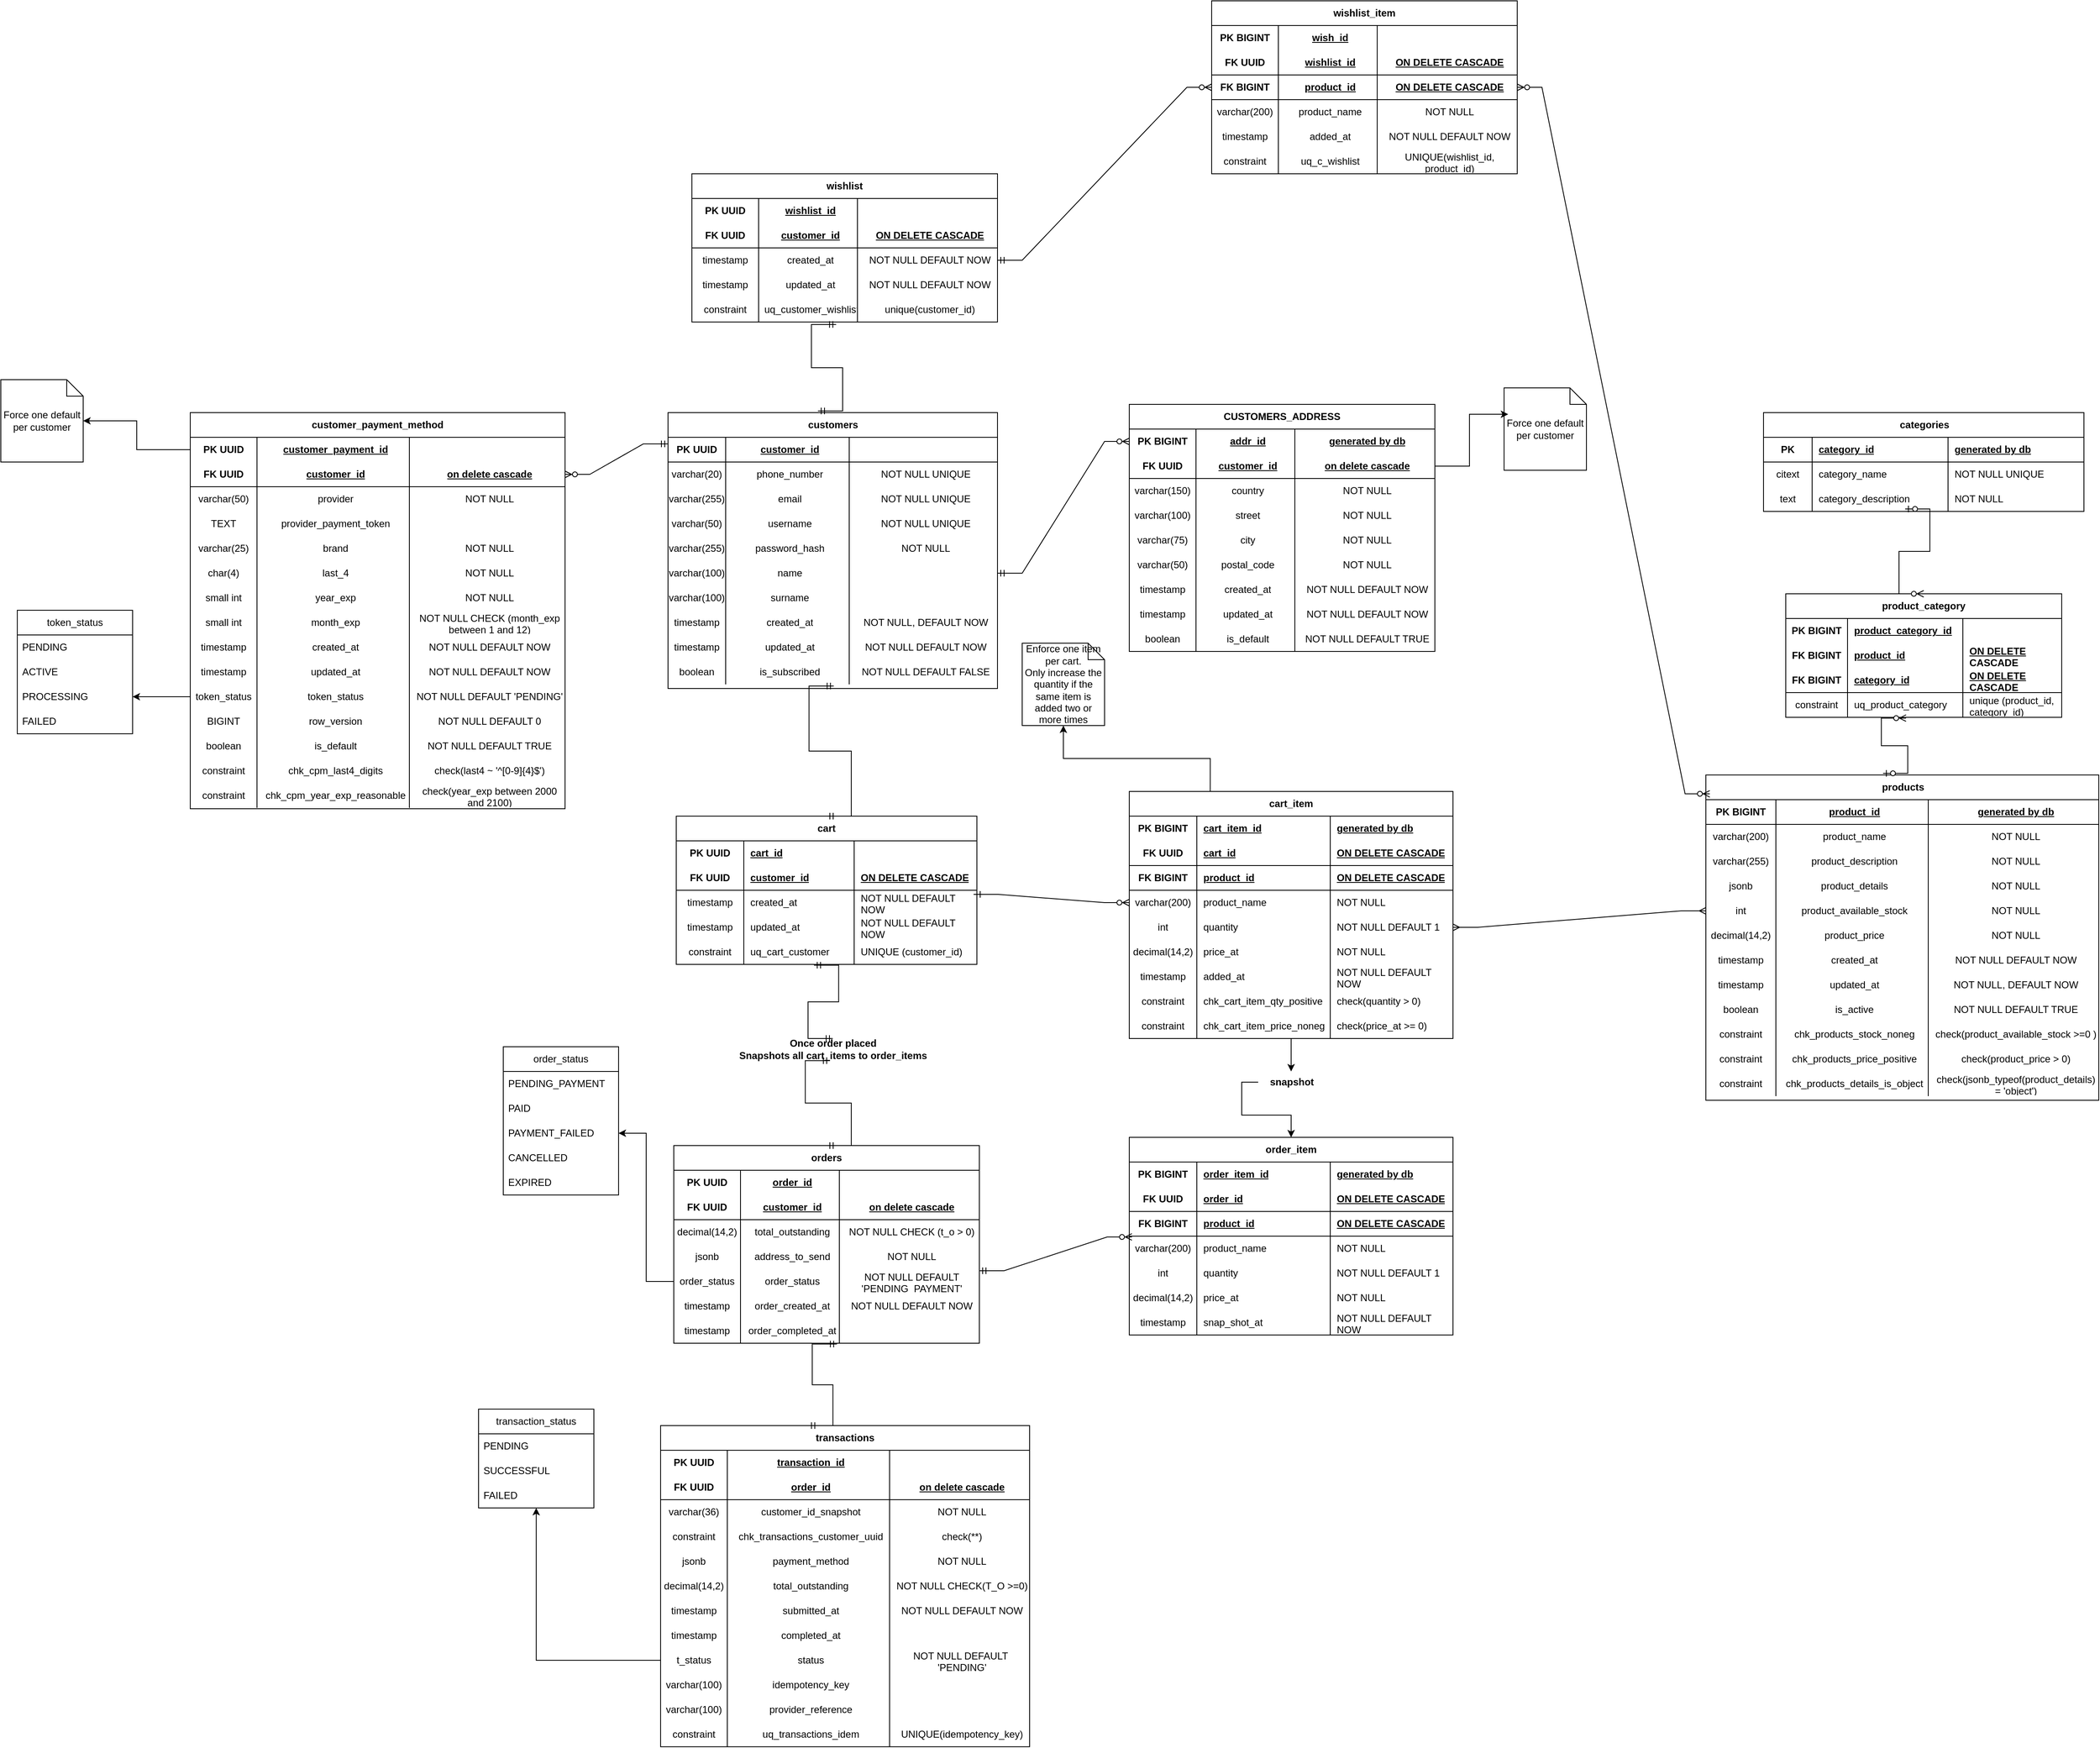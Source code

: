 <mxfile version="28.2.3">
  <diagram name="Page-1" id="y-4jpf8rQpHBqkSYZnMB">
    <mxGraphModel dx="2235" dy="1857" grid="1" gridSize="10" guides="1" tooltips="1" connect="1" arrows="1" fold="1" page="1" pageScale="1" pageWidth="850" pageHeight="1100" math="0" shadow="0">
      <root>
        <mxCell id="0" />
        <mxCell id="1" parent="0" />
        <mxCell id="ZanCqq-D5RfLEJYRyrQU-1" value="customers" style="shape=table;startSize=30;container=1;collapsible=1;childLayout=tableLayout;fixedRows=1;rowLines=0;fontStyle=1;align=center;resizeLast=1;html=1;" vertex="1" parent="1">
          <mxGeometry x="210" y="-30" width="400" height="335" as="geometry">
            <mxRectangle x="210" y="80" width="70" height="30" as="alternateBounds" />
          </mxGeometry>
        </mxCell>
        <mxCell id="ZanCqq-D5RfLEJYRyrQU-2" value="" style="shape=tableRow;horizontal=0;startSize=0;swimlaneHead=0;swimlaneBody=0;fillColor=none;collapsible=0;dropTarget=0;points=[[0,0.5],[1,0.5]];portConstraint=eastwest;top=0;left=0;right=0;bottom=1;align=center;" vertex="1" parent="ZanCqq-D5RfLEJYRyrQU-1">
          <mxGeometry y="30" width="400" height="30" as="geometry" />
        </mxCell>
        <mxCell id="ZanCqq-D5RfLEJYRyrQU-3" value="PK UUID" style="shape=partialRectangle;connectable=0;fillColor=none;top=0;left=0;bottom=0;right=0;fontStyle=1;overflow=hidden;whiteSpace=wrap;html=1;align=center;" vertex="1" parent="ZanCqq-D5RfLEJYRyrQU-2">
          <mxGeometry width="70" height="30" as="geometry">
            <mxRectangle width="70" height="30" as="alternateBounds" />
          </mxGeometry>
        </mxCell>
        <mxCell id="ZanCqq-D5RfLEJYRyrQU-4" value="customer_id" style="shape=partialRectangle;connectable=0;fillColor=none;top=0;left=0;bottom=0;right=0;align=center;spacingLeft=6;fontStyle=5;overflow=hidden;whiteSpace=wrap;html=1;" vertex="1" parent="ZanCqq-D5RfLEJYRyrQU-2">
          <mxGeometry x="70" width="150" height="30" as="geometry">
            <mxRectangle width="150" height="30" as="alternateBounds" />
          </mxGeometry>
        </mxCell>
        <mxCell id="ZanCqq-D5RfLEJYRyrQU-15" value="" style="shape=partialRectangle;connectable=0;fillColor=none;top=0;left=0;bottom=0;right=0;align=center;spacingLeft=6;fontStyle=5;overflow=hidden;whiteSpace=wrap;html=1;" vertex="1" parent="ZanCqq-D5RfLEJYRyrQU-2">
          <mxGeometry x="220" width="180" height="30" as="geometry">
            <mxRectangle width="180" height="30" as="alternateBounds" />
          </mxGeometry>
        </mxCell>
        <mxCell id="ZanCqq-D5RfLEJYRyrQU-5" value="" style="shape=tableRow;horizontal=0;startSize=0;swimlaneHead=0;swimlaneBody=0;fillColor=none;collapsible=0;dropTarget=0;points=[[0,0.5],[1,0.5]];portConstraint=eastwest;top=0;left=0;right=0;bottom=0;align=center;" vertex="1" parent="ZanCqq-D5RfLEJYRyrQU-1">
          <mxGeometry y="60" width="400" height="30" as="geometry" />
        </mxCell>
        <mxCell id="ZanCqq-D5RfLEJYRyrQU-6" value="varchar(20)" style="shape=partialRectangle;connectable=0;fillColor=none;top=0;left=0;bottom=0;right=0;editable=1;overflow=hidden;whiteSpace=wrap;html=1;align=center;" vertex="1" parent="ZanCqq-D5RfLEJYRyrQU-5">
          <mxGeometry width="70" height="30" as="geometry">
            <mxRectangle width="70" height="30" as="alternateBounds" />
          </mxGeometry>
        </mxCell>
        <mxCell id="ZanCqq-D5RfLEJYRyrQU-7" value="phone_number" style="shape=partialRectangle;connectable=0;fillColor=none;top=0;left=0;bottom=0;right=0;align=center;spacingLeft=6;overflow=hidden;whiteSpace=wrap;html=1;" vertex="1" parent="ZanCqq-D5RfLEJYRyrQU-5">
          <mxGeometry x="70" width="150" height="30" as="geometry">
            <mxRectangle width="150" height="30" as="alternateBounds" />
          </mxGeometry>
        </mxCell>
        <mxCell id="ZanCqq-D5RfLEJYRyrQU-16" value="NOT NULL UNIQUE" style="shape=partialRectangle;connectable=0;fillColor=none;top=0;left=0;bottom=0;right=0;align=center;spacingLeft=6;overflow=hidden;whiteSpace=wrap;html=1;" vertex="1" parent="ZanCqq-D5RfLEJYRyrQU-5">
          <mxGeometry x="220" width="180" height="30" as="geometry">
            <mxRectangle width="180" height="30" as="alternateBounds" />
          </mxGeometry>
        </mxCell>
        <mxCell id="ZanCqq-D5RfLEJYRyrQU-8" value="" style="shape=tableRow;horizontal=0;startSize=0;swimlaneHead=0;swimlaneBody=0;fillColor=none;collapsible=0;dropTarget=0;points=[[0,0.5],[1,0.5]];portConstraint=eastwest;top=0;left=0;right=0;bottom=0;align=center;" vertex="1" parent="ZanCqq-D5RfLEJYRyrQU-1">
          <mxGeometry y="90" width="400" height="30" as="geometry" />
        </mxCell>
        <mxCell id="ZanCqq-D5RfLEJYRyrQU-9" value="varchar(255)" style="shape=partialRectangle;connectable=0;fillColor=none;top=0;left=0;bottom=0;right=0;editable=1;overflow=hidden;whiteSpace=wrap;html=1;align=center;" vertex="1" parent="ZanCqq-D5RfLEJYRyrQU-8">
          <mxGeometry width="70" height="30" as="geometry">
            <mxRectangle width="70" height="30" as="alternateBounds" />
          </mxGeometry>
        </mxCell>
        <mxCell id="ZanCqq-D5RfLEJYRyrQU-10" value="email" style="shape=partialRectangle;connectable=0;fillColor=none;top=0;left=0;bottom=0;right=0;align=center;spacingLeft=6;overflow=hidden;whiteSpace=wrap;html=1;" vertex="1" parent="ZanCqq-D5RfLEJYRyrQU-8">
          <mxGeometry x="70" width="150" height="30" as="geometry">
            <mxRectangle width="150" height="30" as="alternateBounds" />
          </mxGeometry>
        </mxCell>
        <mxCell id="ZanCqq-D5RfLEJYRyrQU-17" value="NOT NULL UNIQUE" style="shape=partialRectangle;connectable=0;fillColor=none;top=0;left=0;bottom=0;right=0;align=center;spacingLeft=6;overflow=hidden;whiteSpace=wrap;html=1;" vertex="1" parent="ZanCqq-D5RfLEJYRyrQU-8">
          <mxGeometry x="220" width="180" height="30" as="geometry">
            <mxRectangle width="180" height="30" as="alternateBounds" />
          </mxGeometry>
        </mxCell>
        <mxCell id="ZanCqq-D5RfLEJYRyrQU-11" value="" style="shape=tableRow;horizontal=0;startSize=0;swimlaneHead=0;swimlaneBody=0;fillColor=none;collapsible=0;dropTarget=0;points=[[0,0.5],[1,0.5]];portConstraint=eastwest;top=0;left=0;right=0;bottom=0;align=center;" vertex="1" parent="ZanCqq-D5RfLEJYRyrQU-1">
          <mxGeometry y="120" width="400" height="30" as="geometry" />
        </mxCell>
        <mxCell id="ZanCqq-D5RfLEJYRyrQU-12" value="varchar(50)" style="shape=partialRectangle;connectable=0;fillColor=none;top=0;left=0;bottom=0;right=0;editable=1;overflow=hidden;whiteSpace=wrap;html=1;align=center;" vertex="1" parent="ZanCqq-D5RfLEJYRyrQU-11">
          <mxGeometry width="70" height="30" as="geometry">
            <mxRectangle width="70" height="30" as="alternateBounds" />
          </mxGeometry>
        </mxCell>
        <mxCell id="ZanCqq-D5RfLEJYRyrQU-13" value="username" style="shape=partialRectangle;connectable=0;fillColor=none;top=0;left=0;bottom=0;right=0;align=center;spacingLeft=6;overflow=hidden;whiteSpace=wrap;html=1;" vertex="1" parent="ZanCqq-D5RfLEJYRyrQU-11">
          <mxGeometry x="70" width="150" height="30" as="geometry">
            <mxRectangle width="150" height="30" as="alternateBounds" />
          </mxGeometry>
        </mxCell>
        <mxCell id="ZanCqq-D5RfLEJYRyrQU-18" value="NOT NULL UNIQUE" style="shape=partialRectangle;connectable=0;fillColor=none;top=0;left=0;bottom=0;right=0;align=center;spacingLeft=6;overflow=hidden;whiteSpace=wrap;html=1;" vertex="1" parent="ZanCqq-D5RfLEJYRyrQU-11">
          <mxGeometry x="220" width="180" height="30" as="geometry">
            <mxRectangle width="180" height="30" as="alternateBounds" />
          </mxGeometry>
        </mxCell>
        <mxCell id="ZanCqq-D5RfLEJYRyrQU-19" style="shape=tableRow;horizontal=0;startSize=0;swimlaneHead=0;swimlaneBody=0;fillColor=none;collapsible=0;dropTarget=0;points=[[0,0.5],[1,0.5]];portConstraint=eastwest;top=0;left=0;right=0;bottom=0;align=center;" vertex="1" parent="ZanCqq-D5RfLEJYRyrQU-1">
          <mxGeometry y="150" width="400" height="30" as="geometry" />
        </mxCell>
        <mxCell id="ZanCqq-D5RfLEJYRyrQU-20" value="varchar(255)" style="shape=partialRectangle;connectable=0;fillColor=none;top=0;left=0;bottom=0;right=0;editable=1;overflow=hidden;whiteSpace=wrap;html=1;align=center;" vertex="1" parent="ZanCqq-D5RfLEJYRyrQU-19">
          <mxGeometry width="70" height="30" as="geometry">
            <mxRectangle width="70" height="30" as="alternateBounds" />
          </mxGeometry>
        </mxCell>
        <mxCell id="ZanCqq-D5RfLEJYRyrQU-21" value="password_hash" style="shape=partialRectangle;connectable=0;fillColor=none;top=0;left=0;bottom=0;right=0;align=center;spacingLeft=6;overflow=hidden;whiteSpace=wrap;html=1;" vertex="1" parent="ZanCqq-D5RfLEJYRyrQU-19">
          <mxGeometry x="70" width="150" height="30" as="geometry">
            <mxRectangle width="150" height="30" as="alternateBounds" />
          </mxGeometry>
        </mxCell>
        <mxCell id="ZanCqq-D5RfLEJYRyrQU-22" value="NOT NULL" style="shape=partialRectangle;connectable=0;fillColor=none;top=0;left=0;bottom=0;right=0;align=center;spacingLeft=6;overflow=hidden;whiteSpace=wrap;html=1;" vertex="1" parent="ZanCqq-D5RfLEJYRyrQU-19">
          <mxGeometry x="220" width="180" height="30" as="geometry">
            <mxRectangle width="180" height="30" as="alternateBounds" />
          </mxGeometry>
        </mxCell>
        <mxCell id="ZanCqq-D5RfLEJYRyrQU-23" style="shape=tableRow;horizontal=0;startSize=0;swimlaneHead=0;swimlaneBody=0;fillColor=none;collapsible=0;dropTarget=0;points=[[0,0.5],[1,0.5]];portConstraint=eastwest;top=0;left=0;right=0;bottom=0;align=center;" vertex="1" parent="ZanCqq-D5RfLEJYRyrQU-1">
          <mxGeometry y="180" width="400" height="30" as="geometry" />
        </mxCell>
        <mxCell id="ZanCqq-D5RfLEJYRyrQU-24" value="varchar(100)" style="shape=partialRectangle;connectable=0;fillColor=none;top=0;left=0;bottom=0;right=0;editable=1;overflow=hidden;whiteSpace=wrap;html=1;align=center;" vertex="1" parent="ZanCqq-D5RfLEJYRyrQU-23">
          <mxGeometry width="70" height="30" as="geometry">
            <mxRectangle width="70" height="30" as="alternateBounds" />
          </mxGeometry>
        </mxCell>
        <mxCell id="ZanCqq-D5RfLEJYRyrQU-25" value="name" style="shape=partialRectangle;connectable=0;fillColor=none;top=0;left=0;bottom=0;right=0;align=center;spacingLeft=6;overflow=hidden;whiteSpace=wrap;html=1;" vertex="1" parent="ZanCqq-D5RfLEJYRyrQU-23">
          <mxGeometry x="70" width="150" height="30" as="geometry">
            <mxRectangle width="150" height="30" as="alternateBounds" />
          </mxGeometry>
        </mxCell>
        <mxCell id="ZanCqq-D5RfLEJYRyrQU-26" style="shape=partialRectangle;connectable=0;fillColor=none;top=0;left=0;bottom=0;right=0;align=center;spacingLeft=6;overflow=hidden;whiteSpace=wrap;html=1;" vertex="1" parent="ZanCqq-D5RfLEJYRyrQU-23">
          <mxGeometry x="220" width="180" height="30" as="geometry">
            <mxRectangle width="180" height="30" as="alternateBounds" />
          </mxGeometry>
        </mxCell>
        <mxCell id="ZanCqq-D5RfLEJYRyrQU-28" style="shape=tableRow;horizontal=0;startSize=0;swimlaneHead=0;swimlaneBody=0;fillColor=none;collapsible=0;dropTarget=0;points=[[0,0.5],[1,0.5]];portConstraint=eastwest;top=0;left=0;right=0;bottom=0;align=center;" vertex="1" parent="ZanCqq-D5RfLEJYRyrQU-1">
          <mxGeometry y="210" width="400" height="30" as="geometry" />
        </mxCell>
        <mxCell id="ZanCqq-D5RfLEJYRyrQU-29" value="varchar(100)" style="shape=partialRectangle;connectable=0;fillColor=none;top=0;left=0;bottom=0;right=0;editable=1;overflow=hidden;whiteSpace=wrap;html=1;align=center;" vertex="1" parent="ZanCqq-D5RfLEJYRyrQU-28">
          <mxGeometry width="70" height="30" as="geometry">
            <mxRectangle width="70" height="30" as="alternateBounds" />
          </mxGeometry>
        </mxCell>
        <mxCell id="ZanCqq-D5RfLEJYRyrQU-30" value="surname" style="shape=partialRectangle;connectable=0;fillColor=none;top=0;left=0;bottom=0;right=0;align=center;spacingLeft=6;overflow=hidden;whiteSpace=wrap;html=1;" vertex="1" parent="ZanCqq-D5RfLEJYRyrQU-28">
          <mxGeometry x="70" width="150" height="30" as="geometry">
            <mxRectangle width="150" height="30" as="alternateBounds" />
          </mxGeometry>
        </mxCell>
        <mxCell id="ZanCqq-D5RfLEJYRyrQU-31" style="shape=partialRectangle;connectable=0;fillColor=none;top=0;left=0;bottom=0;right=0;align=center;spacingLeft=6;overflow=hidden;whiteSpace=wrap;html=1;" vertex="1" parent="ZanCqq-D5RfLEJYRyrQU-28">
          <mxGeometry x="220" width="180" height="30" as="geometry">
            <mxRectangle width="180" height="30" as="alternateBounds" />
          </mxGeometry>
        </mxCell>
        <mxCell id="ZanCqq-D5RfLEJYRyrQU-32" style="shape=tableRow;horizontal=0;startSize=0;swimlaneHead=0;swimlaneBody=0;fillColor=none;collapsible=0;dropTarget=0;points=[[0,0.5],[1,0.5]];portConstraint=eastwest;top=0;left=0;right=0;bottom=0;align=center;" vertex="1" parent="ZanCqq-D5RfLEJYRyrQU-1">
          <mxGeometry y="240" width="400" height="30" as="geometry" />
        </mxCell>
        <mxCell id="ZanCqq-D5RfLEJYRyrQU-33" value="timestamp" style="shape=partialRectangle;connectable=0;fillColor=none;top=0;left=0;bottom=0;right=0;editable=1;overflow=hidden;whiteSpace=wrap;html=1;align=center;" vertex="1" parent="ZanCqq-D5RfLEJYRyrQU-32">
          <mxGeometry width="70" height="30" as="geometry">
            <mxRectangle width="70" height="30" as="alternateBounds" />
          </mxGeometry>
        </mxCell>
        <mxCell id="ZanCqq-D5RfLEJYRyrQU-34" value="created_at" style="shape=partialRectangle;connectable=0;fillColor=none;top=0;left=0;bottom=0;right=0;align=center;spacingLeft=6;overflow=hidden;whiteSpace=wrap;html=1;" vertex="1" parent="ZanCqq-D5RfLEJYRyrQU-32">
          <mxGeometry x="70" width="150" height="30" as="geometry">
            <mxRectangle width="150" height="30" as="alternateBounds" />
          </mxGeometry>
        </mxCell>
        <mxCell id="ZanCqq-D5RfLEJYRyrQU-35" value="NOT NULL, DEFAULT NOW" style="shape=partialRectangle;connectable=0;fillColor=none;top=0;left=0;bottom=0;right=0;align=center;spacingLeft=6;overflow=hidden;whiteSpace=wrap;html=1;" vertex="1" parent="ZanCqq-D5RfLEJYRyrQU-32">
          <mxGeometry x="220" width="180" height="30" as="geometry">
            <mxRectangle width="180" height="30" as="alternateBounds" />
          </mxGeometry>
        </mxCell>
        <mxCell id="ZanCqq-D5RfLEJYRyrQU-36" style="shape=tableRow;horizontal=0;startSize=0;swimlaneHead=0;swimlaneBody=0;fillColor=none;collapsible=0;dropTarget=0;points=[[0,0.5],[1,0.5]];portConstraint=eastwest;top=0;left=0;right=0;bottom=0;align=center;" vertex="1" parent="ZanCqq-D5RfLEJYRyrQU-1">
          <mxGeometry y="270" width="400" height="30" as="geometry" />
        </mxCell>
        <mxCell id="ZanCqq-D5RfLEJYRyrQU-37" value="timestamp" style="shape=partialRectangle;connectable=0;fillColor=none;top=0;left=0;bottom=0;right=0;editable=1;overflow=hidden;whiteSpace=wrap;html=1;align=center;" vertex="1" parent="ZanCqq-D5RfLEJYRyrQU-36">
          <mxGeometry width="70" height="30" as="geometry">
            <mxRectangle width="70" height="30" as="alternateBounds" />
          </mxGeometry>
        </mxCell>
        <mxCell id="ZanCqq-D5RfLEJYRyrQU-38" value="updated_at" style="shape=partialRectangle;connectable=0;fillColor=none;top=0;left=0;bottom=0;right=0;align=center;spacingLeft=6;overflow=hidden;whiteSpace=wrap;html=1;" vertex="1" parent="ZanCqq-D5RfLEJYRyrQU-36">
          <mxGeometry x="70" width="150" height="30" as="geometry">
            <mxRectangle width="150" height="30" as="alternateBounds" />
          </mxGeometry>
        </mxCell>
        <mxCell id="ZanCqq-D5RfLEJYRyrQU-39" value="NOT NULL DEFAULT NOW" style="shape=partialRectangle;connectable=0;fillColor=none;top=0;left=0;bottom=0;right=0;align=center;spacingLeft=6;overflow=hidden;whiteSpace=wrap;html=1;" vertex="1" parent="ZanCqq-D5RfLEJYRyrQU-36">
          <mxGeometry x="220" width="180" height="30" as="geometry">
            <mxRectangle width="180" height="30" as="alternateBounds" />
          </mxGeometry>
        </mxCell>
        <mxCell id="ZanCqq-D5RfLEJYRyrQU-40" style="shape=tableRow;horizontal=0;startSize=0;swimlaneHead=0;swimlaneBody=0;fillColor=none;collapsible=0;dropTarget=0;points=[[0,0.5],[1,0.5]];portConstraint=eastwest;top=0;left=0;right=0;bottom=0;align=center;" vertex="1" parent="ZanCqq-D5RfLEJYRyrQU-1">
          <mxGeometry y="300" width="400" height="30" as="geometry" />
        </mxCell>
        <mxCell id="ZanCqq-D5RfLEJYRyrQU-41" value="boolean" style="shape=partialRectangle;connectable=0;fillColor=none;top=0;left=0;bottom=0;right=0;editable=1;overflow=hidden;whiteSpace=wrap;html=1;align=center;" vertex="1" parent="ZanCqq-D5RfLEJYRyrQU-40">
          <mxGeometry width="70" height="30" as="geometry">
            <mxRectangle width="70" height="30" as="alternateBounds" />
          </mxGeometry>
        </mxCell>
        <mxCell id="ZanCqq-D5RfLEJYRyrQU-42" value="is_subscribed" style="shape=partialRectangle;connectable=0;fillColor=none;top=0;left=0;bottom=0;right=0;align=center;spacingLeft=6;overflow=hidden;whiteSpace=wrap;html=1;" vertex="1" parent="ZanCqq-D5RfLEJYRyrQU-40">
          <mxGeometry x="70" width="150" height="30" as="geometry">
            <mxRectangle width="150" height="30" as="alternateBounds" />
          </mxGeometry>
        </mxCell>
        <mxCell id="ZanCqq-D5RfLEJYRyrQU-43" value="NOT NULL DEFAULT FALSE" style="shape=partialRectangle;connectable=0;fillColor=none;top=0;left=0;bottom=0;right=0;align=center;spacingLeft=6;overflow=hidden;whiteSpace=wrap;html=1;" vertex="1" parent="ZanCqq-D5RfLEJYRyrQU-40">
          <mxGeometry x="220" width="180" height="30" as="geometry">
            <mxRectangle width="180" height="30" as="alternateBounds" />
          </mxGeometry>
        </mxCell>
        <mxCell id="ZanCqq-D5RfLEJYRyrQU-44" value="CUSTOMERS_ADDRESS" style="shape=table;startSize=30;container=1;collapsible=1;childLayout=tableLayout;fixedRows=1;rowLines=0;fontStyle=1;align=center;resizeLast=1;html=1;whiteSpace=wrap;" vertex="1" parent="1">
          <mxGeometry x="770" y="-40" width="371" height="300" as="geometry" />
        </mxCell>
        <mxCell id="ZanCqq-D5RfLEJYRyrQU-45" value="" style="shape=tableRow;horizontal=0;startSize=0;swimlaneHead=0;swimlaneBody=0;fillColor=none;collapsible=0;dropTarget=0;points=[[0,0.5],[1,0.5]];portConstraint=eastwest;top=0;left=0;right=0;bottom=0;html=1;align=center;" vertex="1" parent="ZanCqq-D5RfLEJYRyrQU-44">
          <mxGeometry y="30" width="371" height="30" as="geometry" />
        </mxCell>
        <mxCell id="ZanCqq-D5RfLEJYRyrQU-46" value="PK BIGINT" style="shape=partialRectangle;connectable=0;fillColor=none;top=0;left=0;bottom=0;right=0;fontStyle=1;overflow=hidden;html=1;whiteSpace=wrap;align=center;" vertex="1" parent="ZanCqq-D5RfLEJYRyrQU-45">
          <mxGeometry width="81" height="30" as="geometry">
            <mxRectangle width="81" height="30" as="alternateBounds" />
          </mxGeometry>
        </mxCell>
        <mxCell id="ZanCqq-D5RfLEJYRyrQU-47" value="addr_id" style="shape=partialRectangle;connectable=0;fillColor=none;top=0;left=0;bottom=0;right=0;align=center;spacingLeft=6;fontStyle=5;overflow=hidden;html=1;whiteSpace=wrap;" vertex="1" parent="ZanCqq-D5RfLEJYRyrQU-45">
          <mxGeometry x="81" width="120" height="30" as="geometry">
            <mxRectangle width="120" height="30" as="alternateBounds" />
          </mxGeometry>
        </mxCell>
        <mxCell id="ZanCqq-D5RfLEJYRyrQU-57" value="generated by db" style="shape=partialRectangle;connectable=0;fillColor=none;top=0;left=0;bottom=0;right=0;align=center;spacingLeft=6;fontStyle=5;overflow=hidden;html=1;whiteSpace=wrap;" vertex="1" parent="ZanCqq-D5RfLEJYRyrQU-45">
          <mxGeometry x="201" width="170" height="30" as="geometry">
            <mxRectangle width="170" height="30" as="alternateBounds" />
          </mxGeometry>
        </mxCell>
        <mxCell id="ZanCqq-D5RfLEJYRyrQU-48" value="" style="shape=tableRow;horizontal=0;startSize=0;swimlaneHead=0;swimlaneBody=0;fillColor=none;collapsible=0;dropTarget=0;points=[[0,0.5],[1,0.5]];portConstraint=eastwest;top=0;left=0;right=0;bottom=1;html=1;align=center;" vertex="1" parent="ZanCqq-D5RfLEJYRyrQU-44">
          <mxGeometry y="60" width="371" height="30" as="geometry" />
        </mxCell>
        <mxCell id="ZanCqq-D5RfLEJYRyrQU-49" value="FK UUID" style="shape=partialRectangle;connectable=0;fillColor=none;top=0;left=0;bottom=0;right=0;fontStyle=1;overflow=hidden;html=1;whiteSpace=wrap;align=center;" vertex="1" parent="ZanCqq-D5RfLEJYRyrQU-48">
          <mxGeometry width="81" height="30" as="geometry">
            <mxRectangle width="81" height="30" as="alternateBounds" />
          </mxGeometry>
        </mxCell>
        <mxCell id="ZanCqq-D5RfLEJYRyrQU-50" value="customer_id" style="shape=partialRectangle;connectable=0;fillColor=none;top=0;left=0;bottom=0;right=0;align=center;spacingLeft=6;fontStyle=5;overflow=hidden;html=1;whiteSpace=wrap;" vertex="1" parent="ZanCqq-D5RfLEJYRyrQU-48">
          <mxGeometry x="81" width="120" height="30" as="geometry">
            <mxRectangle width="120" height="30" as="alternateBounds" />
          </mxGeometry>
        </mxCell>
        <mxCell id="ZanCqq-D5RfLEJYRyrQU-58" value="on delete cascade" style="shape=partialRectangle;connectable=0;fillColor=none;top=0;left=0;bottom=0;right=0;align=center;spacingLeft=6;fontStyle=5;overflow=hidden;html=1;whiteSpace=wrap;" vertex="1" parent="ZanCqq-D5RfLEJYRyrQU-48">
          <mxGeometry x="201" width="170" height="30" as="geometry">
            <mxRectangle width="170" height="30" as="alternateBounds" />
          </mxGeometry>
        </mxCell>
        <mxCell id="ZanCqq-D5RfLEJYRyrQU-51" value="" style="shape=tableRow;horizontal=0;startSize=0;swimlaneHead=0;swimlaneBody=0;fillColor=none;collapsible=0;dropTarget=0;points=[[0,0.5],[1,0.5]];portConstraint=eastwest;top=0;left=0;right=0;bottom=0;html=1;align=center;" vertex="1" parent="ZanCqq-D5RfLEJYRyrQU-44">
          <mxGeometry y="90" width="371" height="30" as="geometry" />
        </mxCell>
        <mxCell id="ZanCqq-D5RfLEJYRyrQU-52" value="varchar(150)" style="shape=partialRectangle;connectable=0;fillColor=none;top=0;left=0;bottom=0;right=0;editable=1;overflow=hidden;html=1;whiteSpace=wrap;align=center;" vertex="1" parent="ZanCqq-D5RfLEJYRyrQU-51">
          <mxGeometry width="81" height="30" as="geometry">
            <mxRectangle width="81" height="30" as="alternateBounds" />
          </mxGeometry>
        </mxCell>
        <mxCell id="ZanCqq-D5RfLEJYRyrQU-53" value="country" style="shape=partialRectangle;connectable=0;fillColor=none;top=0;left=0;bottom=0;right=0;align=center;spacingLeft=6;overflow=hidden;html=1;whiteSpace=wrap;" vertex="1" parent="ZanCqq-D5RfLEJYRyrQU-51">
          <mxGeometry x="81" width="120" height="30" as="geometry">
            <mxRectangle width="120" height="30" as="alternateBounds" />
          </mxGeometry>
        </mxCell>
        <mxCell id="ZanCqq-D5RfLEJYRyrQU-59" value="NOT NULL" style="shape=partialRectangle;connectable=0;fillColor=none;top=0;left=0;bottom=0;right=0;align=center;spacingLeft=6;overflow=hidden;html=1;whiteSpace=wrap;" vertex="1" parent="ZanCqq-D5RfLEJYRyrQU-51">
          <mxGeometry x="201" width="170" height="30" as="geometry">
            <mxRectangle width="170" height="30" as="alternateBounds" />
          </mxGeometry>
        </mxCell>
        <mxCell id="ZanCqq-D5RfLEJYRyrQU-54" value="" style="shape=tableRow;horizontal=0;startSize=0;swimlaneHead=0;swimlaneBody=0;fillColor=none;collapsible=0;dropTarget=0;points=[[0,0.5],[1,0.5]];portConstraint=eastwest;top=0;left=0;right=0;bottom=0;html=1;align=center;" vertex="1" parent="ZanCqq-D5RfLEJYRyrQU-44">
          <mxGeometry y="120" width="371" height="30" as="geometry" />
        </mxCell>
        <mxCell id="ZanCqq-D5RfLEJYRyrQU-55" value="varchar(100)" style="shape=partialRectangle;connectable=0;fillColor=none;top=0;left=0;bottom=0;right=0;editable=1;overflow=hidden;html=1;whiteSpace=wrap;align=center;" vertex="1" parent="ZanCqq-D5RfLEJYRyrQU-54">
          <mxGeometry width="81" height="30" as="geometry">
            <mxRectangle width="81" height="30" as="alternateBounds" />
          </mxGeometry>
        </mxCell>
        <mxCell id="ZanCqq-D5RfLEJYRyrQU-56" value="street" style="shape=partialRectangle;connectable=0;fillColor=none;top=0;left=0;bottom=0;right=0;align=center;spacingLeft=6;overflow=hidden;html=1;whiteSpace=wrap;" vertex="1" parent="ZanCqq-D5RfLEJYRyrQU-54">
          <mxGeometry x="81" width="120" height="30" as="geometry">
            <mxRectangle width="120" height="30" as="alternateBounds" />
          </mxGeometry>
        </mxCell>
        <mxCell id="ZanCqq-D5RfLEJYRyrQU-60" value="NOT NULL" style="shape=partialRectangle;connectable=0;fillColor=none;top=0;left=0;bottom=0;right=0;align=center;spacingLeft=6;overflow=hidden;html=1;whiteSpace=wrap;" vertex="1" parent="ZanCqq-D5RfLEJYRyrQU-54">
          <mxGeometry x="201" width="170" height="30" as="geometry">
            <mxRectangle width="170" height="30" as="alternateBounds" />
          </mxGeometry>
        </mxCell>
        <mxCell id="ZanCqq-D5RfLEJYRyrQU-61" style="shape=tableRow;horizontal=0;startSize=0;swimlaneHead=0;swimlaneBody=0;fillColor=none;collapsible=0;dropTarget=0;points=[[0,0.5],[1,0.5]];portConstraint=eastwest;top=0;left=0;right=0;bottom=0;html=1;align=center;" vertex="1" parent="ZanCqq-D5RfLEJYRyrQU-44">
          <mxGeometry y="150" width="371" height="30" as="geometry" />
        </mxCell>
        <mxCell id="ZanCqq-D5RfLEJYRyrQU-62" value="varchar(75)" style="shape=partialRectangle;connectable=0;fillColor=none;top=0;left=0;bottom=0;right=0;editable=1;overflow=hidden;html=1;whiteSpace=wrap;align=center;" vertex="1" parent="ZanCqq-D5RfLEJYRyrQU-61">
          <mxGeometry width="81" height="30" as="geometry">
            <mxRectangle width="81" height="30" as="alternateBounds" />
          </mxGeometry>
        </mxCell>
        <mxCell id="ZanCqq-D5RfLEJYRyrQU-63" value="city" style="shape=partialRectangle;connectable=0;fillColor=none;top=0;left=0;bottom=0;right=0;align=center;spacingLeft=6;overflow=hidden;html=1;whiteSpace=wrap;" vertex="1" parent="ZanCqq-D5RfLEJYRyrQU-61">
          <mxGeometry x="81" width="120" height="30" as="geometry">
            <mxRectangle width="120" height="30" as="alternateBounds" />
          </mxGeometry>
        </mxCell>
        <mxCell id="ZanCqq-D5RfLEJYRyrQU-64" value="NOT NULL" style="shape=partialRectangle;connectable=0;fillColor=none;top=0;left=0;bottom=0;right=0;align=center;spacingLeft=6;overflow=hidden;html=1;whiteSpace=wrap;" vertex="1" parent="ZanCqq-D5RfLEJYRyrQU-61">
          <mxGeometry x="201" width="170" height="30" as="geometry">
            <mxRectangle width="170" height="30" as="alternateBounds" />
          </mxGeometry>
        </mxCell>
        <mxCell id="ZanCqq-D5RfLEJYRyrQU-65" style="shape=tableRow;horizontal=0;startSize=0;swimlaneHead=0;swimlaneBody=0;fillColor=none;collapsible=0;dropTarget=0;points=[[0,0.5],[1,0.5]];portConstraint=eastwest;top=0;left=0;right=0;bottom=0;html=1;align=center;" vertex="1" parent="ZanCqq-D5RfLEJYRyrQU-44">
          <mxGeometry y="180" width="371" height="30" as="geometry" />
        </mxCell>
        <mxCell id="ZanCqq-D5RfLEJYRyrQU-66" value="varchar(50)" style="shape=partialRectangle;connectable=0;fillColor=none;top=0;left=0;bottom=0;right=0;editable=1;overflow=hidden;html=1;whiteSpace=wrap;align=center;" vertex="1" parent="ZanCqq-D5RfLEJYRyrQU-65">
          <mxGeometry width="81" height="30" as="geometry">
            <mxRectangle width="81" height="30" as="alternateBounds" />
          </mxGeometry>
        </mxCell>
        <mxCell id="ZanCqq-D5RfLEJYRyrQU-67" value="postal_code" style="shape=partialRectangle;connectable=0;fillColor=none;top=0;left=0;bottom=0;right=0;align=center;spacingLeft=6;overflow=hidden;html=1;whiteSpace=wrap;" vertex="1" parent="ZanCqq-D5RfLEJYRyrQU-65">
          <mxGeometry x="81" width="120" height="30" as="geometry">
            <mxRectangle width="120" height="30" as="alternateBounds" />
          </mxGeometry>
        </mxCell>
        <mxCell id="ZanCqq-D5RfLEJYRyrQU-68" value="NOT NULL" style="shape=partialRectangle;connectable=0;fillColor=none;top=0;left=0;bottom=0;right=0;align=center;spacingLeft=6;overflow=hidden;html=1;whiteSpace=wrap;" vertex="1" parent="ZanCqq-D5RfLEJYRyrQU-65">
          <mxGeometry x="201" width="170" height="30" as="geometry">
            <mxRectangle width="170" height="30" as="alternateBounds" />
          </mxGeometry>
        </mxCell>
        <mxCell id="ZanCqq-D5RfLEJYRyrQU-69" style="shape=tableRow;horizontal=0;startSize=0;swimlaneHead=0;swimlaneBody=0;fillColor=none;collapsible=0;dropTarget=0;points=[[0,0.5],[1,0.5]];portConstraint=eastwest;top=0;left=0;right=0;bottom=0;html=1;align=center;" vertex="1" parent="ZanCqq-D5RfLEJYRyrQU-44">
          <mxGeometry y="210" width="371" height="30" as="geometry" />
        </mxCell>
        <mxCell id="ZanCqq-D5RfLEJYRyrQU-70" value="timestamp" style="shape=partialRectangle;connectable=0;fillColor=none;top=0;left=0;bottom=0;right=0;editable=1;overflow=hidden;html=1;whiteSpace=wrap;align=center;" vertex="1" parent="ZanCqq-D5RfLEJYRyrQU-69">
          <mxGeometry width="81" height="30" as="geometry">
            <mxRectangle width="81" height="30" as="alternateBounds" />
          </mxGeometry>
        </mxCell>
        <mxCell id="ZanCqq-D5RfLEJYRyrQU-71" value="created_at" style="shape=partialRectangle;connectable=0;fillColor=none;top=0;left=0;bottom=0;right=0;align=center;spacingLeft=6;overflow=hidden;html=1;whiteSpace=wrap;" vertex="1" parent="ZanCqq-D5RfLEJYRyrQU-69">
          <mxGeometry x="81" width="120" height="30" as="geometry">
            <mxRectangle width="120" height="30" as="alternateBounds" />
          </mxGeometry>
        </mxCell>
        <mxCell id="ZanCqq-D5RfLEJYRyrQU-72" value="NOT NULL DEFAULT NOW" style="shape=partialRectangle;connectable=0;fillColor=none;top=0;left=0;bottom=0;right=0;align=center;spacingLeft=6;overflow=hidden;html=1;whiteSpace=wrap;" vertex="1" parent="ZanCqq-D5RfLEJYRyrQU-69">
          <mxGeometry x="201" width="170" height="30" as="geometry">
            <mxRectangle width="170" height="30" as="alternateBounds" />
          </mxGeometry>
        </mxCell>
        <mxCell id="ZanCqq-D5RfLEJYRyrQU-73" style="shape=tableRow;horizontal=0;startSize=0;swimlaneHead=0;swimlaneBody=0;fillColor=none;collapsible=0;dropTarget=0;points=[[0,0.5],[1,0.5]];portConstraint=eastwest;top=0;left=0;right=0;bottom=0;html=1;align=center;" vertex="1" parent="ZanCqq-D5RfLEJYRyrQU-44">
          <mxGeometry y="240" width="371" height="30" as="geometry" />
        </mxCell>
        <mxCell id="ZanCqq-D5RfLEJYRyrQU-74" value="timestamp" style="shape=partialRectangle;connectable=0;fillColor=none;top=0;left=0;bottom=0;right=0;editable=1;overflow=hidden;html=1;whiteSpace=wrap;align=center;" vertex="1" parent="ZanCqq-D5RfLEJYRyrQU-73">
          <mxGeometry width="81" height="30" as="geometry">
            <mxRectangle width="81" height="30" as="alternateBounds" />
          </mxGeometry>
        </mxCell>
        <mxCell id="ZanCqq-D5RfLEJYRyrQU-75" value="updated_at" style="shape=partialRectangle;connectable=0;fillColor=none;top=0;left=0;bottom=0;right=0;align=center;spacingLeft=6;overflow=hidden;html=1;whiteSpace=wrap;" vertex="1" parent="ZanCqq-D5RfLEJYRyrQU-73">
          <mxGeometry x="81" width="120" height="30" as="geometry">
            <mxRectangle width="120" height="30" as="alternateBounds" />
          </mxGeometry>
        </mxCell>
        <mxCell id="ZanCqq-D5RfLEJYRyrQU-76" value="NOT NULL DEFAULT NOW" style="shape=partialRectangle;connectable=0;fillColor=none;top=0;left=0;bottom=0;right=0;align=center;spacingLeft=6;overflow=hidden;html=1;whiteSpace=wrap;" vertex="1" parent="ZanCqq-D5RfLEJYRyrQU-73">
          <mxGeometry x="201" width="170" height="30" as="geometry">
            <mxRectangle width="170" height="30" as="alternateBounds" />
          </mxGeometry>
        </mxCell>
        <mxCell id="ZanCqq-D5RfLEJYRyrQU-77" style="shape=tableRow;horizontal=0;startSize=0;swimlaneHead=0;swimlaneBody=0;fillColor=none;collapsible=0;dropTarget=0;points=[[0,0.5],[1,0.5]];portConstraint=eastwest;top=0;left=0;right=0;bottom=0;html=1;align=center;" vertex="1" parent="ZanCqq-D5RfLEJYRyrQU-44">
          <mxGeometry y="270" width="371" height="30" as="geometry" />
        </mxCell>
        <mxCell id="ZanCqq-D5RfLEJYRyrQU-78" value="boolean" style="shape=partialRectangle;connectable=0;fillColor=none;top=0;left=0;bottom=0;right=0;editable=1;overflow=hidden;html=1;whiteSpace=wrap;align=center;" vertex="1" parent="ZanCqq-D5RfLEJYRyrQU-77">
          <mxGeometry width="81" height="30" as="geometry">
            <mxRectangle width="81" height="30" as="alternateBounds" />
          </mxGeometry>
        </mxCell>
        <mxCell id="ZanCqq-D5RfLEJYRyrQU-79" value="is_default" style="shape=partialRectangle;connectable=0;fillColor=none;top=0;left=0;bottom=0;right=0;align=center;spacingLeft=6;overflow=hidden;html=1;whiteSpace=wrap;" vertex="1" parent="ZanCqq-D5RfLEJYRyrQU-77">
          <mxGeometry x="81" width="120" height="30" as="geometry">
            <mxRectangle width="120" height="30" as="alternateBounds" />
          </mxGeometry>
        </mxCell>
        <mxCell id="ZanCqq-D5RfLEJYRyrQU-80" value="NOT NULL DEFAULT TRUE" style="shape=partialRectangle;connectable=0;fillColor=none;top=0;left=0;bottom=0;right=0;align=center;spacingLeft=6;overflow=hidden;html=1;whiteSpace=wrap;" vertex="1" parent="ZanCqq-D5RfLEJYRyrQU-77">
          <mxGeometry x="201" width="170" height="30" as="geometry">
            <mxRectangle width="170" height="30" as="alternateBounds" />
          </mxGeometry>
        </mxCell>
        <mxCell id="ZanCqq-D5RfLEJYRyrQU-81" value="Force one default per customer" style="shape=note;size=20;whiteSpace=wrap;html=1;" vertex="1" parent="1">
          <mxGeometry x="1225" y="-60" width="100" height="100" as="geometry" />
        </mxCell>
        <mxCell id="ZanCqq-D5RfLEJYRyrQU-82" style="edgeStyle=orthogonalEdgeStyle;rounded=0;orthogonalLoop=1;jettySize=auto;html=1;entryX=0.05;entryY=0.32;entryDx=0;entryDy=0;entryPerimeter=0;" edge="1" parent="1" source="ZanCqq-D5RfLEJYRyrQU-48" target="ZanCqq-D5RfLEJYRyrQU-81">
          <mxGeometry relative="1" as="geometry" />
        </mxCell>
        <mxCell id="ZanCqq-D5RfLEJYRyrQU-84" value="" style="edgeStyle=entityRelationEdgeStyle;fontSize=12;html=1;endArrow=ERzeroToMany;startArrow=ERmandOne;rounded=0;entryX=0;entryY=0.5;entryDx=0;entryDy=0;exitX=1;exitY=0.5;exitDx=0;exitDy=0;" edge="1" parent="1" source="ZanCqq-D5RfLEJYRyrQU-23" target="ZanCqq-D5RfLEJYRyrQU-45">
          <mxGeometry width="100" height="100" relative="1" as="geometry">
            <mxPoint x="640" y="180" as="sourcePoint" />
            <mxPoint x="740" y="80" as="targetPoint" />
          </mxGeometry>
        </mxCell>
        <mxCell id="ZanCqq-D5RfLEJYRyrQU-85" value="customer_payment_method" style="shape=table;startSize=30;container=1;collapsible=1;childLayout=tableLayout;fixedRows=1;rowLines=0;fontStyle=1;align=center;resizeLast=1;html=1;whiteSpace=wrap;" vertex="1" parent="1">
          <mxGeometry x="-370" y="-30" width="455" height="481" as="geometry" />
        </mxCell>
        <mxCell id="ZanCqq-D5RfLEJYRyrQU-86" value="" style="shape=tableRow;horizontal=0;startSize=0;swimlaneHead=0;swimlaneBody=0;fillColor=none;collapsible=0;dropTarget=0;points=[[0,0.5],[1,0.5]];portConstraint=eastwest;top=0;left=0;right=0;bottom=0;html=1;align=center;" vertex="1" parent="ZanCqq-D5RfLEJYRyrQU-85">
          <mxGeometry y="30" width="455" height="30" as="geometry" />
        </mxCell>
        <mxCell id="ZanCqq-D5RfLEJYRyrQU-87" value="PK UUID" style="shape=partialRectangle;connectable=0;fillColor=none;top=0;left=0;bottom=0;right=0;fontStyle=1;overflow=hidden;html=1;whiteSpace=wrap;align=center;" vertex="1" parent="ZanCqq-D5RfLEJYRyrQU-86">
          <mxGeometry width="81" height="30" as="geometry">
            <mxRectangle width="81" height="30" as="alternateBounds" />
          </mxGeometry>
        </mxCell>
        <mxCell id="ZanCqq-D5RfLEJYRyrQU-88" value="customer_payment_id" style="shape=partialRectangle;connectable=0;fillColor=none;top=0;left=0;bottom=0;right=0;align=center;spacingLeft=6;fontStyle=5;overflow=hidden;html=1;whiteSpace=wrap;" vertex="1" parent="ZanCqq-D5RfLEJYRyrQU-86">
          <mxGeometry x="81" width="185" height="30" as="geometry">
            <mxRectangle width="185" height="30" as="alternateBounds" />
          </mxGeometry>
        </mxCell>
        <mxCell id="ZanCqq-D5RfLEJYRyrQU-89" value="" style="shape=partialRectangle;connectable=0;fillColor=none;top=0;left=0;bottom=0;right=0;align=center;spacingLeft=6;fontStyle=5;overflow=hidden;html=1;whiteSpace=wrap;" vertex="1" parent="ZanCqq-D5RfLEJYRyrQU-86">
          <mxGeometry x="266" width="189" height="30" as="geometry">
            <mxRectangle width="189" height="30" as="alternateBounds" />
          </mxGeometry>
        </mxCell>
        <mxCell id="ZanCqq-D5RfLEJYRyrQU-90" value="" style="shape=tableRow;horizontal=0;startSize=0;swimlaneHead=0;swimlaneBody=0;fillColor=none;collapsible=0;dropTarget=0;points=[[0,0.5],[1,0.5]];portConstraint=eastwest;top=0;left=0;right=0;bottom=1;html=1;align=center;" vertex="1" parent="ZanCqq-D5RfLEJYRyrQU-85">
          <mxGeometry y="60" width="455" height="30" as="geometry" />
        </mxCell>
        <mxCell id="ZanCqq-D5RfLEJYRyrQU-91" value="FK UUID" style="shape=partialRectangle;connectable=0;fillColor=none;top=0;left=0;bottom=0;right=0;fontStyle=1;overflow=hidden;html=1;whiteSpace=wrap;align=center;" vertex="1" parent="ZanCqq-D5RfLEJYRyrQU-90">
          <mxGeometry width="81" height="30" as="geometry">
            <mxRectangle width="81" height="30" as="alternateBounds" />
          </mxGeometry>
        </mxCell>
        <mxCell id="ZanCqq-D5RfLEJYRyrQU-92" value="customer_id" style="shape=partialRectangle;connectable=0;fillColor=none;top=0;left=0;bottom=0;right=0;align=center;spacingLeft=6;fontStyle=5;overflow=hidden;html=1;whiteSpace=wrap;" vertex="1" parent="ZanCqq-D5RfLEJYRyrQU-90">
          <mxGeometry x="81" width="185" height="30" as="geometry">
            <mxRectangle width="185" height="30" as="alternateBounds" />
          </mxGeometry>
        </mxCell>
        <mxCell id="ZanCqq-D5RfLEJYRyrQU-93" value="on delete cascade" style="shape=partialRectangle;connectable=0;fillColor=none;top=0;left=0;bottom=0;right=0;align=center;spacingLeft=6;fontStyle=5;overflow=hidden;html=1;whiteSpace=wrap;" vertex="1" parent="ZanCqq-D5RfLEJYRyrQU-90">
          <mxGeometry x="266" width="189" height="30" as="geometry">
            <mxRectangle width="189" height="30" as="alternateBounds" />
          </mxGeometry>
        </mxCell>
        <mxCell id="ZanCqq-D5RfLEJYRyrQU-94" value="" style="shape=tableRow;horizontal=0;startSize=0;swimlaneHead=0;swimlaneBody=0;fillColor=none;collapsible=0;dropTarget=0;points=[[0,0.5],[1,0.5]];portConstraint=eastwest;top=0;left=0;right=0;bottom=0;html=1;align=center;" vertex="1" parent="ZanCqq-D5RfLEJYRyrQU-85">
          <mxGeometry y="90" width="455" height="30" as="geometry" />
        </mxCell>
        <mxCell id="ZanCqq-D5RfLEJYRyrQU-95" value="varchar(50)" style="shape=partialRectangle;connectable=0;fillColor=none;top=0;left=0;bottom=0;right=0;editable=1;overflow=hidden;html=1;whiteSpace=wrap;align=center;" vertex="1" parent="ZanCqq-D5RfLEJYRyrQU-94">
          <mxGeometry width="81" height="30" as="geometry">
            <mxRectangle width="81" height="30" as="alternateBounds" />
          </mxGeometry>
        </mxCell>
        <mxCell id="ZanCqq-D5RfLEJYRyrQU-96" value="provider" style="shape=partialRectangle;connectable=0;fillColor=none;top=0;left=0;bottom=0;right=0;align=center;spacingLeft=6;overflow=hidden;html=1;whiteSpace=wrap;" vertex="1" parent="ZanCqq-D5RfLEJYRyrQU-94">
          <mxGeometry x="81" width="185" height="30" as="geometry">
            <mxRectangle width="185" height="30" as="alternateBounds" />
          </mxGeometry>
        </mxCell>
        <mxCell id="ZanCqq-D5RfLEJYRyrQU-97" value="NOT NULL" style="shape=partialRectangle;connectable=0;fillColor=none;top=0;left=0;bottom=0;right=0;align=center;spacingLeft=6;overflow=hidden;html=1;whiteSpace=wrap;" vertex="1" parent="ZanCqq-D5RfLEJYRyrQU-94">
          <mxGeometry x="266" width="189" height="30" as="geometry">
            <mxRectangle width="189" height="30" as="alternateBounds" />
          </mxGeometry>
        </mxCell>
        <mxCell id="ZanCqq-D5RfLEJYRyrQU-98" value="" style="shape=tableRow;horizontal=0;startSize=0;swimlaneHead=0;swimlaneBody=0;fillColor=none;collapsible=0;dropTarget=0;points=[[0,0.5],[1,0.5]];portConstraint=eastwest;top=0;left=0;right=0;bottom=0;html=1;align=center;" vertex="1" parent="ZanCqq-D5RfLEJYRyrQU-85">
          <mxGeometry y="120" width="455" height="30" as="geometry" />
        </mxCell>
        <mxCell id="ZanCqq-D5RfLEJYRyrQU-99" value="TEXT" style="shape=partialRectangle;connectable=0;fillColor=none;top=0;left=0;bottom=0;right=0;editable=1;overflow=hidden;html=1;whiteSpace=wrap;align=center;" vertex="1" parent="ZanCqq-D5RfLEJYRyrQU-98">
          <mxGeometry width="81" height="30" as="geometry">
            <mxRectangle width="81" height="30" as="alternateBounds" />
          </mxGeometry>
        </mxCell>
        <mxCell id="ZanCqq-D5RfLEJYRyrQU-100" value="provider_payment_token" style="shape=partialRectangle;connectable=0;fillColor=none;top=0;left=0;bottom=0;right=0;align=center;spacingLeft=6;overflow=hidden;html=1;whiteSpace=wrap;" vertex="1" parent="ZanCqq-D5RfLEJYRyrQU-98">
          <mxGeometry x="81" width="185" height="30" as="geometry">
            <mxRectangle width="185" height="30" as="alternateBounds" />
          </mxGeometry>
        </mxCell>
        <mxCell id="ZanCqq-D5RfLEJYRyrQU-101" value="" style="shape=partialRectangle;connectable=0;fillColor=none;top=0;left=0;bottom=0;right=0;align=center;spacingLeft=6;overflow=hidden;html=1;whiteSpace=wrap;" vertex="1" parent="ZanCqq-D5RfLEJYRyrQU-98">
          <mxGeometry x="266" width="189" height="30" as="geometry">
            <mxRectangle width="189" height="30" as="alternateBounds" />
          </mxGeometry>
        </mxCell>
        <mxCell id="ZanCqq-D5RfLEJYRyrQU-102" style="shape=tableRow;horizontal=0;startSize=0;swimlaneHead=0;swimlaneBody=0;fillColor=none;collapsible=0;dropTarget=0;points=[[0,0.5],[1,0.5]];portConstraint=eastwest;top=0;left=0;right=0;bottom=0;html=1;align=center;" vertex="1" parent="ZanCqq-D5RfLEJYRyrQU-85">
          <mxGeometry y="150" width="455" height="30" as="geometry" />
        </mxCell>
        <mxCell id="ZanCqq-D5RfLEJYRyrQU-103" value="varchar(25)" style="shape=partialRectangle;connectable=0;fillColor=none;top=0;left=0;bottom=0;right=0;editable=1;overflow=hidden;html=1;whiteSpace=wrap;align=center;" vertex="1" parent="ZanCqq-D5RfLEJYRyrQU-102">
          <mxGeometry width="81" height="30" as="geometry">
            <mxRectangle width="81" height="30" as="alternateBounds" />
          </mxGeometry>
        </mxCell>
        <mxCell id="ZanCqq-D5RfLEJYRyrQU-104" value="brand" style="shape=partialRectangle;connectable=0;fillColor=none;top=0;left=0;bottom=0;right=0;align=center;spacingLeft=6;overflow=hidden;html=1;whiteSpace=wrap;" vertex="1" parent="ZanCqq-D5RfLEJYRyrQU-102">
          <mxGeometry x="81" width="185" height="30" as="geometry">
            <mxRectangle width="185" height="30" as="alternateBounds" />
          </mxGeometry>
        </mxCell>
        <mxCell id="ZanCqq-D5RfLEJYRyrQU-105" value="NOT NULL" style="shape=partialRectangle;connectable=0;fillColor=none;top=0;left=0;bottom=0;right=0;align=center;spacingLeft=6;overflow=hidden;html=1;whiteSpace=wrap;" vertex="1" parent="ZanCqq-D5RfLEJYRyrQU-102">
          <mxGeometry x="266" width="189" height="30" as="geometry">
            <mxRectangle width="189" height="30" as="alternateBounds" />
          </mxGeometry>
        </mxCell>
        <mxCell id="ZanCqq-D5RfLEJYRyrQU-106" style="shape=tableRow;horizontal=0;startSize=0;swimlaneHead=0;swimlaneBody=0;fillColor=none;collapsible=0;dropTarget=0;points=[[0,0.5],[1,0.5]];portConstraint=eastwest;top=0;left=0;right=0;bottom=0;html=1;align=center;" vertex="1" parent="ZanCqq-D5RfLEJYRyrQU-85">
          <mxGeometry y="180" width="455" height="30" as="geometry" />
        </mxCell>
        <mxCell id="ZanCqq-D5RfLEJYRyrQU-107" value="char(4)" style="shape=partialRectangle;connectable=0;fillColor=none;top=0;left=0;bottom=0;right=0;editable=1;overflow=hidden;html=1;whiteSpace=wrap;align=center;" vertex="1" parent="ZanCqq-D5RfLEJYRyrQU-106">
          <mxGeometry width="81" height="30" as="geometry">
            <mxRectangle width="81" height="30" as="alternateBounds" />
          </mxGeometry>
        </mxCell>
        <mxCell id="ZanCqq-D5RfLEJYRyrQU-108" value="last_4" style="shape=partialRectangle;connectable=0;fillColor=none;top=0;left=0;bottom=0;right=0;align=center;spacingLeft=6;overflow=hidden;html=1;whiteSpace=wrap;" vertex="1" parent="ZanCqq-D5RfLEJYRyrQU-106">
          <mxGeometry x="81" width="185" height="30" as="geometry">
            <mxRectangle width="185" height="30" as="alternateBounds" />
          </mxGeometry>
        </mxCell>
        <mxCell id="ZanCqq-D5RfLEJYRyrQU-109" value="NOT NULL" style="shape=partialRectangle;connectable=0;fillColor=none;top=0;left=0;bottom=0;right=0;align=center;spacingLeft=6;overflow=hidden;html=1;whiteSpace=wrap;" vertex="1" parent="ZanCqq-D5RfLEJYRyrQU-106">
          <mxGeometry x="266" width="189" height="30" as="geometry">
            <mxRectangle width="189" height="30" as="alternateBounds" />
          </mxGeometry>
        </mxCell>
        <mxCell id="ZanCqq-D5RfLEJYRyrQU-110" style="shape=tableRow;horizontal=0;startSize=0;swimlaneHead=0;swimlaneBody=0;fillColor=none;collapsible=0;dropTarget=0;points=[[0,0.5],[1,0.5]];portConstraint=eastwest;top=0;left=0;right=0;bottom=0;html=1;align=center;" vertex="1" parent="ZanCqq-D5RfLEJYRyrQU-85">
          <mxGeometry y="210" width="455" height="30" as="geometry" />
        </mxCell>
        <mxCell id="ZanCqq-D5RfLEJYRyrQU-111" value="small int" style="shape=partialRectangle;connectable=0;fillColor=none;top=0;left=0;bottom=0;right=0;editable=1;overflow=hidden;html=1;whiteSpace=wrap;align=center;" vertex="1" parent="ZanCqq-D5RfLEJYRyrQU-110">
          <mxGeometry width="81" height="30" as="geometry">
            <mxRectangle width="81" height="30" as="alternateBounds" />
          </mxGeometry>
        </mxCell>
        <mxCell id="ZanCqq-D5RfLEJYRyrQU-112" value="year_exp" style="shape=partialRectangle;connectable=0;fillColor=none;top=0;left=0;bottom=0;right=0;align=center;spacingLeft=6;overflow=hidden;html=1;whiteSpace=wrap;" vertex="1" parent="ZanCqq-D5RfLEJYRyrQU-110">
          <mxGeometry x="81" width="185" height="30" as="geometry">
            <mxRectangle width="185" height="30" as="alternateBounds" />
          </mxGeometry>
        </mxCell>
        <mxCell id="ZanCqq-D5RfLEJYRyrQU-113" value="NOT NULL" style="shape=partialRectangle;connectable=0;fillColor=none;top=0;left=0;bottom=0;right=0;align=center;spacingLeft=6;overflow=hidden;html=1;whiteSpace=wrap;" vertex="1" parent="ZanCqq-D5RfLEJYRyrQU-110">
          <mxGeometry x="266" width="189" height="30" as="geometry">
            <mxRectangle width="189" height="30" as="alternateBounds" />
          </mxGeometry>
        </mxCell>
        <mxCell id="ZanCqq-D5RfLEJYRyrQU-114" style="shape=tableRow;horizontal=0;startSize=0;swimlaneHead=0;swimlaneBody=0;fillColor=none;collapsible=0;dropTarget=0;points=[[0,0.5],[1,0.5]];portConstraint=eastwest;top=0;left=0;right=0;bottom=0;html=1;align=center;" vertex="1" parent="ZanCqq-D5RfLEJYRyrQU-85">
          <mxGeometry y="240" width="455" height="30" as="geometry" />
        </mxCell>
        <mxCell id="ZanCqq-D5RfLEJYRyrQU-115" value="small int" style="shape=partialRectangle;connectable=0;fillColor=none;top=0;left=0;bottom=0;right=0;editable=1;overflow=hidden;html=1;whiteSpace=wrap;align=center;" vertex="1" parent="ZanCqq-D5RfLEJYRyrQU-114">
          <mxGeometry width="81" height="30" as="geometry">
            <mxRectangle width="81" height="30" as="alternateBounds" />
          </mxGeometry>
        </mxCell>
        <mxCell id="ZanCqq-D5RfLEJYRyrQU-116" value="month_exp" style="shape=partialRectangle;connectable=0;fillColor=none;top=0;left=0;bottom=0;right=0;align=center;spacingLeft=6;overflow=hidden;html=1;whiteSpace=wrap;" vertex="1" parent="ZanCqq-D5RfLEJYRyrQU-114">
          <mxGeometry x="81" width="185" height="30" as="geometry">
            <mxRectangle width="185" height="30" as="alternateBounds" />
          </mxGeometry>
        </mxCell>
        <mxCell id="ZanCqq-D5RfLEJYRyrQU-117" value="NOT NULL CHECK (month_exp between 1 and 12)" style="shape=partialRectangle;connectable=0;fillColor=none;top=0;left=0;bottom=0;right=0;align=center;spacingLeft=6;overflow=hidden;html=1;whiteSpace=wrap;" vertex="1" parent="ZanCqq-D5RfLEJYRyrQU-114">
          <mxGeometry x="266" width="189" height="30" as="geometry">
            <mxRectangle width="189" height="30" as="alternateBounds" />
          </mxGeometry>
        </mxCell>
        <mxCell id="ZanCqq-D5RfLEJYRyrQU-118" style="shape=tableRow;horizontal=0;startSize=0;swimlaneHead=0;swimlaneBody=0;fillColor=none;collapsible=0;dropTarget=0;points=[[0,0.5],[1,0.5]];portConstraint=eastwest;top=0;left=0;right=0;bottom=0;html=1;align=center;" vertex="1" parent="ZanCqq-D5RfLEJYRyrQU-85">
          <mxGeometry y="270" width="455" height="30" as="geometry" />
        </mxCell>
        <mxCell id="ZanCqq-D5RfLEJYRyrQU-119" value="timestamp" style="shape=partialRectangle;connectable=0;fillColor=none;top=0;left=0;bottom=0;right=0;editable=1;overflow=hidden;html=1;whiteSpace=wrap;align=center;" vertex="1" parent="ZanCqq-D5RfLEJYRyrQU-118">
          <mxGeometry width="81" height="30" as="geometry">
            <mxRectangle width="81" height="30" as="alternateBounds" />
          </mxGeometry>
        </mxCell>
        <mxCell id="ZanCqq-D5RfLEJYRyrQU-120" value="created_at" style="shape=partialRectangle;connectable=0;fillColor=none;top=0;left=0;bottom=0;right=0;align=center;spacingLeft=6;overflow=hidden;html=1;whiteSpace=wrap;" vertex="1" parent="ZanCqq-D5RfLEJYRyrQU-118">
          <mxGeometry x="81" width="185" height="30" as="geometry">
            <mxRectangle width="185" height="30" as="alternateBounds" />
          </mxGeometry>
        </mxCell>
        <mxCell id="ZanCqq-D5RfLEJYRyrQU-121" value="NOT NULL DEFAULT NOW" style="shape=partialRectangle;connectable=0;fillColor=none;top=0;left=0;bottom=0;right=0;align=center;spacingLeft=6;overflow=hidden;html=1;whiteSpace=wrap;" vertex="1" parent="ZanCqq-D5RfLEJYRyrQU-118">
          <mxGeometry x="266" width="189" height="30" as="geometry">
            <mxRectangle width="189" height="30" as="alternateBounds" />
          </mxGeometry>
        </mxCell>
        <mxCell id="ZanCqq-D5RfLEJYRyrQU-134" style="shape=tableRow;horizontal=0;startSize=0;swimlaneHead=0;swimlaneBody=0;fillColor=none;collapsible=0;dropTarget=0;points=[[0,0.5],[1,0.5]];portConstraint=eastwest;top=0;left=0;right=0;bottom=0;html=1;align=center;" vertex="1" parent="ZanCqq-D5RfLEJYRyrQU-85">
          <mxGeometry y="300" width="455" height="30" as="geometry" />
        </mxCell>
        <mxCell id="ZanCqq-D5RfLEJYRyrQU-135" value="timestamp" style="shape=partialRectangle;connectable=0;fillColor=none;top=0;left=0;bottom=0;right=0;editable=1;overflow=hidden;html=1;whiteSpace=wrap;align=center;" vertex="1" parent="ZanCqq-D5RfLEJYRyrQU-134">
          <mxGeometry width="81" height="30" as="geometry">
            <mxRectangle width="81" height="30" as="alternateBounds" />
          </mxGeometry>
        </mxCell>
        <mxCell id="ZanCqq-D5RfLEJYRyrQU-136" value="updated_at" style="shape=partialRectangle;connectable=0;fillColor=none;top=0;left=0;bottom=0;right=0;align=center;spacingLeft=6;overflow=hidden;html=1;whiteSpace=wrap;" vertex="1" parent="ZanCqq-D5RfLEJYRyrQU-134">
          <mxGeometry x="81" width="185" height="30" as="geometry">
            <mxRectangle width="185" height="30" as="alternateBounds" />
          </mxGeometry>
        </mxCell>
        <mxCell id="ZanCqq-D5RfLEJYRyrQU-137" value="NOT NULL DEFAULT NOW" style="shape=partialRectangle;connectable=0;fillColor=none;top=0;left=0;bottom=0;right=0;align=center;spacingLeft=6;overflow=hidden;html=1;whiteSpace=wrap;" vertex="1" parent="ZanCqq-D5RfLEJYRyrQU-134">
          <mxGeometry x="266" width="189" height="30" as="geometry">
            <mxRectangle width="189" height="30" as="alternateBounds" />
          </mxGeometry>
        </mxCell>
        <mxCell id="ZanCqq-D5RfLEJYRyrQU-130" style="shape=tableRow;horizontal=0;startSize=0;swimlaneHead=0;swimlaneBody=0;fillColor=none;collapsible=0;dropTarget=0;points=[[0,0.5],[1,0.5]];portConstraint=eastwest;top=0;left=0;right=0;bottom=0;html=1;align=center;" vertex="1" parent="ZanCqq-D5RfLEJYRyrQU-85">
          <mxGeometry y="330" width="455" height="30" as="geometry" />
        </mxCell>
        <mxCell id="ZanCqq-D5RfLEJYRyrQU-131" value="token_status" style="shape=partialRectangle;connectable=0;fillColor=none;top=0;left=0;bottom=0;right=0;editable=1;overflow=hidden;html=1;whiteSpace=wrap;align=center;" vertex="1" parent="ZanCqq-D5RfLEJYRyrQU-130">
          <mxGeometry width="81" height="30" as="geometry">
            <mxRectangle width="81" height="30" as="alternateBounds" />
          </mxGeometry>
        </mxCell>
        <mxCell id="ZanCqq-D5RfLEJYRyrQU-132" value="token_status" style="shape=partialRectangle;connectable=0;fillColor=none;top=0;left=0;bottom=0;right=0;align=center;spacingLeft=6;overflow=hidden;html=1;whiteSpace=wrap;" vertex="1" parent="ZanCqq-D5RfLEJYRyrQU-130">
          <mxGeometry x="81" width="185" height="30" as="geometry">
            <mxRectangle width="185" height="30" as="alternateBounds" />
          </mxGeometry>
        </mxCell>
        <mxCell id="ZanCqq-D5RfLEJYRyrQU-133" value="NOT NULL DEFAULT &#39;PENDING&#39;" style="shape=partialRectangle;connectable=0;fillColor=none;top=0;left=0;bottom=0;right=0;align=center;spacingLeft=6;overflow=hidden;html=1;whiteSpace=wrap;" vertex="1" parent="ZanCqq-D5RfLEJYRyrQU-130">
          <mxGeometry x="266" width="189" height="30" as="geometry">
            <mxRectangle width="189" height="30" as="alternateBounds" />
          </mxGeometry>
        </mxCell>
        <mxCell id="ZanCqq-D5RfLEJYRyrQU-126" style="shape=tableRow;horizontal=0;startSize=0;swimlaneHead=0;swimlaneBody=0;fillColor=none;collapsible=0;dropTarget=0;points=[[0,0.5],[1,0.5]];portConstraint=eastwest;top=0;left=0;right=0;bottom=0;html=1;align=center;" vertex="1" parent="ZanCqq-D5RfLEJYRyrQU-85">
          <mxGeometry y="360" width="455" height="30" as="geometry" />
        </mxCell>
        <mxCell id="ZanCqq-D5RfLEJYRyrQU-127" value="BIGINT" style="shape=partialRectangle;connectable=0;fillColor=none;top=0;left=0;bottom=0;right=0;editable=1;overflow=hidden;html=1;whiteSpace=wrap;align=center;" vertex="1" parent="ZanCqq-D5RfLEJYRyrQU-126">
          <mxGeometry width="81" height="30" as="geometry">
            <mxRectangle width="81" height="30" as="alternateBounds" />
          </mxGeometry>
        </mxCell>
        <mxCell id="ZanCqq-D5RfLEJYRyrQU-128" value="row_version" style="shape=partialRectangle;connectable=0;fillColor=none;top=0;left=0;bottom=0;right=0;align=center;spacingLeft=6;overflow=hidden;html=1;whiteSpace=wrap;" vertex="1" parent="ZanCqq-D5RfLEJYRyrQU-126">
          <mxGeometry x="81" width="185" height="30" as="geometry">
            <mxRectangle width="185" height="30" as="alternateBounds" />
          </mxGeometry>
        </mxCell>
        <mxCell id="ZanCqq-D5RfLEJYRyrQU-129" value="NOT NULL DEFAULT 0" style="shape=partialRectangle;connectable=0;fillColor=none;top=0;left=0;bottom=0;right=0;align=center;spacingLeft=6;overflow=hidden;html=1;whiteSpace=wrap;" vertex="1" parent="ZanCqq-D5RfLEJYRyrQU-126">
          <mxGeometry x="266" width="189" height="30" as="geometry">
            <mxRectangle width="189" height="30" as="alternateBounds" />
          </mxGeometry>
        </mxCell>
        <mxCell id="ZanCqq-D5RfLEJYRyrQU-122" style="shape=tableRow;horizontal=0;startSize=0;swimlaneHead=0;swimlaneBody=0;fillColor=none;collapsible=0;dropTarget=0;points=[[0,0.5],[1,0.5]];portConstraint=eastwest;top=0;left=0;right=0;bottom=0;html=1;align=center;" vertex="1" parent="ZanCqq-D5RfLEJYRyrQU-85">
          <mxGeometry y="390" width="455" height="30" as="geometry" />
        </mxCell>
        <mxCell id="ZanCqq-D5RfLEJYRyrQU-123" value="boolean" style="shape=partialRectangle;connectable=0;fillColor=none;top=0;left=0;bottom=0;right=0;editable=1;overflow=hidden;html=1;whiteSpace=wrap;align=center;" vertex="1" parent="ZanCqq-D5RfLEJYRyrQU-122">
          <mxGeometry width="81" height="30" as="geometry">
            <mxRectangle width="81" height="30" as="alternateBounds" />
          </mxGeometry>
        </mxCell>
        <mxCell id="ZanCqq-D5RfLEJYRyrQU-124" value="is_default" style="shape=partialRectangle;connectable=0;fillColor=none;top=0;left=0;bottom=0;right=0;align=center;spacingLeft=6;overflow=hidden;html=1;whiteSpace=wrap;" vertex="1" parent="ZanCqq-D5RfLEJYRyrQU-122">
          <mxGeometry x="81" width="185" height="30" as="geometry">
            <mxRectangle width="185" height="30" as="alternateBounds" />
          </mxGeometry>
        </mxCell>
        <mxCell id="ZanCqq-D5RfLEJYRyrQU-125" value="NOT NULL DEFAULT TRUE" style="shape=partialRectangle;connectable=0;fillColor=none;top=0;left=0;bottom=0;right=0;align=center;spacingLeft=6;overflow=hidden;html=1;whiteSpace=wrap;" vertex="1" parent="ZanCqq-D5RfLEJYRyrQU-122">
          <mxGeometry x="266" width="189" height="30" as="geometry">
            <mxRectangle width="189" height="30" as="alternateBounds" />
          </mxGeometry>
        </mxCell>
        <mxCell id="ZanCqq-D5RfLEJYRyrQU-140" style="shape=tableRow;horizontal=0;startSize=0;swimlaneHead=0;swimlaneBody=0;fillColor=none;collapsible=0;dropTarget=0;points=[[0,0.5],[1,0.5]];portConstraint=eastwest;top=0;left=0;right=0;bottom=0;html=1;align=center;" vertex="1" parent="ZanCqq-D5RfLEJYRyrQU-85">
          <mxGeometry y="420" width="455" height="30" as="geometry" />
        </mxCell>
        <mxCell id="ZanCqq-D5RfLEJYRyrQU-141" value="constraint" style="shape=partialRectangle;connectable=0;fillColor=none;top=0;left=0;bottom=0;right=0;editable=1;overflow=hidden;html=1;whiteSpace=wrap;align=center;" vertex="1" parent="ZanCqq-D5RfLEJYRyrQU-140">
          <mxGeometry width="81" height="30" as="geometry">
            <mxRectangle width="81" height="30" as="alternateBounds" />
          </mxGeometry>
        </mxCell>
        <mxCell id="ZanCqq-D5RfLEJYRyrQU-142" value="chk_cpm_last4_digits" style="shape=partialRectangle;connectable=0;fillColor=none;top=0;left=0;bottom=0;right=0;align=center;spacingLeft=6;overflow=hidden;html=1;whiteSpace=wrap;" vertex="1" parent="ZanCqq-D5RfLEJYRyrQU-140">
          <mxGeometry x="81" width="185" height="30" as="geometry">
            <mxRectangle width="185" height="30" as="alternateBounds" />
          </mxGeometry>
        </mxCell>
        <mxCell id="ZanCqq-D5RfLEJYRyrQU-143" value="check(last4 ~ &#39;^[0-9]{4}$&#39;)" style="shape=partialRectangle;connectable=0;fillColor=none;top=0;left=0;bottom=0;right=0;align=center;spacingLeft=6;overflow=hidden;html=1;whiteSpace=wrap;" vertex="1" parent="ZanCqq-D5RfLEJYRyrQU-140">
          <mxGeometry x="266" width="189" height="30" as="geometry">
            <mxRectangle width="189" height="30" as="alternateBounds" />
          </mxGeometry>
        </mxCell>
        <mxCell id="ZanCqq-D5RfLEJYRyrQU-144" style="shape=tableRow;horizontal=0;startSize=0;swimlaneHead=0;swimlaneBody=0;fillColor=none;collapsible=0;dropTarget=0;points=[[0,0.5],[1,0.5]];portConstraint=eastwest;top=0;left=0;right=0;bottom=0;html=1;align=center;" vertex="1" parent="ZanCqq-D5RfLEJYRyrQU-85">
          <mxGeometry y="450" width="455" height="30" as="geometry" />
        </mxCell>
        <mxCell id="ZanCqq-D5RfLEJYRyrQU-145" value="constraint" style="shape=partialRectangle;connectable=0;fillColor=none;top=0;left=0;bottom=0;right=0;editable=1;overflow=hidden;html=1;whiteSpace=wrap;align=center;" vertex="1" parent="ZanCqq-D5RfLEJYRyrQU-144">
          <mxGeometry width="81" height="30" as="geometry">
            <mxRectangle width="81" height="30" as="alternateBounds" />
          </mxGeometry>
        </mxCell>
        <mxCell id="ZanCqq-D5RfLEJYRyrQU-146" value="chk_cpm_year_exp_reasonable" style="shape=partialRectangle;connectable=0;fillColor=none;top=0;left=0;bottom=0;right=0;align=center;spacingLeft=6;overflow=hidden;html=1;whiteSpace=wrap;" vertex="1" parent="ZanCqq-D5RfLEJYRyrQU-144">
          <mxGeometry x="81" width="185" height="30" as="geometry">
            <mxRectangle width="185" height="30" as="alternateBounds" />
          </mxGeometry>
        </mxCell>
        <mxCell id="ZanCqq-D5RfLEJYRyrQU-147" value="check(year_exp between 2000 and 2100)" style="shape=partialRectangle;connectable=0;fillColor=none;top=0;left=0;bottom=0;right=0;align=center;spacingLeft=6;overflow=hidden;html=1;whiteSpace=wrap;" vertex="1" parent="ZanCqq-D5RfLEJYRyrQU-144">
          <mxGeometry x="266" width="189" height="30" as="geometry">
            <mxRectangle width="189" height="30" as="alternateBounds" />
          </mxGeometry>
        </mxCell>
        <mxCell id="ZanCqq-D5RfLEJYRyrQU-138" value="Force one default per customer" style="shape=note;size=20;whiteSpace=wrap;html=1;" vertex="1" parent="1">
          <mxGeometry x="-600" y="-70" width="100" height="100" as="geometry" />
        </mxCell>
        <mxCell id="ZanCqq-D5RfLEJYRyrQU-139" style="edgeStyle=orthogonalEdgeStyle;rounded=0;orthogonalLoop=1;jettySize=auto;html=1;" edge="1" parent="1" source="ZanCqq-D5RfLEJYRyrQU-86" target="ZanCqq-D5RfLEJYRyrQU-138">
          <mxGeometry relative="1" as="geometry" />
        </mxCell>
        <mxCell id="ZanCqq-D5RfLEJYRyrQU-149" value="" style="edgeStyle=entityRelationEdgeStyle;fontSize=12;html=1;endArrow=ERzeroToMany;startArrow=ERmandOne;rounded=0;entryX=1;entryY=0.5;entryDx=0;entryDy=0;exitX=0;exitY=0.267;exitDx=0;exitDy=0;exitPerimeter=0;" edge="1" parent="1" source="ZanCqq-D5RfLEJYRyrQU-2" target="ZanCqq-D5RfLEJYRyrQU-90">
          <mxGeometry width="100" height="100" relative="1" as="geometry">
            <mxPoint x="160" y="340" as="sourcePoint" />
            <mxPoint x="320" y="180" as="targetPoint" />
          </mxGeometry>
        </mxCell>
        <mxCell id="ZanCqq-D5RfLEJYRyrQU-150" value="cart" style="shape=table;startSize=30;container=1;collapsible=1;childLayout=tableLayout;fixedRows=1;rowLines=0;fontStyle=1;align=center;resizeLast=1;html=1;whiteSpace=wrap;" vertex="1" parent="1">
          <mxGeometry x="220" y="460" width="365" height="180" as="geometry" />
        </mxCell>
        <mxCell id="ZanCqq-D5RfLEJYRyrQU-151" value="" style="shape=tableRow;horizontal=0;startSize=0;swimlaneHead=0;swimlaneBody=0;fillColor=none;collapsible=0;dropTarget=0;points=[[0,0.5],[1,0.5]];portConstraint=eastwest;top=0;left=0;right=0;bottom=0;html=1;" vertex="1" parent="ZanCqq-D5RfLEJYRyrQU-150">
          <mxGeometry y="30" width="365" height="30" as="geometry" />
        </mxCell>
        <mxCell id="ZanCqq-D5RfLEJYRyrQU-152" value="PK UUID" style="shape=partialRectangle;connectable=0;fillColor=none;top=0;left=0;bottom=0;right=0;fontStyle=1;overflow=hidden;html=1;whiteSpace=wrap;" vertex="1" parent="ZanCqq-D5RfLEJYRyrQU-151">
          <mxGeometry width="82" height="30" as="geometry">
            <mxRectangle width="82" height="30" as="alternateBounds" />
          </mxGeometry>
        </mxCell>
        <mxCell id="ZanCqq-D5RfLEJYRyrQU-153" value="cart_id" style="shape=partialRectangle;connectable=0;fillColor=none;top=0;left=0;bottom=0;right=0;align=left;spacingLeft=6;fontStyle=5;overflow=hidden;html=1;whiteSpace=wrap;" vertex="1" parent="ZanCqq-D5RfLEJYRyrQU-151">
          <mxGeometry x="82" width="134" height="30" as="geometry">
            <mxRectangle width="134" height="30" as="alternateBounds" />
          </mxGeometry>
        </mxCell>
        <mxCell id="ZanCqq-D5RfLEJYRyrQU-163" style="shape=partialRectangle;connectable=0;fillColor=none;top=0;left=0;bottom=0;right=0;align=left;spacingLeft=6;fontStyle=5;overflow=hidden;html=1;whiteSpace=wrap;" vertex="1" parent="ZanCqq-D5RfLEJYRyrQU-151">
          <mxGeometry x="216" width="149" height="30" as="geometry">
            <mxRectangle width="149" height="30" as="alternateBounds" />
          </mxGeometry>
        </mxCell>
        <mxCell id="ZanCqq-D5RfLEJYRyrQU-154" value="" style="shape=tableRow;horizontal=0;startSize=0;swimlaneHead=0;swimlaneBody=0;fillColor=none;collapsible=0;dropTarget=0;points=[[0,0.5],[1,0.5]];portConstraint=eastwest;top=0;left=0;right=0;bottom=1;html=1;" vertex="1" parent="ZanCqq-D5RfLEJYRyrQU-150">
          <mxGeometry y="60" width="365" height="30" as="geometry" />
        </mxCell>
        <mxCell id="ZanCqq-D5RfLEJYRyrQU-155" value="FK UUID" style="shape=partialRectangle;connectable=0;fillColor=none;top=0;left=0;bottom=0;right=0;fontStyle=1;overflow=hidden;html=1;whiteSpace=wrap;" vertex="1" parent="ZanCqq-D5RfLEJYRyrQU-154">
          <mxGeometry width="82" height="30" as="geometry">
            <mxRectangle width="82" height="30" as="alternateBounds" />
          </mxGeometry>
        </mxCell>
        <mxCell id="ZanCqq-D5RfLEJYRyrQU-156" value="customer_id" style="shape=partialRectangle;connectable=0;fillColor=none;top=0;left=0;bottom=0;right=0;align=left;spacingLeft=6;fontStyle=5;overflow=hidden;html=1;whiteSpace=wrap;" vertex="1" parent="ZanCqq-D5RfLEJYRyrQU-154">
          <mxGeometry x="82" width="134" height="30" as="geometry">
            <mxRectangle width="134" height="30" as="alternateBounds" />
          </mxGeometry>
        </mxCell>
        <mxCell id="ZanCqq-D5RfLEJYRyrQU-164" value="ON DELETE CASCADE" style="shape=partialRectangle;connectable=0;fillColor=none;top=0;left=0;bottom=0;right=0;align=left;spacingLeft=6;fontStyle=5;overflow=hidden;html=1;whiteSpace=wrap;" vertex="1" parent="ZanCqq-D5RfLEJYRyrQU-154">
          <mxGeometry x="216" width="149" height="30" as="geometry">
            <mxRectangle width="149" height="30" as="alternateBounds" />
          </mxGeometry>
        </mxCell>
        <mxCell id="ZanCqq-D5RfLEJYRyrQU-157" value="" style="shape=tableRow;horizontal=0;startSize=0;swimlaneHead=0;swimlaneBody=0;fillColor=none;collapsible=0;dropTarget=0;points=[[0,0.5],[1,0.5]];portConstraint=eastwest;top=0;left=0;right=0;bottom=0;html=1;" vertex="1" parent="ZanCqq-D5RfLEJYRyrQU-150">
          <mxGeometry y="90" width="365" height="30" as="geometry" />
        </mxCell>
        <mxCell id="ZanCqq-D5RfLEJYRyrQU-158" value="timestamp" style="shape=partialRectangle;connectable=0;fillColor=none;top=0;left=0;bottom=0;right=0;editable=1;overflow=hidden;html=1;whiteSpace=wrap;" vertex="1" parent="ZanCqq-D5RfLEJYRyrQU-157">
          <mxGeometry width="82" height="30" as="geometry">
            <mxRectangle width="82" height="30" as="alternateBounds" />
          </mxGeometry>
        </mxCell>
        <mxCell id="ZanCqq-D5RfLEJYRyrQU-159" value="created_at" style="shape=partialRectangle;connectable=0;fillColor=none;top=0;left=0;bottom=0;right=0;align=left;spacingLeft=6;overflow=hidden;html=1;whiteSpace=wrap;" vertex="1" parent="ZanCqq-D5RfLEJYRyrQU-157">
          <mxGeometry x="82" width="134" height="30" as="geometry">
            <mxRectangle width="134" height="30" as="alternateBounds" />
          </mxGeometry>
        </mxCell>
        <mxCell id="ZanCqq-D5RfLEJYRyrQU-165" value="NOT NULL DEFAULT NOW" style="shape=partialRectangle;connectable=0;fillColor=none;top=0;left=0;bottom=0;right=0;align=left;spacingLeft=6;overflow=hidden;html=1;whiteSpace=wrap;" vertex="1" parent="ZanCqq-D5RfLEJYRyrQU-157">
          <mxGeometry x="216" width="149" height="30" as="geometry">
            <mxRectangle width="149" height="30" as="alternateBounds" />
          </mxGeometry>
        </mxCell>
        <mxCell id="ZanCqq-D5RfLEJYRyrQU-160" value="" style="shape=tableRow;horizontal=0;startSize=0;swimlaneHead=0;swimlaneBody=0;fillColor=none;collapsible=0;dropTarget=0;points=[[0,0.5],[1,0.5]];portConstraint=eastwest;top=0;left=0;right=0;bottom=0;html=1;" vertex="1" parent="ZanCqq-D5RfLEJYRyrQU-150">
          <mxGeometry y="120" width="365" height="30" as="geometry" />
        </mxCell>
        <mxCell id="ZanCqq-D5RfLEJYRyrQU-161" value="timestamp" style="shape=partialRectangle;connectable=0;fillColor=none;top=0;left=0;bottom=0;right=0;editable=1;overflow=hidden;html=1;whiteSpace=wrap;" vertex="1" parent="ZanCqq-D5RfLEJYRyrQU-160">
          <mxGeometry width="82" height="30" as="geometry">
            <mxRectangle width="82" height="30" as="alternateBounds" />
          </mxGeometry>
        </mxCell>
        <mxCell id="ZanCqq-D5RfLEJYRyrQU-162" value="updated_at" style="shape=partialRectangle;connectable=0;fillColor=none;top=0;left=0;bottom=0;right=0;align=left;spacingLeft=6;overflow=hidden;html=1;whiteSpace=wrap;" vertex="1" parent="ZanCqq-D5RfLEJYRyrQU-160">
          <mxGeometry x="82" width="134" height="30" as="geometry">
            <mxRectangle width="134" height="30" as="alternateBounds" />
          </mxGeometry>
        </mxCell>
        <mxCell id="ZanCqq-D5RfLEJYRyrQU-166" value="NOT NULL DEFAULT NOW" style="shape=partialRectangle;connectable=0;fillColor=none;top=0;left=0;bottom=0;right=0;align=left;spacingLeft=6;overflow=hidden;html=1;whiteSpace=wrap;" vertex="1" parent="ZanCqq-D5RfLEJYRyrQU-160">
          <mxGeometry x="216" width="149" height="30" as="geometry">
            <mxRectangle width="149" height="30" as="alternateBounds" />
          </mxGeometry>
        </mxCell>
        <mxCell id="ZanCqq-D5RfLEJYRyrQU-167" style="shape=tableRow;horizontal=0;startSize=0;swimlaneHead=0;swimlaneBody=0;fillColor=none;collapsible=0;dropTarget=0;points=[[0,0.5],[1,0.5]];portConstraint=eastwest;top=0;left=0;right=0;bottom=0;html=1;" vertex="1" parent="ZanCqq-D5RfLEJYRyrQU-150">
          <mxGeometry y="150" width="365" height="30" as="geometry" />
        </mxCell>
        <mxCell id="ZanCqq-D5RfLEJYRyrQU-168" value="constraint" style="shape=partialRectangle;connectable=0;fillColor=none;top=0;left=0;bottom=0;right=0;editable=1;overflow=hidden;html=1;whiteSpace=wrap;" vertex="1" parent="ZanCqq-D5RfLEJYRyrQU-167">
          <mxGeometry width="82" height="30" as="geometry">
            <mxRectangle width="82" height="30" as="alternateBounds" />
          </mxGeometry>
        </mxCell>
        <mxCell id="ZanCqq-D5RfLEJYRyrQU-169" value="uq_cart_customer" style="shape=partialRectangle;connectable=0;fillColor=none;top=0;left=0;bottom=0;right=0;align=left;spacingLeft=6;overflow=hidden;html=1;whiteSpace=wrap;" vertex="1" parent="ZanCqq-D5RfLEJYRyrQU-167">
          <mxGeometry x="82" width="134" height="30" as="geometry">
            <mxRectangle width="134" height="30" as="alternateBounds" />
          </mxGeometry>
        </mxCell>
        <mxCell id="ZanCqq-D5RfLEJYRyrQU-170" value="UNIQUE (customer_id)" style="shape=partialRectangle;connectable=0;fillColor=none;top=0;left=0;bottom=0;right=0;align=left;spacingLeft=6;overflow=hidden;html=1;whiteSpace=wrap;" vertex="1" parent="ZanCqq-D5RfLEJYRyrQU-167">
          <mxGeometry x="216" width="149" height="30" as="geometry">
            <mxRectangle width="149" height="30" as="alternateBounds" />
          </mxGeometry>
        </mxCell>
        <mxCell id="ZanCqq-D5RfLEJYRyrQU-171" value="" style="edgeStyle=entityRelationEdgeStyle;fontSize=12;html=1;endArrow=ERmandOne;startArrow=ERmandOne;rounded=0;entryX=0.503;entryY=1.067;entryDx=0;entryDy=0;entryPerimeter=0;exitX=0.5;exitY=0;exitDx=0;exitDy=0;" edge="1" parent="1" source="ZanCqq-D5RfLEJYRyrQU-150" target="ZanCqq-D5RfLEJYRyrQU-40">
          <mxGeometry width="100" height="100" relative="1" as="geometry">
            <mxPoint x="466.8" y="737" as="sourcePoint" />
            <mxPoint x="440.0" y="480" as="targetPoint" />
            <Array as="points">
              <mxPoint x="443.8" y="547" />
              <mxPoint x="426.8" y="547" />
            </Array>
          </mxGeometry>
        </mxCell>
        <mxCell id="ZanCqq-D5RfLEJYRyrQU-218" style="edgeStyle=orthogonalEdgeStyle;rounded=0;orthogonalLoop=1;jettySize=auto;html=1;exitX=0.25;exitY=0;exitDx=0;exitDy=0;" edge="1" parent="1" source="ZanCqq-D5RfLEJYRyrQU-172" target="ZanCqq-D5RfLEJYRyrQU-217">
          <mxGeometry relative="1" as="geometry" />
        </mxCell>
        <mxCell id="ZanCqq-D5RfLEJYRyrQU-411" style="edgeStyle=orthogonalEdgeStyle;rounded=0;orthogonalLoop=1;jettySize=auto;html=1;entryX=0.5;entryY=0;entryDx=0;entryDy=0;" edge="1" parent="1" source="ZanCqq-D5RfLEJYRyrQU-412" target="ZanCqq-D5RfLEJYRyrQU-374">
          <mxGeometry relative="1" as="geometry" />
        </mxCell>
        <mxCell id="ZanCqq-D5RfLEJYRyrQU-172" value="cart_item" style="shape=table;startSize=30;container=1;collapsible=1;childLayout=tableLayout;fixedRows=1;rowLines=0;fontStyle=1;align=center;resizeLast=1;html=1;whiteSpace=wrap;" vertex="1" parent="1">
          <mxGeometry x="770" y="430" width="393" height="300" as="geometry" />
        </mxCell>
        <mxCell id="ZanCqq-D5RfLEJYRyrQU-173" value="" style="shape=tableRow;horizontal=0;startSize=0;swimlaneHead=0;swimlaneBody=0;fillColor=none;collapsible=0;dropTarget=0;points=[[0,0.5],[1,0.5]];portConstraint=eastwest;top=0;left=0;right=0;bottom=0;html=1;" vertex="1" parent="ZanCqq-D5RfLEJYRyrQU-172">
          <mxGeometry y="30" width="393" height="30" as="geometry" />
        </mxCell>
        <mxCell id="ZanCqq-D5RfLEJYRyrQU-174" value="PK BIGINT" style="shape=partialRectangle;connectable=0;fillColor=none;top=0;left=0;bottom=0;right=0;fontStyle=1;overflow=hidden;html=1;whiteSpace=wrap;" vertex="1" parent="ZanCqq-D5RfLEJYRyrQU-173">
          <mxGeometry width="82" height="30" as="geometry">
            <mxRectangle width="82" height="30" as="alternateBounds" />
          </mxGeometry>
        </mxCell>
        <mxCell id="ZanCqq-D5RfLEJYRyrQU-175" value="cart_item_id" style="shape=partialRectangle;connectable=0;fillColor=none;top=0;left=0;bottom=0;right=0;align=left;spacingLeft=6;fontStyle=5;overflow=hidden;html=1;whiteSpace=wrap;" vertex="1" parent="ZanCqq-D5RfLEJYRyrQU-173">
          <mxGeometry x="82" width="162" height="30" as="geometry">
            <mxRectangle width="162" height="30" as="alternateBounds" />
          </mxGeometry>
        </mxCell>
        <mxCell id="ZanCqq-D5RfLEJYRyrQU-176" value="generated by db" style="shape=partialRectangle;connectable=0;fillColor=none;top=0;left=0;bottom=0;right=0;align=left;spacingLeft=6;fontStyle=5;overflow=hidden;html=1;whiteSpace=wrap;" vertex="1" parent="ZanCqq-D5RfLEJYRyrQU-173">
          <mxGeometry x="244" width="149" height="30" as="geometry">
            <mxRectangle width="149" height="30" as="alternateBounds" />
          </mxGeometry>
        </mxCell>
        <mxCell id="ZanCqq-D5RfLEJYRyrQU-177" value="" style="shape=tableRow;horizontal=0;startSize=0;swimlaneHead=0;swimlaneBody=0;fillColor=none;collapsible=0;dropTarget=0;points=[[0,0.5],[1,0.5]];portConstraint=eastwest;top=0;left=0;right=0;bottom=1;html=1;" vertex="1" parent="ZanCqq-D5RfLEJYRyrQU-172">
          <mxGeometry y="60" width="393" height="30" as="geometry" />
        </mxCell>
        <mxCell id="ZanCqq-D5RfLEJYRyrQU-178" value="FK UUID" style="shape=partialRectangle;connectable=0;fillColor=none;top=0;left=0;bottom=0;right=0;fontStyle=1;overflow=hidden;html=1;whiteSpace=wrap;" vertex="1" parent="ZanCqq-D5RfLEJYRyrQU-177">
          <mxGeometry width="82" height="30" as="geometry">
            <mxRectangle width="82" height="30" as="alternateBounds" />
          </mxGeometry>
        </mxCell>
        <mxCell id="ZanCqq-D5RfLEJYRyrQU-179" value="cart_id" style="shape=partialRectangle;connectable=0;fillColor=none;top=0;left=0;bottom=0;right=0;align=left;spacingLeft=6;fontStyle=5;overflow=hidden;html=1;whiteSpace=wrap;" vertex="1" parent="ZanCqq-D5RfLEJYRyrQU-177">
          <mxGeometry x="82" width="162" height="30" as="geometry">
            <mxRectangle width="162" height="30" as="alternateBounds" />
          </mxGeometry>
        </mxCell>
        <mxCell id="ZanCqq-D5RfLEJYRyrQU-180" value="ON DELETE CASCADE" style="shape=partialRectangle;connectable=0;fillColor=none;top=0;left=0;bottom=0;right=0;align=left;spacingLeft=6;fontStyle=5;overflow=hidden;html=1;whiteSpace=wrap;" vertex="1" parent="ZanCqq-D5RfLEJYRyrQU-177">
          <mxGeometry x="244" width="149" height="30" as="geometry">
            <mxRectangle width="149" height="30" as="alternateBounds" />
          </mxGeometry>
        </mxCell>
        <mxCell id="ZanCqq-D5RfLEJYRyrQU-200" style="shape=tableRow;horizontal=0;startSize=0;swimlaneHead=0;swimlaneBody=0;fillColor=none;collapsible=0;dropTarget=0;points=[[0,0.5],[1,0.5]];portConstraint=eastwest;top=0;left=0;right=0;bottom=1;html=1;" vertex="1" parent="ZanCqq-D5RfLEJYRyrQU-172">
          <mxGeometry y="90" width="393" height="30" as="geometry" />
        </mxCell>
        <mxCell id="ZanCqq-D5RfLEJYRyrQU-201" value="FK BIGINT" style="shape=partialRectangle;connectable=0;fillColor=none;top=0;left=0;bottom=0;right=0;fontStyle=1;overflow=hidden;html=1;whiteSpace=wrap;" vertex="1" parent="ZanCqq-D5RfLEJYRyrQU-200">
          <mxGeometry width="82" height="30" as="geometry">
            <mxRectangle width="82" height="30" as="alternateBounds" />
          </mxGeometry>
        </mxCell>
        <mxCell id="ZanCqq-D5RfLEJYRyrQU-202" value="product_id" style="shape=partialRectangle;connectable=0;fillColor=none;top=0;left=0;bottom=0;right=0;align=left;spacingLeft=6;fontStyle=5;overflow=hidden;html=1;whiteSpace=wrap;" vertex="1" parent="ZanCqq-D5RfLEJYRyrQU-200">
          <mxGeometry x="82" width="162" height="30" as="geometry">
            <mxRectangle width="162" height="30" as="alternateBounds" />
          </mxGeometry>
        </mxCell>
        <mxCell id="ZanCqq-D5RfLEJYRyrQU-203" value="ON DELETE CASCADE" style="shape=partialRectangle;connectable=0;fillColor=none;top=0;left=0;bottom=0;right=0;align=left;spacingLeft=6;fontStyle=5;overflow=hidden;html=1;whiteSpace=wrap;" vertex="1" parent="ZanCqq-D5RfLEJYRyrQU-200">
          <mxGeometry x="244" width="149" height="30" as="geometry">
            <mxRectangle width="149" height="30" as="alternateBounds" />
          </mxGeometry>
        </mxCell>
        <mxCell id="ZanCqq-D5RfLEJYRyrQU-181" value="" style="shape=tableRow;horizontal=0;startSize=0;swimlaneHead=0;swimlaneBody=0;fillColor=none;collapsible=0;dropTarget=0;points=[[0,0.5],[1,0.5]];portConstraint=eastwest;top=0;left=0;right=0;bottom=0;html=1;" vertex="1" parent="ZanCqq-D5RfLEJYRyrQU-172">
          <mxGeometry y="120" width="393" height="30" as="geometry" />
        </mxCell>
        <mxCell id="ZanCqq-D5RfLEJYRyrQU-182" value="varchar(200)" style="shape=partialRectangle;connectable=0;fillColor=none;top=0;left=0;bottom=0;right=0;editable=1;overflow=hidden;html=1;whiteSpace=wrap;" vertex="1" parent="ZanCqq-D5RfLEJYRyrQU-181">
          <mxGeometry width="82" height="30" as="geometry">
            <mxRectangle width="82" height="30" as="alternateBounds" />
          </mxGeometry>
        </mxCell>
        <mxCell id="ZanCqq-D5RfLEJYRyrQU-183" value="product_name" style="shape=partialRectangle;connectable=0;fillColor=none;top=0;left=0;bottom=0;right=0;align=left;spacingLeft=6;overflow=hidden;html=1;whiteSpace=wrap;" vertex="1" parent="ZanCqq-D5RfLEJYRyrQU-181">
          <mxGeometry x="82" width="162" height="30" as="geometry">
            <mxRectangle width="162" height="30" as="alternateBounds" />
          </mxGeometry>
        </mxCell>
        <mxCell id="ZanCqq-D5RfLEJYRyrQU-184" value="NOT NULL" style="shape=partialRectangle;connectable=0;fillColor=none;top=0;left=0;bottom=0;right=0;align=left;spacingLeft=6;overflow=hidden;html=1;whiteSpace=wrap;" vertex="1" parent="ZanCqq-D5RfLEJYRyrQU-181">
          <mxGeometry x="244" width="149" height="30" as="geometry">
            <mxRectangle width="149" height="30" as="alternateBounds" />
          </mxGeometry>
        </mxCell>
        <mxCell id="ZanCqq-D5RfLEJYRyrQU-185" value="" style="shape=tableRow;horizontal=0;startSize=0;swimlaneHead=0;swimlaneBody=0;fillColor=none;collapsible=0;dropTarget=0;points=[[0,0.5],[1,0.5]];portConstraint=eastwest;top=0;left=0;right=0;bottom=0;html=1;" vertex="1" parent="ZanCqq-D5RfLEJYRyrQU-172">
          <mxGeometry y="150" width="393" height="30" as="geometry" />
        </mxCell>
        <mxCell id="ZanCqq-D5RfLEJYRyrQU-186" value="int" style="shape=partialRectangle;connectable=0;fillColor=none;top=0;left=0;bottom=0;right=0;editable=1;overflow=hidden;html=1;whiteSpace=wrap;" vertex="1" parent="ZanCqq-D5RfLEJYRyrQU-185">
          <mxGeometry width="82" height="30" as="geometry">
            <mxRectangle width="82" height="30" as="alternateBounds" />
          </mxGeometry>
        </mxCell>
        <mxCell id="ZanCqq-D5RfLEJYRyrQU-187" value="quantity" style="shape=partialRectangle;connectable=0;fillColor=none;top=0;left=0;bottom=0;right=0;align=left;spacingLeft=6;overflow=hidden;html=1;whiteSpace=wrap;" vertex="1" parent="ZanCqq-D5RfLEJYRyrQU-185">
          <mxGeometry x="82" width="162" height="30" as="geometry">
            <mxRectangle width="162" height="30" as="alternateBounds" />
          </mxGeometry>
        </mxCell>
        <mxCell id="ZanCqq-D5RfLEJYRyrQU-188" value="NOT NULL DEFAULT 1" style="shape=partialRectangle;connectable=0;fillColor=none;top=0;left=0;bottom=0;right=0;align=left;spacingLeft=6;overflow=hidden;html=1;whiteSpace=wrap;" vertex="1" parent="ZanCqq-D5RfLEJYRyrQU-185">
          <mxGeometry x="244" width="149" height="30" as="geometry">
            <mxRectangle width="149" height="30" as="alternateBounds" />
          </mxGeometry>
        </mxCell>
        <mxCell id="ZanCqq-D5RfLEJYRyrQU-189" style="shape=tableRow;horizontal=0;startSize=0;swimlaneHead=0;swimlaneBody=0;fillColor=none;collapsible=0;dropTarget=0;points=[[0,0.5],[1,0.5]];portConstraint=eastwest;top=0;left=0;right=0;bottom=0;html=1;" vertex="1" parent="ZanCqq-D5RfLEJYRyrQU-172">
          <mxGeometry y="180" width="393" height="30" as="geometry" />
        </mxCell>
        <mxCell id="ZanCqq-D5RfLEJYRyrQU-190" value="decimal(14,2)" style="shape=partialRectangle;connectable=0;fillColor=none;top=0;left=0;bottom=0;right=0;editable=1;overflow=hidden;html=1;whiteSpace=wrap;" vertex="1" parent="ZanCqq-D5RfLEJYRyrQU-189">
          <mxGeometry width="82" height="30" as="geometry">
            <mxRectangle width="82" height="30" as="alternateBounds" />
          </mxGeometry>
        </mxCell>
        <mxCell id="ZanCqq-D5RfLEJYRyrQU-191" value="price_at" style="shape=partialRectangle;connectable=0;fillColor=none;top=0;left=0;bottom=0;right=0;align=left;spacingLeft=6;overflow=hidden;html=1;whiteSpace=wrap;" vertex="1" parent="ZanCqq-D5RfLEJYRyrQU-189">
          <mxGeometry x="82" width="162" height="30" as="geometry">
            <mxRectangle width="162" height="30" as="alternateBounds" />
          </mxGeometry>
        </mxCell>
        <mxCell id="ZanCqq-D5RfLEJYRyrQU-192" value="NOT NULL" style="shape=partialRectangle;connectable=0;fillColor=none;top=0;left=0;bottom=0;right=0;align=left;spacingLeft=6;overflow=hidden;html=1;whiteSpace=wrap;" vertex="1" parent="ZanCqq-D5RfLEJYRyrQU-189">
          <mxGeometry x="244" width="149" height="30" as="geometry">
            <mxRectangle width="149" height="30" as="alternateBounds" />
          </mxGeometry>
        </mxCell>
        <mxCell id="ZanCqq-D5RfLEJYRyrQU-204" style="shape=tableRow;horizontal=0;startSize=0;swimlaneHead=0;swimlaneBody=0;fillColor=none;collapsible=0;dropTarget=0;points=[[0,0.5],[1,0.5]];portConstraint=eastwest;top=0;left=0;right=0;bottom=0;html=1;" vertex="1" parent="ZanCqq-D5RfLEJYRyrQU-172">
          <mxGeometry y="210" width="393" height="30" as="geometry" />
        </mxCell>
        <mxCell id="ZanCqq-D5RfLEJYRyrQU-205" value="timestamp" style="shape=partialRectangle;connectable=0;fillColor=none;top=0;left=0;bottom=0;right=0;editable=1;overflow=hidden;html=1;whiteSpace=wrap;" vertex="1" parent="ZanCqq-D5RfLEJYRyrQU-204">
          <mxGeometry width="82" height="30" as="geometry">
            <mxRectangle width="82" height="30" as="alternateBounds" />
          </mxGeometry>
        </mxCell>
        <mxCell id="ZanCqq-D5RfLEJYRyrQU-206" value="added_at" style="shape=partialRectangle;connectable=0;fillColor=none;top=0;left=0;bottom=0;right=0;align=left;spacingLeft=6;overflow=hidden;html=1;whiteSpace=wrap;" vertex="1" parent="ZanCqq-D5RfLEJYRyrQU-204">
          <mxGeometry x="82" width="162" height="30" as="geometry">
            <mxRectangle width="162" height="30" as="alternateBounds" />
          </mxGeometry>
        </mxCell>
        <mxCell id="ZanCqq-D5RfLEJYRyrQU-207" value="NOT NULL DEFAULT NOW" style="shape=partialRectangle;connectable=0;fillColor=none;top=0;left=0;bottom=0;right=0;align=left;spacingLeft=6;overflow=hidden;html=1;whiteSpace=wrap;" vertex="1" parent="ZanCqq-D5RfLEJYRyrQU-204">
          <mxGeometry x="244" width="149" height="30" as="geometry">
            <mxRectangle width="149" height="30" as="alternateBounds" />
          </mxGeometry>
        </mxCell>
        <mxCell id="ZanCqq-D5RfLEJYRyrQU-208" style="shape=tableRow;horizontal=0;startSize=0;swimlaneHead=0;swimlaneBody=0;fillColor=none;collapsible=0;dropTarget=0;points=[[0,0.5],[1,0.5]];portConstraint=eastwest;top=0;left=0;right=0;bottom=0;html=1;" vertex="1" parent="ZanCqq-D5RfLEJYRyrQU-172">
          <mxGeometry y="240" width="393" height="30" as="geometry" />
        </mxCell>
        <mxCell id="ZanCqq-D5RfLEJYRyrQU-209" value="constraint" style="shape=partialRectangle;connectable=0;fillColor=none;top=0;left=0;bottom=0;right=0;editable=1;overflow=hidden;html=1;whiteSpace=wrap;" vertex="1" parent="ZanCqq-D5RfLEJYRyrQU-208">
          <mxGeometry width="82" height="30" as="geometry">
            <mxRectangle width="82" height="30" as="alternateBounds" />
          </mxGeometry>
        </mxCell>
        <mxCell id="ZanCqq-D5RfLEJYRyrQU-210" value="chk_cart_item_qty_positive" style="shape=partialRectangle;connectable=0;fillColor=none;top=0;left=0;bottom=0;right=0;align=left;spacingLeft=6;overflow=hidden;html=1;whiteSpace=wrap;" vertex="1" parent="ZanCqq-D5RfLEJYRyrQU-208">
          <mxGeometry x="82" width="162" height="30" as="geometry">
            <mxRectangle width="162" height="30" as="alternateBounds" />
          </mxGeometry>
        </mxCell>
        <mxCell id="ZanCqq-D5RfLEJYRyrQU-211" value="check(quantity &amp;gt; 0)" style="shape=partialRectangle;connectable=0;fillColor=none;top=0;left=0;bottom=0;right=0;align=left;spacingLeft=6;overflow=hidden;html=1;whiteSpace=wrap;" vertex="1" parent="ZanCqq-D5RfLEJYRyrQU-208">
          <mxGeometry x="244" width="149" height="30" as="geometry">
            <mxRectangle width="149" height="30" as="alternateBounds" />
          </mxGeometry>
        </mxCell>
        <mxCell id="ZanCqq-D5RfLEJYRyrQU-212" style="shape=tableRow;horizontal=0;startSize=0;swimlaneHead=0;swimlaneBody=0;fillColor=none;collapsible=0;dropTarget=0;points=[[0,0.5],[1,0.5]];portConstraint=eastwest;top=0;left=0;right=0;bottom=0;html=1;" vertex="1" parent="ZanCqq-D5RfLEJYRyrQU-172">
          <mxGeometry y="270" width="393" height="30" as="geometry" />
        </mxCell>
        <mxCell id="ZanCqq-D5RfLEJYRyrQU-213" value="constraint" style="shape=partialRectangle;connectable=0;fillColor=none;top=0;left=0;bottom=0;right=0;editable=1;overflow=hidden;html=1;whiteSpace=wrap;" vertex="1" parent="ZanCqq-D5RfLEJYRyrQU-212">
          <mxGeometry width="82" height="30" as="geometry">
            <mxRectangle width="82" height="30" as="alternateBounds" />
          </mxGeometry>
        </mxCell>
        <mxCell id="ZanCqq-D5RfLEJYRyrQU-214" value="chk_cart_item_price_noneg" style="shape=partialRectangle;connectable=0;fillColor=none;top=0;left=0;bottom=0;right=0;align=left;spacingLeft=6;overflow=hidden;html=1;whiteSpace=wrap;" vertex="1" parent="ZanCqq-D5RfLEJYRyrQU-212">
          <mxGeometry x="82" width="162" height="30" as="geometry">
            <mxRectangle width="162" height="30" as="alternateBounds" />
          </mxGeometry>
        </mxCell>
        <mxCell id="ZanCqq-D5RfLEJYRyrQU-215" value="check(price_at &amp;gt;= 0)" style="shape=partialRectangle;connectable=0;fillColor=none;top=0;left=0;bottom=0;right=0;align=left;spacingLeft=6;overflow=hidden;html=1;whiteSpace=wrap;" vertex="1" parent="ZanCqq-D5RfLEJYRyrQU-212">
          <mxGeometry x="244" width="149" height="30" as="geometry">
            <mxRectangle width="149" height="30" as="alternateBounds" />
          </mxGeometry>
        </mxCell>
        <mxCell id="ZanCqq-D5RfLEJYRyrQU-216" value="" style="edgeStyle=entityRelationEdgeStyle;fontSize=12;html=1;endArrow=ERzeroToMany;startArrow=ERmandOne;rounded=0;entryX=0;entryY=0.5;entryDx=0;entryDy=0;exitX=0.989;exitY=0.167;exitDx=0;exitDy=0;exitPerimeter=0;" edge="1" parent="1" source="ZanCqq-D5RfLEJYRyrQU-157" target="ZanCqq-D5RfLEJYRyrQU-181">
          <mxGeometry width="100" height="100" relative="1" as="geometry">
            <mxPoint x="610" y="510" as="sourcePoint" />
            <mxPoint x="770" y="350" as="targetPoint" />
          </mxGeometry>
        </mxCell>
        <mxCell id="ZanCqq-D5RfLEJYRyrQU-217" value="Enforce one item per cart.&lt;br&gt;Only increase the quantity if the same item is added two or more times" style="shape=note;size=20;whiteSpace=wrap;html=1;" vertex="1" parent="1">
          <mxGeometry x="640" y="250" width="100" height="100" as="geometry" />
        </mxCell>
        <mxCell id="ZanCqq-D5RfLEJYRyrQU-223" value="categories" style="shape=table;startSize=30;container=1;collapsible=1;childLayout=tableLayout;fixedRows=1;rowLines=0;fontStyle=1;align=center;resizeLast=1;html=1;" vertex="1" parent="1">
          <mxGeometry x="1540" y="-30" width="389" height="120" as="geometry" />
        </mxCell>
        <mxCell id="ZanCqq-D5RfLEJYRyrQU-224" value="" style="shape=tableRow;horizontal=0;startSize=0;swimlaneHead=0;swimlaneBody=0;fillColor=none;collapsible=0;dropTarget=0;points=[[0,0.5],[1,0.5]];portConstraint=eastwest;top=0;left=0;right=0;bottom=1;" vertex="1" parent="ZanCqq-D5RfLEJYRyrQU-223">
          <mxGeometry y="30" width="389" height="30" as="geometry" />
        </mxCell>
        <mxCell id="ZanCqq-D5RfLEJYRyrQU-225" value="PK" style="shape=partialRectangle;connectable=0;fillColor=none;top=0;left=0;bottom=0;right=0;fontStyle=1;overflow=hidden;whiteSpace=wrap;html=1;" vertex="1" parent="ZanCqq-D5RfLEJYRyrQU-224">
          <mxGeometry width="59" height="30" as="geometry">
            <mxRectangle width="59" height="30" as="alternateBounds" />
          </mxGeometry>
        </mxCell>
        <mxCell id="ZanCqq-D5RfLEJYRyrQU-226" value="category_id" style="shape=partialRectangle;connectable=0;fillColor=none;top=0;left=0;bottom=0;right=0;align=left;spacingLeft=6;fontStyle=5;overflow=hidden;whiteSpace=wrap;html=1;" vertex="1" parent="ZanCqq-D5RfLEJYRyrQU-224">
          <mxGeometry x="59" width="165" height="30" as="geometry">
            <mxRectangle width="165" height="30" as="alternateBounds" />
          </mxGeometry>
        </mxCell>
        <mxCell id="ZanCqq-D5RfLEJYRyrQU-236" value="generated by db" style="shape=partialRectangle;connectable=0;fillColor=none;top=0;left=0;bottom=0;right=0;align=left;spacingLeft=6;fontStyle=5;overflow=hidden;whiteSpace=wrap;html=1;" vertex="1" parent="ZanCqq-D5RfLEJYRyrQU-224">
          <mxGeometry x="224" width="165" height="30" as="geometry">
            <mxRectangle width="165" height="30" as="alternateBounds" />
          </mxGeometry>
        </mxCell>
        <mxCell id="ZanCqq-D5RfLEJYRyrQU-227" value="" style="shape=tableRow;horizontal=0;startSize=0;swimlaneHead=0;swimlaneBody=0;fillColor=none;collapsible=0;dropTarget=0;points=[[0,0.5],[1,0.5]];portConstraint=eastwest;top=0;left=0;right=0;bottom=0;" vertex="1" parent="ZanCqq-D5RfLEJYRyrQU-223">
          <mxGeometry y="60" width="389" height="30" as="geometry" />
        </mxCell>
        <mxCell id="ZanCqq-D5RfLEJYRyrQU-228" value="citext" style="shape=partialRectangle;connectable=0;fillColor=none;top=0;left=0;bottom=0;right=0;editable=1;overflow=hidden;whiteSpace=wrap;html=1;" vertex="1" parent="ZanCqq-D5RfLEJYRyrQU-227">
          <mxGeometry width="59" height="30" as="geometry">
            <mxRectangle width="59" height="30" as="alternateBounds" />
          </mxGeometry>
        </mxCell>
        <mxCell id="ZanCqq-D5RfLEJYRyrQU-229" value="category_name" style="shape=partialRectangle;connectable=0;fillColor=none;top=0;left=0;bottom=0;right=0;align=left;spacingLeft=6;overflow=hidden;whiteSpace=wrap;html=1;" vertex="1" parent="ZanCqq-D5RfLEJYRyrQU-227">
          <mxGeometry x="59" width="165" height="30" as="geometry">
            <mxRectangle width="165" height="30" as="alternateBounds" />
          </mxGeometry>
        </mxCell>
        <mxCell id="ZanCqq-D5RfLEJYRyrQU-237" value="NOT NULL UNIQUE" style="shape=partialRectangle;connectable=0;fillColor=none;top=0;left=0;bottom=0;right=0;align=left;spacingLeft=6;overflow=hidden;whiteSpace=wrap;html=1;" vertex="1" parent="ZanCqq-D5RfLEJYRyrQU-227">
          <mxGeometry x="224" width="165" height="30" as="geometry">
            <mxRectangle width="165" height="30" as="alternateBounds" />
          </mxGeometry>
        </mxCell>
        <mxCell id="ZanCqq-D5RfLEJYRyrQU-230" value="" style="shape=tableRow;horizontal=0;startSize=0;swimlaneHead=0;swimlaneBody=0;fillColor=none;collapsible=0;dropTarget=0;points=[[0,0.5],[1,0.5]];portConstraint=eastwest;top=0;left=0;right=0;bottom=0;" vertex="1" parent="ZanCqq-D5RfLEJYRyrQU-223">
          <mxGeometry y="90" width="389" height="30" as="geometry" />
        </mxCell>
        <mxCell id="ZanCqq-D5RfLEJYRyrQU-231" value="text" style="shape=partialRectangle;connectable=0;fillColor=none;top=0;left=0;bottom=0;right=0;editable=1;overflow=hidden;whiteSpace=wrap;html=1;" vertex="1" parent="ZanCqq-D5RfLEJYRyrQU-230">
          <mxGeometry width="59" height="30" as="geometry">
            <mxRectangle width="59" height="30" as="alternateBounds" />
          </mxGeometry>
        </mxCell>
        <mxCell id="ZanCqq-D5RfLEJYRyrQU-232" value="category_description" style="shape=partialRectangle;connectable=0;fillColor=none;top=0;left=0;bottom=0;right=0;align=left;spacingLeft=6;overflow=hidden;whiteSpace=wrap;html=1;" vertex="1" parent="ZanCqq-D5RfLEJYRyrQU-230">
          <mxGeometry x="59" width="165" height="30" as="geometry">
            <mxRectangle width="165" height="30" as="alternateBounds" />
          </mxGeometry>
        </mxCell>
        <mxCell id="ZanCqq-D5RfLEJYRyrQU-238" value="NOT NULL" style="shape=partialRectangle;connectable=0;fillColor=none;top=0;left=0;bottom=0;right=0;align=left;spacingLeft=6;overflow=hidden;whiteSpace=wrap;html=1;" vertex="1" parent="ZanCqq-D5RfLEJYRyrQU-230">
          <mxGeometry x="224" width="165" height="30" as="geometry">
            <mxRectangle width="165" height="30" as="alternateBounds" />
          </mxGeometry>
        </mxCell>
        <mxCell id="ZanCqq-D5RfLEJYRyrQU-240" value="product_category" style="shape=table;startSize=30;container=1;collapsible=1;childLayout=tableLayout;fixedRows=1;rowLines=0;fontStyle=1;align=center;resizeLast=1;html=1;whiteSpace=wrap;" vertex="1" parent="1">
          <mxGeometry x="1567" y="190" width="335" height="150" as="geometry" />
        </mxCell>
        <mxCell id="ZanCqq-D5RfLEJYRyrQU-241" value="" style="shape=tableRow;horizontal=0;startSize=0;swimlaneHead=0;swimlaneBody=0;fillColor=none;collapsible=0;dropTarget=0;points=[[0,0.5],[1,0.5]];portConstraint=eastwest;top=0;left=0;right=0;bottom=0;html=1;" vertex="1" parent="ZanCqq-D5RfLEJYRyrQU-240">
          <mxGeometry y="30" width="335" height="30" as="geometry" />
        </mxCell>
        <mxCell id="ZanCqq-D5RfLEJYRyrQU-242" value="PK BIGINT" style="shape=partialRectangle;connectable=0;fillColor=none;top=0;left=0;bottom=0;right=0;fontStyle=1;overflow=hidden;html=1;whiteSpace=wrap;" vertex="1" parent="ZanCqq-D5RfLEJYRyrQU-241">
          <mxGeometry width="75" height="30" as="geometry">
            <mxRectangle width="75" height="30" as="alternateBounds" />
          </mxGeometry>
        </mxCell>
        <mxCell id="ZanCqq-D5RfLEJYRyrQU-243" value="product_category_id" style="shape=partialRectangle;connectable=0;fillColor=none;top=0;left=0;bottom=0;right=0;align=left;spacingLeft=6;fontStyle=5;overflow=hidden;html=1;whiteSpace=wrap;" vertex="1" parent="ZanCqq-D5RfLEJYRyrQU-241">
          <mxGeometry x="75" width="140" height="30" as="geometry">
            <mxRectangle width="140" height="30" as="alternateBounds" />
          </mxGeometry>
        </mxCell>
        <mxCell id="ZanCqq-D5RfLEJYRyrQU-256" style="shape=partialRectangle;connectable=0;fillColor=none;top=0;left=0;bottom=0;right=0;align=left;spacingLeft=6;fontStyle=5;overflow=hidden;html=1;whiteSpace=wrap;" vertex="1" parent="ZanCqq-D5RfLEJYRyrQU-241">
          <mxGeometry x="215" width="120" height="30" as="geometry">
            <mxRectangle width="120" height="30" as="alternateBounds" />
          </mxGeometry>
        </mxCell>
        <mxCell id="ZanCqq-D5RfLEJYRyrQU-260" style="shape=tableRow;horizontal=0;startSize=0;swimlaneHead=0;swimlaneBody=0;fillColor=none;collapsible=0;dropTarget=0;points=[[0,0.5],[1,0.5]];portConstraint=eastwest;top=0;left=0;right=0;bottom=0;html=1;" vertex="1" parent="ZanCqq-D5RfLEJYRyrQU-240">
          <mxGeometry y="60" width="335" height="30" as="geometry" />
        </mxCell>
        <mxCell id="ZanCqq-D5RfLEJYRyrQU-261" value="FK BIGINT" style="shape=partialRectangle;connectable=0;fillColor=none;top=0;left=0;bottom=0;right=0;fontStyle=1;overflow=hidden;html=1;whiteSpace=wrap;" vertex="1" parent="ZanCqq-D5RfLEJYRyrQU-260">
          <mxGeometry width="75" height="30" as="geometry">
            <mxRectangle width="75" height="30" as="alternateBounds" />
          </mxGeometry>
        </mxCell>
        <mxCell id="ZanCqq-D5RfLEJYRyrQU-262" value="product_id" style="shape=partialRectangle;connectable=0;fillColor=none;top=0;left=0;bottom=0;right=0;align=left;spacingLeft=6;fontStyle=5;overflow=hidden;html=1;whiteSpace=wrap;" vertex="1" parent="ZanCqq-D5RfLEJYRyrQU-260">
          <mxGeometry x="75" width="140" height="30" as="geometry">
            <mxRectangle width="140" height="30" as="alternateBounds" />
          </mxGeometry>
        </mxCell>
        <mxCell id="ZanCqq-D5RfLEJYRyrQU-263" value="ON DELETE CASCADE" style="shape=partialRectangle;connectable=0;fillColor=none;top=0;left=0;bottom=0;right=0;align=left;spacingLeft=6;fontStyle=5;overflow=hidden;html=1;whiteSpace=wrap;" vertex="1" parent="ZanCqq-D5RfLEJYRyrQU-260">
          <mxGeometry x="215" width="120" height="30" as="geometry">
            <mxRectangle width="120" height="30" as="alternateBounds" />
          </mxGeometry>
        </mxCell>
        <mxCell id="ZanCqq-D5RfLEJYRyrQU-244" value="" style="shape=tableRow;horizontal=0;startSize=0;swimlaneHead=0;swimlaneBody=0;fillColor=none;collapsible=0;dropTarget=0;points=[[0,0.5],[1,0.5]];portConstraint=eastwest;top=0;left=0;right=0;bottom=1;html=1;" vertex="1" parent="ZanCqq-D5RfLEJYRyrQU-240">
          <mxGeometry y="90" width="335" height="30" as="geometry" />
        </mxCell>
        <mxCell id="ZanCqq-D5RfLEJYRyrQU-245" value="FK BIGINT" style="shape=partialRectangle;connectable=0;fillColor=none;top=0;left=0;bottom=0;right=0;fontStyle=1;overflow=hidden;html=1;whiteSpace=wrap;" vertex="1" parent="ZanCqq-D5RfLEJYRyrQU-244">
          <mxGeometry width="75" height="30" as="geometry">
            <mxRectangle width="75" height="30" as="alternateBounds" />
          </mxGeometry>
        </mxCell>
        <mxCell id="ZanCqq-D5RfLEJYRyrQU-246" value="category_id" style="shape=partialRectangle;connectable=0;fillColor=none;top=0;left=0;bottom=0;right=0;align=left;spacingLeft=6;fontStyle=5;overflow=hidden;html=1;whiteSpace=wrap;" vertex="1" parent="ZanCqq-D5RfLEJYRyrQU-244">
          <mxGeometry x="75" width="140" height="30" as="geometry">
            <mxRectangle width="140" height="30" as="alternateBounds" />
          </mxGeometry>
        </mxCell>
        <mxCell id="ZanCqq-D5RfLEJYRyrQU-257" value="ON DELETE CASCADE" style="shape=partialRectangle;connectable=0;fillColor=none;top=0;left=0;bottom=0;right=0;align=left;spacingLeft=6;fontStyle=5;overflow=hidden;html=1;whiteSpace=wrap;" vertex="1" parent="ZanCqq-D5RfLEJYRyrQU-244">
          <mxGeometry x="215" width="120" height="30" as="geometry">
            <mxRectangle width="120" height="30" as="alternateBounds" />
          </mxGeometry>
        </mxCell>
        <mxCell id="ZanCqq-D5RfLEJYRyrQU-247" value="" style="shape=tableRow;horizontal=0;startSize=0;swimlaneHead=0;swimlaneBody=0;fillColor=none;collapsible=0;dropTarget=0;points=[[0,0.5],[1,0.5]];portConstraint=eastwest;top=0;left=0;right=0;bottom=0;html=1;" vertex="1" parent="ZanCqq-D5RfLEJYRyrQU-240">
          <mxGeometry y="120" width="335" height="30" as="geometry" />
        </mxCell>
        <mxCell id="ZanCqq-D5RfLEJYRyrQU-248" value="constraint" style="shape=partialRectangle;connectable=0;fillColor=none;top=0;left=0;bottom=0;right=0;editable=1;overflow=hidden;html=1;whiteSpace=wrap;" vertex="1" parent="ZanCqq-D5RfLEJYRyrQU-247">
          <mxGeometry width="75" height="30" as="geometry">
            <mxRectangle width="75" height="30" as="alternateBounds" />
          </mxGeometry>
        </mxCell>
        <mxCell id="ZanCqq-D5RfLEJYRyrQU-249" value="uq_product_category" style="shape=partialRectangle;connectable=0;fillColor=none;top=0;left=0;bottom=0;right=0;align=left;spacingLeft=6;overflow=hidden;html=1;whiteSpace=wrap;" vertex="1" parent="ZanCqq-D5RfLEJYRyrQU-247">
          <mxGeometry x="75" width="140" height="30" as="geometry">
            <mxRectangle width="140" height="30" as="alternateBounds" />
          </mxGeometry>
        </mxCell>
        <mxCell id="ZanCqq-D5RfLEJYRyrQU-258" value="unique (product_id, category_id)" style="shape=partialRectangle;connectable=0;fillColor=none;top=0;left=0;bottom=0;right=0;align=left;spacingLeft=6;overflow=hidden;html=1;whiteSpace=wrap;" vertex="1" parent="ZanCqq-D5RfLEJYRyrQU-247">
          <mxGeometry x="215" width="120" height="30" as="geometry">
            <mxRectangle width="120" height="30" as="alternateBounds" />
          </mxGeometry>
        </mxCell>
        <mxCell id="ZanCqq-D5RfLEJYRyrQU-264" value="" style="edgeStyle=entityRelationEdgeStyle;fontSize=12;html=1;endArrow=ERzeroToMany;startArrow=ERzeroToOne;rounded=0;exitX=0.442;exitY=0.9;exitDx=0;exitDy=0;exitPerimeter=0;entryX=0.5;entryY=0;entryDx=0;entryDy=0;" edge="1" parent="1" source="ZanCqq-D5RfLEJYRyrQU-230" target="ZanCqq-D5RfLEJYRyrQU-240">
          <mxGeometry width="100" height="100" relative="1" as="geometry">
            <mxPoint x="1490" y="210" as="sourcePoint" />
            <mxPoint x="1590" y="110" as="targetPoint" />
          </mxGeometry>
        </mxCell>
        <mxCell id="ZanCqq-D5RfLEJYRyrQU-265" value="products" style="shape=table;startSize=30;container=1;collapsible=1;childLayout=tableLayout;fixedRows=1;rowLines=0;fontStyle=1;align=center;resizeLast=1;html=1;" vertex="1" parent="1">
          <mxGeometry x="1470" y="410" width="477" height="395" as="geometry">
            <mxRectangle x="210" y="80" width="70" height="30" as="alternateBounds" />
          </mxGeometry>
        </mxCell>
        <mxCell id="ZanCqq-D5RfLEJYRyrQU-266" value="" style="shape=tableRow;horizontal=0;startSize=0;swimlaneHead=0;swimlaneBody=0;fillColor=none;collapsible=0;dropTarget=0;points=[[0,0.5],[1,0.5]];portConstraint=eastwest;top=0;left=0;right=0;bottom=1;align=center;" vertex="1" parent="ZanCqq-D5RfLEJYRyrQU-265">
          <mxGeometry y="30" width="477" height="30" as="geometry" />
        </mxCell>
        <mxCell id="ZanCqq-D5RfLEJYRyrQU-267" value="PK BIGINT" style="shape=partialRectangle;connectable=0;fillColor=none;top=0;left=0;bottom=0;right=0;fontStyle=1;overflow=hidden;whiteSpace=wrap;html=1;align=center;" vertex="1" parent="ZanCqq-D5RfLEJYRyrQU-266">
          <mxGeometry width="85" height="30" as="geometry">
            <mxRectangle width="85" height="30" as="alternateBounds" />
          </mxGeometry>
        </mxCell>
        <mxCell id="ZanCqq-D5RfLEJYRyrQU-268" value="product_id" style="shape=partialRectangle;connectable=0;fillColor=none;top=0;left=0;bottom=0;right=0;align=center;spacingLeft=6;fontStyle=5;overflow=hidden;whiteSpace=wrap;html=1;" vertex="1" parent="ZanCqq-D5RfLEJYRyrQU-266">
          <mxGeometry x="85" width="185" height="30" as="geometry">
            <mxRectangle width="185" height="30" as="alternateBounds" />
          </mxGeometry>
        </mxCell>
        <mxCell id="ZanCqq-D5RfLEJYRyrQU-269" value="generated by db" style="shape=partialRectangle;connectable=0;fillColor=none;top=0;left=0;bottom=0;right=0;align=center;spacingLeft=6;fontStyle=5;overflow=hidden;whiteSpace=wrap;html=1;" vertex="1" parent="ZanCqq-D5RfLEJYRyrQU-266">
          <mxGeometry x="270" width="207" height="30" as="geometry">
            <mxRectangle width="207" height="30" as="alternateBounds" />
          </mxGeometry>
        </mxCell>
        <mxCell id="ZanCqq-D5RfLEJYRyrQU-270" value="" style="shape=tableRow;horizontal=0;startSize=0;swimlaneHead=0;swimlaneBody=0;fillColor=none;collapsible=0;dropTarget=0;points=[[0,0.5],[1,0.5]];portConstraint=eastwest;top=0;left=0;right=0;bottom=0;align=center;" vertex="1" parent="ZanCqq-D5RfLEJYRyrQU-265">
          <mxGeometry y="60" width="477" height="30" as="geometry" />
        </mxCell>
        <mxCell id="ZanCqq-D5RfLEJYRyrQU-271" value="varchar(200)" style="shape=partialRectangle;connectable=0;fillColor=none;top=0;left=0;bottom=0;right=0;editable=1;overflow=hidden;whiteSpace=wrap;html=1;align=center;" vertex="1" parent="ZanCqq-D5RfLEJYRyrQU-270">
          <mxGeometry width="85" height="30" as="geometry">
            <mxRectangle width="85" height="30" as="alternateBounds" />
          </mxGeometry>
        </mxCell>
        <mxCell id="ZanCqq-D5RfLEJYRyrQU-272" value="product_name" style="shape=partialRectangle;connectable=0;fillColor=none;top=0;left=0;bottom=0;right=0;align=center;spacingLeft=6;overflow=hidden;whiteSpace=wrap;html=1;" vertex="1" parent="ZanCqq-D5RfLEJYRyrQU-270">
          <mxGeometry x="85" width="185" height="30" as="geometry">
            <mxRectangle width="185" height="30" as="alternateBounds" />
          </mxGeometry>
        </mxCell>
        <mxCell id="ZanCqq-D5RfLEJYRyrQU-273" value="NOT NULL" style="shape=partialRectangle;connectable=0;fillColor=none;top=0;left=0;bottom=0;right=0;align=center;spacingLeft=6;overflow=hidden;whiteSpace=wrap;html=1;" vertex="1" parent="ZanCqq-D5RfLEJYRyrQU-270">
          <mxGeometry x="270" width="207" height="30" as="geometry">
            <mxRectangle width="207" height="30" as="alternateBounds" />
          </mxGeometry>
        </mxCell>
        <mxCell id="ZanCqq-D5RfLEJYRyrQU-274" value="" style="shape=tableRow;horizontal=0;startSize=0;swimlaneHead=0;swimlaneBody=0;fillColor=none;collapsible=0;dropTarget=0;points=[[0,0.5],[1,0.5]];portConstraint=eastwest;top=0;left=0;right=0;bottom=0;align=center;" vertex="1" parent="ZanCqq-D5RfLEJYRyrQU-265">
          <mxGeometry y="90" width="477" height="30" as="geometry" />
        </mxCell>
        <mxCell id="ZanCqq-D5RfLEJYRyrQU-275" value="varchar(255)" style="shape=partialRectangle;connectable=0;fillColor=none;top=0;left=0;bottom=0;right=0;editable=1;overflow=hidden;whiteSpace=wrap;html=1;align=center;" vertex="1" parent="ZanCqq-D5RfLEJYRyrQU-274">
          <mxGeometry width="85" height="30" as="geometry">
            <mxRectangle width="85" height="30" as="alternateBounds" />
          </mxGeometry>
        </mxCell>
        <mxCell id="ZanCqq-D5RfLEJYRyrQU-276" value="product_description" style="shape=partialRectangle;connectable=0;fillColor=none;top=0;left=0;bottom=0;right=0;align=center;spacingLeft=6;overflow=hidden;whiteSpace=wrap;html=1;" vertex="1" parent="ZanCqq-D5RfLEJYRyrQU-274">
          <mxGeometry x="85" width="185" height="30" as="geometry">
            <mxRectangle width="185" height="30" as="alternateBounds" />
          </mxGeometry>
        </mxCell>
        <mxCell id="ZanCqq-D5RfLEJYRyrQU-277" value="NOT NULL" style="shape=partialRectangle;connectable=0;fillColor=none;top=0;left=0;bottom=0;right=0;align=center;spacingLeft=6;overflow=hidden;whiteSpace=wrap;html=1;" vertex="1" parent="ZanCqq-D5RfLEJYRyrQU-274">
          <mxGeometry x="270" width="207" height="30" as="geometry">
            <mxRectangle width="207" height="30" as="alternateBounds" />
          </mxGeometry>
        </mxCell>
        <mxCell id="ZanCqq-D5RfLEJYRyrQU-278" value="" style="shape=tableRow;horizontal=0;startSize=0;swimlaneHead=0;swimlaneBody=0;fillColor=none;collapsible=0;dropTarget=0;points=[[0,0.5],[1,0.5]];portConstraint=eastwest;top=0;left=0;right=0;bottom=0;align=center;" vertex="1" parent="ZanCqq-D5RfLEJYRyrQU-265">
          <mxGeometry y="120" width="477" height="30" as="geometry" />
        </mxCell>
        <mxCell id="ZanCqq-D5RfLEJYRyrQU-279" value="jsonb" style="shape=partialRectangle;connectable=0;fillColor=none;top=0;left=0;bottom=0;right=0;editable=1;overflow=hidden;whiteSpace=wrap;html=1;align=center;" vertex="1" parent="ZanCqq-D5RfLEJYRyrQU-278">
          <mxGeometry width="85" height="30" as="geometry">
            <mxRectangle width="85" height="30" as="alternateBounds" />
          </mxGeometry>
        </mxCell>
        <mxCell id="ZanCqq-D5RfLEJYRyrQU-280" value="product_details" style="shape=partialRectangle;connectable=0;fillColor=none;top=0;left=0;bottom=0;right=0;align=center;spacingLeft=6;overflow=hidden;whiteSpace=wrap;html=1;" vertex="1" parent="ZanCqq-D5RfLEJYRyrQU-278">
          <mxGeometry x="85" width="185" height="30" as="geometry">
            <mxRectangle width="185" height="30" as="alternateBounds" />
          </mxGeometry>
        </mxCell>
        <mxCell id="ZanCqq-D5RfLEJYRyrQU-281" value="NOT NULL" style="shape=partialRectangle;connectable=0;fillColor=none;top=0;left=0;bottom=0;right=0;align=center;spacingLeft=6;overflow=hidden;whiteSpace=wrap;html=1;" vertex="1" parent="ZanCqq-D5RfLEJYRyrQU-278">
          <mxGeometry x="270" width="207" height="30" as="geometry">
            <mxRectangle width="207" height="30" as="alternateBounds" />
          </mxGeometry>
        </mxCell>
        <mxCell id="ZanCqq-D5RfLEJYRyrQU-282" style="shape=tableRow;horizontal=0;startSize=0;swimlaneHead=0;swimlaneBody=0;fillColor=none;collapsible=0;dropTarget=0;points=[[0,0.5],[1,0.5]];portConstraint=eastwest;top=0;left=0;right=0;bottom=0;align=center;" vertex="1" parent="ZanCqq-D5RfLEJYRyrQU-265">
          <mxGeometry y="150" width="477" height="30" as="geometry" />
        </mxCell>
        <mxCell id="ZanCqq-D5RfLEJYRyrQU-283" value="int" style="shape=partialRectangle;connectable=0;fillColor=none;top=0;left=0;bottom=0;right=0;editable=1;overflow=hidden;whiteSpace=wrap;html=1;align=center;" vertex="1" parent="ZanCqq-D5RfLEJYRyrQU-282">
          <mxGeometry width="85" height="30" as="geometry">
            <mxRectangle width="85" height="30" as="alternateBounds" />
          </mxGeometry>
        </mxCell>
        <mxCell id="ZanCqq-D5RfLEJYRyrQU-284" value="product_available_stock" style="shape=partialRectangle;connectable=0;fillColor=none;top=0;left=0;bottom=0;right=0;align=center;spacingLeft=6;overflow=hidden;whiteSpace=wrap;html=1;" vertex="1" parent="ZanCqq-D5RfLEJYRyrQU-282">
          <mxGeometry x="85" width="185" height="30" as="geometry">
            <mxRectangle width="185" height="30" as="alternateBounds" />
          </mxGeometry>
        </mxCell>
        <mxCell id="ZanCqq-D5RfLEJYRyrQU-285" value="NOT NULL" style="shape=partialRectangle;connectable=0;fillColor=none;top=0;left=0;bottom=0;right=0;align=center;spacingLeft=6;overflow=hidden;whiteSpace=wrap;html=1;" vertex="1" parent="ZanCqq-D5RfLEJYRyrQU-282">
          <mxGeometry x="270" width="207" height="30" as="geometry">
            <mxRectangle width="207" height="30" as="alternateBounds" />
          </mxGeometry>
        </mxCell>
        <mxCell id="ZanCqq-D5RfLEJYRyrQU-286" style="shape=tableRow;horizontal=0;startSize=0;swimlaneHead=0;swimlaneBody=0;fillColor=none;collapsible=0;dropTarget=0;points=[[0,0.5],[1,0.5]];portConstraint=eastwest;top=0;left=0;right=0;bottom=0;align=center;" vertex="1" parent="ZanCqq-D5RfLEJYRyrQU-265">
          <mxGeometry y="180" width="477" height="30" as="geometry" />
        </mxCell>
        <mxCell id="ZanCqq-D5RfLEJYRyrQU-287" value="decimal(14,2)" style="shape=partialRectangle;connectable=0;fillColor=none;top=0;left=0;bottom=0;right=0;editable=1;overflow=hidden;whiteSpace=wrap;html=1;align=center;" vertex="1" parent="ZanCqq-D5RfLEJYRyrQU-286">
          <mxGeometry width="85" height="30" as="geometry">
            <mxRectangle width="85" height="30" as="alternateBounds" />
          </mxGeometry>
        </mxCell>
        <mxCell id="ZanCqq-D5RfLEJYRyrQU-288" value="product_price" style="shape=partialRectangle;connectable=0;fillColor=none;top=0;left=0;bottom=0;right=0;align=center;spacingLeft=6;overflow=hidden;whiteSpace=wrap;html=1;" vertex="1" parent="ZanCqq-D5RfLEJYRyrQU-286">
          <mxGeometry x="85" width="185" height="30" as="geometry">
            <mxRectangle width="185" height="30" as="alternateBounds" />
          </mxGeometry>
        </mxCell>
        <mxCell id="ZanCqq-D5RfLEJYRyrQU-289" value="NOT NULL" style="shape=partialRectangle;connectable=0;fillColor=none;top=0;left=0;bottom=0;right=0;align=center;spacingLeft=6;overflow=hidden;whiteSpace=wrap;html=1;" vertex="1" parent="ZanCqq-D5RfLEJYRyrQU-286">
          <mxGeometry x="270" width="207" height="30" as="geometry">
            <mxRectangle width="207" height="30" as="alternateBounds" />
          </mxGeometry>
        </mxCell>
        <mxCell id="ZanCqq-D5RfLEJYRyrQU-290" style="shape=tableRow;horizontal=0;startSize=0;swimlaneHead=0;swimlaneBody=0;fillColor=none;collapsible=0;dropTarget=0;points=[[0,0.5],[1,0.5]];portConstraint=eastwest;top=0;left=0;right=0;bottom=0;align=center;" vertex="1" parent="ZanCqq-D5RfLEJYRyrQU-265">
          <mxGeometry y="210" width="477" height="30" as="geometry" />
        </mxCell>
        <mxCell id="ZanCqq-D5RfLEJYRyrQU-291" value="timestamp" style="shape=partialRectangle;connectable=0;fillColor=none;top=0;left=0;bottom=0;right=0;editable=1;overflow=hidden;whiteSpace=wrap;html=1;align=center;" vertex="1" parent="ZanCqq-D5RfLEJYRyrQU-290">
          <mxGeometry width="85" height="30" as="geometry">
            <mxRectangle width="85" height="30" as="alternateBounds" />
          </mxGeometry>
        </mxCell>
        <mxCell id="ZanCqq-D5RfLEJYRyrQU-292" value="created_at" style="shape=partialRectangle;connectable=0;fillColor=none;top=0;left=0;bottom=0;right=0;align=center;spacingLeft=6;overflow=hidden;whiteSpace=wrap;html=1;" vertex="1" parent="ZanCqq-D5RfLEJYRyrQU-290">
          <mxGeometry x="85" width="185" height="30" as="geometry">
            <mxRectangle width="185" height="30" as="alternateBounds" />
          </mxGeometry>
        </mxCell>
        <mxCell id="ZanCqq-D5RfLEJYRyrQU-293" value="NOT NULL DEFAULT NOW" style="shape=partialRectangle;connectable=0;fillColor=none;top=0;left=0;bottom=0;right=0;align=center;spacingLeft=6;overflow=hidden;whiteSpace=wrap;html=1;" vertex="1" parent="ZanCqq-D5RfLEJYRyrQU-290">
          <mxGeometry x="270" width="207" height="30" as="geometry">
            <mxRectangle width="207" height="30" as="alternateBounds" />
          </mxGeometry>
        </mxCell>
        <mxCell id="ZanCqq-D5RfLEJYRyrQU-294" style="shape=tableRow;horizontal=0;startSize=0;swimlaneHead=0;swimlaneBody=0;fillColor=none;collapsible=0;dropTarget=0;points=[[0,0.5],[1,0.5]];portConstraint=eastwest;top=0;left=0;right=0;bottom=0;align=center;" vertex="1" parent="ZanCqq-D5RfLEJYRyrQU-265">
          <mxGeometry y="240" width="477" height="30" as="geometry" />
        </mxCell>
        <mxCell id="ZanCqq-D5RfLEJYRyrQU-295" value="timestamp" style="shape=partialRectangle;connectable=0;fillColor=none;top=0;left=0;bottom=0;right=0;editable=1;overflow=hidden;whiteSpace=wrap;html=1;align=center;" vertex="1" parent="ZanCqq-D5RfLEJYRyrQU-294">
          <mxGeometry width="85" height="30" as="geometry">
            <mxRectangle width="85" height="30" as="alternateBounds" />
          </mxGeometry>
        </mxCell>
        <mxCell id="ZanCqq-D5RfLEJYRyrQU-296" value="updated_at" style="shape=partialRectangle;connectable=0;fillColor=none;top=0;left=0;bottom=0;right=0;align=center;spacingLeft=6;overflow=hidden;whiteSpace=wrap;html=1;" vertex="1" parent="ZanCqq-D5RfLEJYRyrQU-294">
          <mxGeometry x="85" width="185" height="30" as="geometry">
            <mxRectangle width="185" height="30" as="alternateBounds" />
          </mxGeometry>
        </mxCell>
        <mxCell id="ZanCqq-D5RfLEJYRyrQU-297" value="NOT NULL, DEFAULT NOW" style="shape=partialRectangle;connectable=0;fillColor=none;top=0;left=0;bottom=0;right=0;align=center;spacingLeft=6;overflow=hidden;whiteSpace=wrap;html=1;" vertex="1" parent="ZanCqq-D5RfLEJYRyrQU-294">
          <mxGeometry x="270" width="207" height="30" as="geometry">
            <mxRectangle width="207" height="30" as="alternateBounds" />
          </mxGeometry>
        </mxCell>
        <mxCell id="ZanCqq-D5RfLEJYRyrQU-298" style="shape=tableRow;horizontal=0;startSize=0;swimlaneHead=0;swimlaneBody=0;fillColor=none;collapsible=0;dropTarget=0;points=[[0,0.5],[1,0.5]];portConstraint=eastwest;top=0;left=0;right=0;bottom=0;align=center;" vertex="1" parent="ZanCqq-D5RfLEJYRyrQU-265">
          <mxGeometry y="270" width="477" height="30" as="geometry" />
        </mxCell>
        <mxCell id="ZanCqq-D5RfLEJYRyrQU-299" value="boolean" style="shape=partialRectangle;connectable=0;fillColor=none;top=0;left=0;bottom=0;right=0;editable=1;overflow=hidden;whiteSpace=wrap;html=1;align=center;" vertex="1" parent="ZanCqq-D5RfLEJYRyrQU-298">
          <mxGeometry width="85" height="30" as="geometry">
            <mxRectangle width="85" height="30" as="alternateBounds" />
          </mxGeometry>
        </mxCell>
        <mxCell id="ZanCqq-D5RfLEJYRyrQU-300" value="is_active" style="shape=partialRectangle;connectable=0;fillColor=none;top=0;left=0;bottom=0;right=0;align=center;spacingLeft=6;overflow=hidden;whiteSpace=wrap;html=1;" vertex="1" parent="ZanCqq-D5RfLEJYRyrQU-298">
          <mxGeometry x="85" width="185" height="30" as="geometry">
            <mxRectangle width="185" height="30" as="alternateBounds" />
          </mxGeometry>
        </mxCell>
        <mxCell id="ZanCqq-D5RfLEJYRyrQU-301" value="NOT NULL DEFAULT TRUE" style="shape=partialRectangle;connectable=0;fillColor=none;top=0;left=0;bottom=0;right=0;align=center;spacingLeft=6;overflow=hidden;whiteSpace=wrap;html=1;" vertex="1" parent="ZanCqq-D5RfLEJYRyrQU-298">
          <mxGeometry x="270" width="207" height="30" as="geometry">
            <mxRectangle width="207" height="30" as="alternateBounds" />
          </mxGeometry>
        </mxCell>
        <mxCell id="ZanCqq-D5RfLEJYRyrQU-302" style="shape=tableRow;horizontal=0;startSize=0;swimlaneHead=0;swimlaneBody=0;fillColor=none;collapsible=0;dropTarget=0;points=[[0,0.5],[1,0.5]];portConstraint=eastwest;top=0;left=0;right=0;bottom=0;align=center;" vertex="1" parent="ZanCqq-D5RfLEJYRyrQU-265">
          <mxGeometry y="300" width="477" height="30" as="geometry" />
        </mxCell>
        <mxCell id="ZanCqq-D5RfLEJYRyrQU-303" value="constraint" style="shape=partialRectangle;connectable=0;fillColor=none;top=0;left=0;bottom=0;right=0;editable=1;overflow=hidden;whiteSpace=wrap;html=1;align=center;" vertex="1" parent="ZanCqq-D5RfLEJYRyrQU-302">
          <mxGeometry width="85" height="30" as="geometry">
            <mxRectangle width="85" height="30" as="alternateBounds" />
          </mxGeometry>
        </mxCell>
        <mxCell id="ZanCqq-D5RfLEJYRyrQU-304" value="chk_products_stock_noneg" style="shape=partialRectangle;connectable=0;fillColor=none;top=0;left=0;bottom=0;right=0;align=center;spacingLeft=6;overflow=hidden;whiteSpace=wrap;html=1;" vertex="1" parent="ZanCqq-D5RfLEJYRyrQU-302">
          <mxGeometry x="85" width="185" height="30" as="geometry">
            <mxRectangle width="185" height="30" as="alternateBounds" />
          </mxGeometry>
        </mxCell>
        <mxCell id="ZanCqq-D5RfLEJYRyrQU-305" value="check(product_available_stock &amp;gt;=0 )" style="shape=partialRectangle;connectable=0;fillColor=none;top=0;left=0;bottom=0;right=0;align=center;spacingLeft=6;overflow=hidden;whiteSpace=wrap;html=1;" vertex="1" parent="ZanCqq-D5RfLEJYRyrQU-302">
          <mxGeometry x="270" width="207" height="30" as="geometry">
            <mxRectangle width="207" height="30" as="alternateBounds" />
          </mxGeometry>
        </mxCell>
        <mxCell id="ZanCqq-D5RfLEJYRyrQU-306" style="shape=tableRow;horizontal=0;startSize=0;swimlaneHead=0;swimlaneBody=0;fillColor=none;collapsible=0;dropTarget=0;points=[[0,0.5],[1,0.5]];portConstraint=eastwest;top=0;left=0;right=0;bottom=0;align=center;" vertex="1" parent="ZanCqq-D5RfLEJYRyrQU-265">
          <mxGeometry y="330" width="477" height="30" as="geometry" />
        </mxCell>
        <mxCell id="ZanCqq-D5RfLEJYRyrQU-307" value="constraint" style="shape=partialRectangle;connectable=0;fillColor=none;top=0;left=0;bottom=0;right=0;editable=1;overflow=hidden;whiteSpace=wrap;html=1;align=center;" vertex="1" parent="ZanCqq-D5RfLEJYRyrQU-306">
          <mxGeometry width="85" height="30" as="geometry">
            <mxRectangle width="85" height="30" as="alternateBounds" />
          </mxGeometry>
        </mxCell>
        <mxCell id="ZanCqq-D5RfLEJYRyrQU-308" value="chk_products_price_positive" style="shape=partialRectangle;connectable=0;fillColor=none;top=0;left=0;bottom=0;right=0;align=center;spacingLeft=6;overflow=hidden;whiteSpace=wrap;html=1;" vertex="1" parent="ZanCqq-D5RfLEJYRyrQU-306">
          <mxGeometry x="85" width="185" height="30" as="geometry">
            <mxRectangle width="185" height="30" as="alternateBounds" />
          </mxGeometry>
        </mxCell>
        <mxCell id="ZanCqq-D5RfLEJYRyrQU-309" value="check(product_price &amp;gt; 0)" style="shape=partialRectangle;connectable=0;fillColor=none;top=0;left=0;bottom=0;right=0;align=center;spacingLeft=6;overflow=hidden;whiteSpace=wrap;html=1;" vertex="1" parent="ZanCqq-D5RfLEJYRyrQU-306">
          <mxGeometry x="270" width="207" height="30" as="geometry">
            <mxRectangle width="207" height="30" as="alternateBounds" />
          </mxGeometry>
        </mxCell>
        <mxCell id="ZanCqq-D5RfLEJYRyrQU-314" style="shape=tableRow;horizontal=0;startSize=0;swimlaneHead=0;swimlaneBody=0;fillColor=none;collapsible=0;dropTarget=0;points=[[0,0.5],[1,0.5]];portConstraint=eastwest;top=0;left=0;right=0;bottom=0;align=center;" vertex="1" parent="ZanCqq-D5RfLEJYRyrQU-265">
          <mxGeometry y="360" width="477" height="30" as="geometry" />
        </mxCell>
        <mxCell id="ZanCqq-D5RfLEJYRyrQU-315" value="constraint" style="shape=partialRectangle;connectable=0;fillColor=none;top=0;left=0;bottom=0;right=0;editable=1;overflow=hidden;whiteSpace=wrap;html=1;align=center;" vertex="1" parent="ZanCqq-D5RfLEJYRyrQU-314">
          <mxGeometry width="85" height="30" as="geometry">
            <mxRectangle width="85" height="30" as="alternateBounds" />
          </mxGeometry>
        </mxCell>
        <mxCell id="ZanCqq-D5RfLEJYRyrQU-316" value="chk_products_details_is_object" style="shape=partialRectangle;connectable=0;fillColor=none;top=0;left=0;bottom=0;right=0;align=center;spacingLeft=6;overflow=hidden;whiteSpace=wrap;html=1;" vertex="1" parent="ZanCqq-D5RfLEJYRyrQU-314">
          <mxGeometry x="85" width="185" height="30" as="geometry">
            <mxRectangle width="185" height="30" as="alternateBounds" />
          </mxGeometry>
        </mxCell>
        <mxCell id="ZanCqq-D5RfLEJYRyrQU-317" value="check(jsonb_typeof(product_details) = &#39;object&#39;)" style="shape=partialRectangle;connectable=0;fillColor=none;top=0;left=0;bottom=0;right=0;align=center;spacingLeft=6;overflow=hidden;whiteSpace=wrap;html=1;" vertex="1" parent="ZanCqq-D5RfLEJYRyrQU-314">
          <mxGeometry x="270" width="207" height="30" as="geometry">
            <mxRectangle width="207" height="30" as="alternateBounds" />
          </mxGeometry>
        </mxCell>
        <mxCell id="ZanCqq-D5RfLEJYRyrQU-318" value="" style="edgeStyle=entityRelationEdgeStyle;fontSize=12;html=1;endArrow=ERzeroToMany;startArrow=ERzeroToOne;rounded=0;entryX=0.436;entryY=1.033;entryDx=0;entryDy=0;entryPerimeter=0;exitX=0.451;exitY=-0.005;exitDx=0;exitDy=0;exitPerimeter=0;" edge="1" parent="1" source="ZanCqq-D5RfLEJYRyrQU-265" target="ZanCqq-D5RfLEJYRyrQU-247">
          <mxGeometry width="100" height="100" relative="1" as="geometry">
            <mxPoint x="1530" y="490" as="sourcePoint" />
            <mxPoint x="1630" y="390" as="targetPoint" />
          </mxGeometry>
        </mxCell>
        <mxCell id="ZanCqq-D5RfLEJYRyrQU-319" value="" style="edgeStyle=entityRelationEdgeStyle;fontSize=12;html=1;endArrow=ERmany;startArrow=ERmany;rounded=0;exitX=1;exitY=0.5;exitDx=0;exitDy=0;" edge="1" parent="1" source="ZanCqq-D5RfLEJYRyrQU-185" target="ZanCqq-D5RfLEJYRyrQU-282">
          <mxGeometry width="100" height="100" relative="1" as="geometry">
            <mxPoint x="1360" y="680" as="sourcePoint" />
            <mxPoint x="1460" y="580" as="targetPoint" />
          </mxGeometry>
        </mxCell>
        <mxCell id="ZanCqq-D5RfLEJYRyrQU-320" value="orders" style="shape=table;startSize=30;container=1;collapsible=1;childLayout=tableLayout;fixedRows=1;rowLines=0;fontStyle=1;align=center;resizeLast=1;html=1;whiteSpace=wrap;" vertex="1" parent="1">
          <mxGeometry x="217" y="860" width="371" height="240" as="geometry" />
        </mxCell>
        <mxCell id="ZanCqq-D5RfLEJYRyrQU-321" value="" style="shape=tableRow;horizontal=0;startSize=0;swimlaneHead=0;swimlaneBody=0;fillColor=none;collapsible=0;dropTarget=0;points=[[0,0.5],[1,0.5]];portConstraint=eastwest;top=0;left=0;right=0;bottom=0;html=1;align=center;" vertex="1" parent="ZanCqq-D5RfLEJYRyrQU-320">
          <mxGeometry y="30" width="371" height="30" as="geometry" />
        </mxCell>
        <mxCell id="ZanCqq-D5RfLEJYRyrQU-322" value="PK UUID" style="shape=partialRectangle;connectable=0;fillColor=none;top=0;left=0;bottom=0;right=0;fontStyle=1;overflow=hidden;html=1;whiteSpace=wrap;align=center;" vertex="1" parent="ZanCqq-D5RfLEJYRyrQU-321">
          <mxGeometry width="81" height="30" as="geometry">
            <mxRectangle width="81" height="30" as="alternateBounds" />
          </mxGeometry>
        </mxCell>
        <mxCell id="ZanCqq-D5RfLEJYRyrQU-323" value="order_id" style="shape=partialRectangle;connectable=0;fillColor=none;top=0;left=0;bottom=0;right=0;align=center;spacingLeft=6;fontStyle=5;overflow=hidden;html=1;whiteSpace=wrap;" vertex="1" parent="ZanCqq-D5RfLEJYRyrQU-321">
          <mxGeometry x="81" width="120" height="30" as="geometry">
            <mxRectangle width="120" height="30" as="alternateBounds" />
          </mxGeometry>
        </mxCell>
        <mxCell id="ZanCqq-D5RfLEJYRyrQU-324" value="" style="shape=partialRectangle;connectable=0;fillColor=none;top=0;left=0;bottom=0;right=0;align=center;spacingLeft=6;fontStyle=5;overflow=hidden;html=1;whiteSpace=wrap;" vertex="1" parent="ZanCqq-D5RfLEJYRyrQU-321">
          <mxGeometry x="201" width="170" height="30" as="geometry">
            <mxRectangle width="170" height="30" as="alternateBounds" />
          </mxGeometry>
        </mxCell>
        <mxCell id="ZanCqq-D5RfLEJYRyrQU-325" value="" style="shape=tableRow;horizontal=0;startSize=0;swimlaneHead=0;swimlaneBody=0;fillColor=none;collapsible=0;dropTarget=0;points=[[0,0.5],[1,0.5]];portConstraint=eastwest;top=0;left=0;right=0;bottom=1;html=1;align=center;" vertex="1" parent="ZanCqq-D5RfLEJYRyrQU-320">
          <mxGeometry y="60" width="371" height="30" as="geometry" />
        </mxCell>
        <mxCell id="ZanCqq-D5RfLEJYRyrQU-326" value="FK UUID" style="shape=partialRectangle;connectable=0;fillColor=none;top=0;left=0;bottom=0;right=0;fontStyle=1;overflow=hidden;html=1;whiteSpace=wrap;align=center;" vertex="1" parent="ZanCqq-D5RfLEJYRyrQU-325">
          <mxGeometry width="81" height="30" as="geometry">
            <mxRectangle width="81" height="30" as="alternateBounds" />
          </mxGeometry>
        </mxCell>
        <mxCell id="ZanCqq-D5RfLEJYRyrQU-327" value="customer_id" style="shape=partialRectangle;connectable=0;fillColor=none;top=0;left=0;bottom=0;right=0;align=center;spacingLeft=6;fontStyle=5;overflow=hidden;html=1;whiteSpace=wrap;" vertex="1" parent="ZanCqq-D5RfLEJYRyrQU-325">
          <mxGeometry x="81" width="120" height="30" as="geometry">
            <mxRectangle width="120" height="30" as="alternateBounds" />
          </mxGeometry>
        </mxCell>
        <mxCell id="ZanCqq-D5RfLEJYRyrQU-328" value="on delete cascade" style="shape=partialRectangle;connectable=0;fillColor=none;top=0;left=0;bottom=0;right=0;align=center;spacingLeft=6;fontStyle=5;overflow=hidden;html=1;whiteSpace=wrap;" vertex="1" parent="ZanCqq-D5RfLEJYRyrQU-325">
          <mxGeometry x="201" width="170" height="30" as="geometry">
            <mxRectangle width="170" height="30" as="alternateBounds" />
          </mxGeometry>
        </mxCell>
        <mxCell id="ZanCqq-D5RfLEJYRyrQU-329" value="" style="shape=tableRow;horizontal=0;startSize=0;swimlaneHead=0;swimlaneBody=0;fillColor=none;collapsible=0;dropTarget=0;points=[[0,0.5],[1,0.5]];portConstraint=eastwest;top=0;left=0;right=0;bottom=0;html=1;align=center;" vertex="1" parent="ZanCqq-D5RfLEJYRyrQU-320">
          <mxGeometry y="90" width="371" height="30" as="geometry" />
        </mxCell>
        <mxCell id="ZanCqq-D5RfLEJYRyrQU-330" value="decimal(14,2)" style="shape=partialRectangle;connectable=0;fillColor=none;top=0;left=0;bottom=0;right=0;editable=1;overflow=hidden;html=1;whiteSpace=wrap;align=center;" vertex="1" parent="ZanCqq-D5RfLEJYRyrQU-329">
          <mxGeometry width="81" height="30" as="geometry">
            <mxRectangle width="81" height="30" as="alternateBounds" />
          </mxGeometry>
        </mxCell>
        <mxCell id="ZanCqq-D5RfLEJYRyrQU-331" value="total_outstanding" style="shape=partialRectangle;connectable=0;fillColor=none;top=0;left=0;bottom=0;right=0;align=center;spacingLeft=6;overflow=hidden;html=1;whiteSpace=wrap;" vertex="1" parent="ZanCqq-D5RfLEJYRyrQU-329">
          <mxGeometry x="81" width="120" height="30" as="geometry">
            <mxRectangle width="120" height="30" as="alternateBounds" />
          </mxGeometry>
        </mxCell>
        <mxCell id="ZanCqq-D5RfLEJYRyrQU-332" value="NOT NULL CHECK (t_o &amp;gt; 0)" style="shape=partialRectangle;connectable=0;fillColor=none;top=0;left=0;bottom=0;right=0;align=center;spacingLeft=6;overflow=hidden;html=1;whiteSpace=wrap;" vertex="1" parent="ZanCqq-D5RfLEJYRyrQU-329">
          <mxGeometry x="201" width="170" height="30" as="geometry">
            <mxRectangle width="170" height="30" as="alternateBounds" />
          </mxGeometry>
        </mxCell>
        <mxCell id="ZanCqq-D5RfLEJYRyrQU-333" value="" style="shape=tableRow;horizontal=0;startSize=0;swimlaneHead=0;swimlaneBody=0;fillColor=none;collapsible=0;dropTarget=0;points=[[0,0.5],[1,0.5]];portConstraint=eastwest;top=0;left=0;right=0;bottom=0;html=1;align=center;" vertex="1" parent="ZanCqq-D5RfLEJYRyrQU-320">
          <mxGeometry y="120" width="371" height="30" as="geometry" />
        </mxCell>
        <mxCell id="ZanCqq-D5RfLEJYRyrQU-334" value="jsonb" style="shape=partialRectangle;connectable=0;fillColor=none;top=0;left=0;bottom=0;right=0;editable=1;overflow=hidden;html=1;whiteSpace=wrap;align=center;" vertex="1" parent="ZanCqq-D5RfLEJYRyrQU-333">
          <mxGeometry width="81" height="30" as="geometry">
            <mxRectangle width="81" height="30" as="alternateBounds" />
          </mxGeometry>
        </mxCell>
        <mxCell id="ZanCqq-D5RfLEJYRyrQU-335" value="address_to_send" style="shape=partialRectangle;connectable=0;fillColor=none;top=0;left=0;bottom=0;right=0;align=center;spacingLeft=6;overflow=hidden;html=1;whiteSpace=wrap;" vertex="1" parent="ZanCqq-D5RfLEJYRyrQU-333">
          <mxGeometry x="81" width="120" height="30" as="geometry">
            <mxRectangle width="120" height="30" as="alternateBounds" />
          </mxGeometry>
        </mxCell>
        <mxCell id="ZanCqq-D5RfLEJYRyrQU-336" value="NOT NULL" style="shape=partialRectangle;connectable=0;fillColor=none;top=0;left=0;bottom=0;right=0;align=center;spacingLeft=6;overflow=hidden;html=1;whiteSpace=wrap;" vertex="1" parent="ZanCqq-D5RfLEJYRyrQU-333">
          <mxGeometry x="201" width="170" height="30" as="geometry">
            <mxRectangle width="170" height="30" as="alternateBounds" />
          </mxGeometry>
        </mxCell>
        <mxCell id="ZanCqq-D5RfLEJYRyrQU-337" style="shape=tableRow;horizontal=0;startSize=0;swimlaneHead=0;swimlaneBody=0;fillColor=none;collapsible=0;dropTarget=0;points=[[0,0.5],[1,0.5]];portConstraint=eastwest;top=0;left=0;right=0;bottom=0;html=1;align=center;" vertex="1" parent="ZanCqq-D5RfLEJYRyrQU-320">
          <mxGeometry y="150" width="371" height="30" as="geometry" />
        </mxCell>
        <mxCell id="ZanCqq-D5RfLEJYRyrQU-338" value="order_status" style="shape=partialRectangle;connectable=0;fillColor=none;top=0;left=0;bottom=0;right=0;editable=1;overflow=hidden;html=1;whiteSpace=wrap;align=center;" vertex="1" parent="ZanCqq-D5RfLEJYRyrQU-337">
          <mxGeometry width="81" height="30" as="geometry">
            <mxRectangle width="81" height="30" as="alternateBounds" />
          </mxGeometry>
        </mxCell>
        <mxCell id="ZanCqq-D5RfLEJYRyrQU-339" value="order_status" style="shape=partialRectangle;connectable=0;fillColor=none;top=0;left=0;bottom=0;right=0;align=center;spacingLeft=6;overflow=hidden;html=1;whiteSpace=wrap;" vertex="1" parent="ZanCqq-D5RfLEJYRyrQU-337">
          <mxGeometry x="81" width="120" height="30" as="geometry">
            <mxRectangle width="120" height="30" as="alternateBounds" />
          </mxGeometry>
        </mxCell>
        <mxCell id="ZanCqq-D5RfLEJYRyrQU-340" value="NOT NULL DEFAULT &#39;PENDING_PAYMENT&#39;" style="shape=partialRectangle;connectable=0;fillColor=none;top=0;left=0;bottom=0;right=0;align=center;spacingLeft=6;overflow=hidden;html=1;whiteSpace=wrap;" vertex="1" parent="ZanCqq-D5RfLEJYRyrQU-337">
          <mxGeometry x="201" width="170" height="30" as="geometry">
            <mxRectangle width="170" height="30" as="alternateBounds" />
          </mxGeometry>
        </mxCell>
        <mxCell id="ZanCqq-D5RfLEJYRyrQU-341" style="shape=tableRow;horizontal=0;startSize=0;swimlaneHead=0;swimlaneBody=0;fillColor=none;collapsible=0;dropTarget=0;points=[[0,0.5],[1,0.5]];portConstraint=eastwest;top=0;left=0;right=0;bottom=0;html=1;align=center;" vertex="1" parent="ZanCqq-D5RfLEJYRyrQU-320">
          <mxGeometry y="180" width="371" height="30" as="geometry" />
        </mxCell>
        <mxCell id="ZanCqq-D5RfLEJYRyrQU-342" value="timestamp" style="shape=partialRectangle;connectable=0;fillColor=none;top=0;left=0;bottom=0;right=0;editable=1;overflow=hidden;html=1;whiteSpace=wrap;align=center;" vertex="1" parent="ZanCqq-D5RfLEJYRyrQU-341">
          <mxGeometry width="81" height="30" as="geometry">
            <mxRectangle width="81" height="30" as="alternateBounds" />
          </mxGeometry>
        </mxCell>
        <mxCell id="ZanCqq-D5RfLEJYRyrQU-343" value="order_created_at" style="shape=partialRectangle;connectable=0;fillColor=none;top=0;left=0;bottom=0;right=0;align=center;spacingLeft=6;overflow=hidden;html=1;whiteSpace=wrap;" vertex="1" parent="ZanCqq-D5RfLEJYRyrQU-341">
          <mxGeometry x="81" width="120" height="30" as="geometry">
            <mxRectangle width="120" height="30" as="alternateBounds" />
          </mxGeometry>
        </mxCell>
        <mxCell id="ZanCqq-D5RfLEJYRyrQU-344" value="NOT NULL DEFAULT NOW" style="shape=partialRectangle;connectable=0;fillColor=none;top=0;left=0;bottom=0;right=0;align=center;spacingLeft=6;overflow=hidden;html=1;whiteSpace=wrap;" vertex="1" parent="ZanCqq-D5RfLEJYRyrQU-341">
          <mxGeometry x="201" width="170" height="30" as="geometry">
            <mxRectangle width="170" height="30" as="alternateBounds" />
          </mxGeometry>
        </mxCell>
        <mxCell id="ZanCqq-D5RfLEJYRyrQU-345" style="shape=tableRow;horizontal=0;startSize=0;swimlaneHead=0;swimlaneBody=0;fillColor=none;collapsible=0;dropTarget=0;points=[[0,0.5],[1,0.5]];portConstraint=eastwest;top=0;left=0;right=0;bottom=0;html=1;align=center;" vertex="1" parent="ZanCqq-D5RfLEJYRyrQU-320">
          <mxGeometry y="210" width="371" height="30" as="geometry" />
        </mxCell>
        <mxCell id="ZanCqq-D5RfLEJYRyrQU-346" value="timestamp" style="shape=partialRectangle;connectable=0;fillColor=none;top=0;left=0;bottom=0;right=0;editable=1;overflow=hidden;html=1;whiteSpace=wrap;align=center;" vertex="1" parent="ZanCqq-D5RfLEJYRyrQU-345">
          <mxGeometry width="81" height="30" as="geometry">
            <mxRectangle width="81" height="30" as="alternateBounds" />
          </mxGeometry>
        </mxCell>
        <mxCell id="ZanCqq-D5RfLEJYRyrQU-347" value="order_completed_at" style="shape=partialRectangle;connectable=0;fillColor=none;top=0;left=0;bottom=0;right=0;align=center;spacingLeft=6;overflow=hidden;html=1;whiteSpace=wrap;" vertex="1" parent="ZanCqq-D5RfLEJYRyrQU-345">
          <mxGeometry x="81" width="120" height="30" as="geometry">
            <mxRectangle width="120" height="30" as="alternateBounds" />
          </mxGeometry>
        </mxCell>
        <mxCell id="ZanCqq-D5RfLEJYRyrQU-348" value="" style="shape=partialRectangle;connectable=0;fillColor=none;top=0;left=0;bottom=0;right=0;align=center;spacingLeft=6;overflow=hidden;html=1;whiteSpace=wrap;" vertex="1" parent="ZanCqq-D5RfLEJYRyrQU-345">
          <mxGeometry x="201" width="170" height="30" as="geometry">
            <mxRectangle width="170" height="30" as="alternateBounds" />
          </mxGeometry>
        </mxCell>
        <mxCell id="ZanCqq-D5RfLEJYRyrQU-359" value="order_status" style="swimlane;fontStyle=0;childLayout=stackLayout;horizontal=1;startSize=30;horizontalStack=0;resizeParent=1;resizeParentMax=0;resizeLast=0;collapsible=1;marginBottom=0;whiteSpace=wrap;html=1;" vertex="1" parent="1">
          <mxGeometry x="10" y="740" width="140" height="180" as="geometry" />
        </mxCell>
        <mxCell id="ZanCqq-D5RfLEJYRyrQU-360" value="PENDING_PAYMENT" style="text;strokeColor=none;fillColor=none;align=left;verticalAlign=middle;spacingLeft=4;spacingRight=4;overflow=hidden;points=[[0,0.5],[1,0.5]];portConstraint=eastwest;rotatable=0;whiteSpace=wrap;html=1;" vertex="1" parent="ZanCqq-D5RfLEJYRyrQU-359">
          <mxGeometry y="30" width="140" height="30" as="geometry" />
        </mxCell>
        <mxCell id="ZanCqq-D5RfLEJYRyrQU-361" value="PAID" style="text;strokeColor=none;fillColor=none;align=left;verticalAlign=middle;spacingLeft=4;spacingRight=4;overflow=hidden;points=[[0,0.5],[1,0.5]];portConstraint=eastwest;rotatable=0;whiteSpace=wrap;html=1;" vertex="1" parent="ZanCqq-D5RfLEJYRyrQU-359">
          <mxGeometry y="60" width="140" height="30" as="geometry" />
        </mxCell>
        <mxCell id="ZanCqq-D5RfLEJYRyrQU-362" value="PAYMENT_FAILED" style="text;strokeColor=none;fillColor=none;align=left;verticalAlign=middle;spacingLeft=4;spacingRight=4;overflow=hidden;points=[[0,0.5],[1,0.5]];portConstraint=eastwest;rotatable=0;whiteSpace=wrap;html=1;" vertex="1" parent="ZanCqq-D5RfLEJYRyrQU-359">
          <mxGeometry y="90" width="140" height="30" as="geometry" />
        </mxCell>
        <mxCell id="ZanCqq-D5RfLEJYRyrQU-363" value="CANCELLED" style="text;strokeColor=none;fillColor=none;align=left;verticalAlign=middle;spacingLeft=4;spacingRight=4;overflow=hidden;points=[[0,0.5],[1,0.5]];portConstraint=eastwest;rotatable=0;whiteSpace=wrap;html=1;" vertex="1" parent="ZanCqq-D5RfLEJYRyrQU-359">
          <mxGeometry y="120" width="140" height="30" as="geometry" />
        </mxCell>
        <mxCell id="ZanCqq-D5RfLEJYRyrQU-364" value="EXPIRED" style="text;strokeColor=none;fillColor=none;align=left;verticalAlign=middle;spacingLeft=4;spacingRight=4;overflow=hidden;points=[[0,0.5],[1,0.5]];portConstraint=eastwest;rotatable=0;whiteSpace=wrap;html=1;" vertex="1" parent="ZanCqq-D5RfLEJYRyrQU-359">
          <mxGeometry y="150" width="140" height="30" as="geometry" />
        </mxCell>
        <mxCell id="ZanCqq-D5RfLEJYRyrQU-365" style="edgeStyle=orthogonalEdgeStyle;rounded=0;orthogonalLoop=1;jettySize=auto;html=1;entryX=1;entryY=0.5;entryDx=0;entryDy=0;exitX=0;exitY=0.5;exitDx=0;exitDy=0;" edge="1" parent="1" source="ZanCqq-D5RfLEJYRyrQU-337" target="ZanCqq-D5RfLEJYRyrQU-362">
          <mxGeometry relative="1" as="geometry" />
        </mxCell>
        <mxCell id="ZanCqq-D5RfLEJYRyrQU-366" value="token_status" style="swimlane;fontStyle=0;childLayout=stackLayout;horizontal=1;startSize=30;horizontalStack=0;resizeParent=1;resizeParentMax=0;resizeLast=0;collapsible=1;marginBottom=0;whiteSpace=wrap;html=1;" vertex="1" parent="1">
          <mxGeometry x="-580" y="210" width="140" height="150" as="geometry" />
        </mxCell>
        <mxCell id="ZanCqq-D5RfLEJYRyrQU-367" value="PENDING" style="text;strokeColor=none;fillColor=none;align=left;verticalAlign=middle;spacingLeft=4;spacingRight=4;overflow=hidden;points=[[0,0.5],[1,0.5]];portConstraint=eastwest;rotatable=0;whiteSpace=wrap;html=1;" vertex="1" parent="ZanCqq-D5RfLEJYRyrQU-366">
          <mxGeometry y="30" width="140" height="30" as="geometry" />
        </mxCell>
        <mxCell id="ZanCqq-D5RfLEJYRyrQU-368" value="ACTIVE" style="text;strokeColor=none;fillColor=none;align=left;verticalAlign=middle;spacingLeft=4;spacingRight=4;overflow=hidden;points=[[0,0.5],[1,0.5]];portConstraint=eastwest;rotatable=0;whiteSpace=wrap;html=1;" vertex="1" parent="ZanCqq-D5RfLEJYRyrQU-366">
          <mxGeometry y="60" width="140" height="30" as="geometry" />
        </mxCell>
        <mxCell id="ZanCqq-D5RfLEJYRyrQU-369" value="PROCESSING" style="text;strokeColor=none;fillColor=none;align=left;verticalAlign=middle;spacingLeft=4;spacingRight=4;overflow=hidden;points=[[0,0.5],[1,0.5]];portConstraint=eastwest;rotatable=0;whiteSpace=wrap;html=1;" vertex="1" parent="ZanCqq-D5RfLEJYRyrQU-366">
          <mxGeometry y="90" width="140" height="30" as="geometry" />
        </mxCell>
        <mxCell id="ZanCqq-D5RfLEJYRyrQU-370" value="FAILED" style="text;strokeColor=none;fillColor=none;align=left;verticalAlign=middle;spacingLeft=4;spacingRight=4;overflow=hidden;points=[[0,0.5],[1,0.5]];portConstraint=eastwest;rotatable=0;whiteSpace=wrap;html=1;" vertex="1" parent="ZanCqq-D5RfLEJYRyrQU-366">
          <mxGeometry y="120" width="140" height="30" as="geometry" />
        </mxCell>
        <mxCell id="ZanCqq-D5RfLEJYRyrQU-372" style="edgeStyle=orthogonalEdgeStyle;rounded=0;orthogonalLoop=1;jettySize=auto;html=1;exitX=0;exitY=0.5;exitDx=0;exitDy=0;entryX=1;entryY=0.5;entryDx=0;entryDy=0;" edge="1" parent="1" source="ZanCqq-D5RfLEJYRyrQU-130" target="ZanCqq-D5RfLEJYRyrQU-369">
          <mxGeometry relative="1" as="geometry" />
        </mxCell>
        <mxCell id="ZanCqq-D5RfLEJYRyrQU-373" value="" style="edgeStyle=entityRelationEdgeStyle;fontSize=12;html=1;endArrow=ERmandOne;startArrow=ERmandOne;rounded=0;entryX=0.458;entryY=1.033;entryDx=0;entryDy=0;entryPerimeter=0;exitX=0.5;exitY=0;exitDx=0;exitDy=0;" edge="1" parent="1" source="ZanCqq-D5RfLEJYRyrQU-416" target="ZanCqq-D5RfLEJYRyrQU-167">
          <mxGeometry width="100" height="100" relative="1" as="geometry">
            <mxPoint x="510" y="890" as="sourcePoint" />
            <mxPoint x="610" y="790" as="targetPoint" />
            <Array as="points" />
          </mxGeometry>
        </mxCell>
        <mxCell id="ZanCqq-D5RfLEJYRyrQU-374" value="order_item" style="shape=table;startSize=30;container=1;collapsible=1;childLayout=tableLayout;fixedRows=1;rowLines=0;fontStyle=1;align=center;resizeLast=1;html=1;whiteSpace=wrap;" vertex="1" parent="1">
          <mxGeometry x="770" y="850" width="393" height="240" as="geometry" />
        </mxCell>
        <mxCell id="ZanCqq-D5RfLEJYRyrQU-375" value="" style="shape=tableRow;horizontal=0;startSize=0;swimlaneHead=0;swimlaneBody=0;fillColor=none;collapsible=0;dropTarget=0;points=[[0,0.5],[1,0.5]];portConstraint=eastwest;top=0;left=0;right=0;bottom=0;html=1;" vertex="1" parent="ZanCqq-D5RfLEJYRyrQU-374">
          <mxGeometry y="30" width="393" height="30" as="geometry" />
        </mxCell>
        <mxCell id="ZanCqq-D5RfLEJYRyrQU-376" value="PK BIGINT" style="shape=partialRectangle;connectable=0;fillColor=none;top=0;left=0;bottom=0;right=0;fontStyle=1;overflow=hidden;html=1;whiteSpace=wrap;" vertex="1" parent="ZanCqq-D5RfLEJYRyrQU-375">
          <mxGeometry width="82" height="30" as="geometry">
            <mxRectangle width="82" height="30" as="alternateBounds" />
          </mxGeometry>
        </mxCell>
        <mxCell id="ZanCqq-D5RfLEJYRyrQU-377" value="order_item_id" style="shape=partialRectangle;connectable=0;fillColor=none;top=0;left=0;bottom=0;right=0;align=left;spacingLeft=6;fontStyle=5;overflow=hidden;html=1;whiteSpace=wrap;" vertex="1" parent="ZanCqq-D5RfLEJYRyrQU-375">
          <mxGeometry x="82" width="162" height="30" as="geometry">
            <mxRectangle width="162" height="30" as="alternateBounds" />
          </mxGeometry>
        </mxCell>
        <mxCell id="ZanCqq-D5RfLEJYRyrQU-378" value="generated by db" style="shape=partialRectangle;connectable=0;fillColor=none;top=0;left=0;bottom=0;right=0;align=left;spacingLeft=6;fontStyle=5;overflow=hidden;html=1;whiteSpace=wrap;" vertex="1" parent="ZanCqq-D5RfLEJYRyrQU-375">
          <mxGeometry x="244" width="149" height="30" as="geometry">
            <mxRectangle width="149" height="30" as="alternateBounds" />
          </mxGeometry>
        </mxCell>
        <mxCell id="ZanCqq-D5RfLEJYRyrQU-379" value="" style="shape=tableRow;horizontal=0;startSize=0;swimlaneHead=0;swimlaneBody=0;fillColor=none;collapsible=0;dropTarget=0;points=[[0,0.5],[1,0.5]];portConstraint=eastwest;top=0;left=0;right=0;bottom=1;html=1;" vertex="1" parent="ZanCqq-D5RfLEJYRyrQU-374">
          <mxGeometry y="60" width="393" height="30" as="geometry" />
        </mxCell>
        <mxCell id="ZanCqq-D5RfLEJYRyrQU-380" value="FK UUID" style="shape=partialRectangle;connectable=0;fillColor=none;top=0;left=0;bottom=0;right=0;fontStyle=1;overflow=hidden;html=1;whiteSpace=wrap;" vertex="1" parent="ZanCqq-D5RfLEJYRyrQU-379">
          <mxGeometry width="82" height="30" as="geometry">
            <mxRectangle width="82" height="30" as="alternateBounds" />
          </mxGeometry>
        </mxCell>
        <mxCell id="ZanCqq-D5RfLEJYRyrQU-381" value="order_id" style="shape=partialRectangle;connectable=0;fillColor=none;top=0;left=0;bottom=0;right=0;align=left;spacingLeft=6;fontStyle=5;overflow=hidden;html=1;whiteSpace=wrap;" vertex="1" parent="ZanCqq-D5RfLEJYRyrQU-379">
          <mxGeometry x="82" width="162" height="30" as="geometry">
            <mxRectangle width="162" height="30" as="alternateBounds" />
          </mxGeometry>
        </mxCell>
        <mxCell id="ZanCqq-D5RfLEJYRyrQU-382" value="ON DELETE CASCADE" style="shape=partialRectangle;connectable=0;fillColor=none;top=0;left=0;bottom=0;right=0;align=left;spacingLeft=6;fontStyle=5;overflow=hidden;html=1;whiteSpace=wrap;" vertex="1" parent="ZanCqq-D5RfLEJYRyrQU-379">
          <mxGeometry x="244" width="149" height="30" as="geometry">
            <mxRectangle width="149" height="30" as="alternateBounds" />
          </mxGeometry>
        </mxCell>
        <mxCell id="ZanCqq-D5RfLEJYRyrQU-383" style="shape=tableRow;horizontal=0;startSize=0;swimlaneHead=0;swimlaneBody=0;fillColor=none;collapsible=0;dropTarget=0;points=[[0,0.5],[1,0.5]];portConstraint=eastwest;top=0;left=0;right=0;bottom=1;html=1;" vertex="1" parent="ZanCqq-D5RfLEJYRyrQU-374">
          <mxGeometry y="90" width="393" height="30" as="geometry" />
        </mxCell>
        <mxCell id="ZanCqq-D5RfLEJYRyrQU-384" value="FK BIGINT" style="shape=partialRectangle;connectable=0;fillColor=none;top=0;left=0;bottom=0;right=0;fontStyle=1;overflow=hidden;html=1;whiteSpace=wrap;" vertex="1" parent="ZanCqq-D5RfLEJYRyrQU-383">
          <mxGeometry width="82" height="30" as="geometry">
            <mxRectangle width="82" height="30" as="alternateBounds" />
          </mxGeometry>
        </mxCell>
        <mxCell id="ZanCqq-D5RfLEJYRyrQU-385" value="product_id" style="shape=partialRectangle;connectable=0;fillColor=none;top=0;left=0;bottom=0;right=0;align=left;spacingLeft=6;fontStyle=5;overflow=hidden;html=1;whiteSpace=wrap;" vertex="1" parent="ZanCqq-D5RfLEJYRyrQU-383">
          <mxGeometry x="82" width="162" height="30" as="geometry">
            <mxRectangle width="162" height="30" as="alternateBounds" />
          </mxGeometry>
        </mxCell>
        <mxCell id="ZanCqq-D5RfLEJYRyrQU-386" value="ON DELETE CASCADE" style="shape=partialRectangle;connectable=0;fillColor=none;top=0;left=0;bottom=0;right=0;align=left;spacingLeft=6;fontStyle=5;overflow=hidden;html=1;whiteSpace=wrap;" vertex="1" parent="ZanCqq-D5RfLEJYRyrQU-383">
          <mxGeometry x="244" width="149" height="30" as="geometry">
            <mxRectangle width="149" height="30" as="alternateBounds" />
          </mxGeometry>
        </mxCell>
        <mxCell id="ZanCqq-D5RfLEJYRyrQU-387" value="" style="shape=tableRow;horizontal=0;startSize=0;swimlaneHead=0;swimlaneBody=0;fillColor=none;collapsible=0;dropTarget=0;points=[[0,0.5],[1,0.5]];portConstraint=eastwest;top=0;left=0;right=0;bottom=0;html=1;" vertex="1" parent="ZanCqq-D5RfLEJYRyrQU-374">
          <mxGeometry y="120" width="393" height="30" as="geometry" />
        </mxCell>
        <mxCell id="ZanCqq-D5RfLEJYRyrQU-388" value="varchar(200)" style="shape=partialRectangle;connectable=0;fillColor=none;top=0;left=0;bottom=0;right=0;editable=1;overflow=hidden;html=1;whiteSpace=wrap;" vertex="1" parent="ZanCqq-D5RfLEJYRyrQU-387">
          <mxGeometry width="82" height="30" as="geometry">
            <mxRectangle width="82" height="30" as="alternateBounds" />
          </mxGeometry>
        </mxCell>
        <mxCell id="ZanCqq-D5RfLEJYRyrQU-389" value="product_name" style="shape=partialRectangle;connectable=0;fillColor=none;top=0;left=0;bottom=0;right=0;align=left;spacingLeft=6;overflow=hidden;html=1;whiteSpace=wrap;" vertex="1" parent="ZanCqq-D5RfLEJYRyrQU-387">
          <mxGeometry x="82" width="162" height="30" as="geometry">
            <mxRectangle width="162" height="30" as="alternateBounds" />
          </mxGeometry>
        </mxCell>
        <mxCell id="ZanCqq-D5RfLEJYRyrQU-390" value="NOT NULL" style="shape=partialRectangle;connectable=0;fillColor=none;top=0;left=0;bottom=0;right=0;align=left;spacingLeft=6;overflow=hidden;html=1;whiteSpace=wrap;" vertex="1" parent="ZanCqq-D5RfLEJYRyrQU-387">
          <mxGeometry x="244" width="149" height="30" as="geometry">
            <mxRectangle width="149" height="30" as="alternateBounds" />
          </mxGeometry>
        </mxCell>
        <mxCell id="ZanCqq-D5RfLEJYRyrQU-391" value="" style="shape=tableRow;horizontal=0;startSize=0;swimlaneHead=0;swimlaneBody=0;fillColor=none;collapsible=0;dropTarget=0;points=[[0,0.5],[1,0.5]];portConstraint=eastwest;top=0;left=0;right=0;bottom=0;html=1;" vertex="1" parent="ZanCqq-D5RfLEJYRyrQU-374">
          <mxGeometry y="150" width="393" height="30" as="geometry" />
        </mxCell>
        <mxCell id="ZanCqq-D5RfLEJYRyrQU-392" value="int" style="shape=partialRectangle;connectable=0;fillColor=none;top=0;left=0;bottom=0;right=0;editable=1;overflow=hidden;html=1;whiteSpace=wrap;" vertex="1" parent="ZanCqq-D5RfLEJYRyrQU-391">
          <mxGeometry width="82" height="30" as="geometry">
            <mxRectangle width="82" height="30" as="alternateBounds" />
          </mxGeometry>
        </mxCell>
        <mxCell id="ZanCqq-D5RfLEJYRyrQU-393" value="quantity" style="shape=partialRectangle;connectable=0;fillColor=none;top=0;left=0;bottom=0;right=0;align=left;spacingLeft=6;overflow=hidden;html=1;whiteSpace=wrap;" vertex="1" parent="ZanCqq-D5RfLEJYRyrQU-391">
          <mxGeometry x="82" width="162" height="30" as="geometry">
            <mxRectangle width="162" height="30" as="alternateBounds" />
          </mxGeometry>
        </mxCell>
        <mxCell id="ZanCqq-D5RfLEJYRyrQU-394" value="NOT NULL DEFAULT 1" style="shape=partialRectangle;connectable=0;fillColor=none;top=0;left=0;bottom=0;right=0;align=left;spacingLeft=6;overflow=hidden;html=1;whiteSpace=wrap;" vertex="1" parent="ZanCqq-D5RfLEJYRyrQU-391">
          <mxGeometry x="244" width="149" height="30" as="geometry">
            <mxRectangle width="149" height="30" as="alternateBounds" />
          </mxGeometry>
        </mxCell>
        <mxCell id="ZanCqq-D5RfLEJYRyrQU-395" style="shape=tableRow;horizontal=0;startSize=0;swimlaneHead=0;swimlaneBody=0;fillColor=none;collapsible=0;dropTarget=0;points=[[0,0.5],[1,0.5]];portConstraint=eastwest;top=0;left=0;right=0;bottom=0;html=1;" vertex="1" parent="ZanCqq-D5RfLEJYRyrQU-374">
          <mxGeometry y="180" width="393" height="30" as="geometry" />
        </mxCell>
        <mxCell id="ZanCqq-D5RfLEJYRyrQU-396" value="decimal(14,2)" style="shape=partialRectangle;connectable=0;fillColor=none;top=0;left=0;bottom=0;right=0;editable=1;overflow=hidden;html=1;whiteSpace=wrap;" vertex="1" parent="ZanCqq-D5RfLEJYRyrQU-395">
          <mxGeometry width="82" height="30" as="geometry">
            <mxRectangle width="82" height="30" as="alternateBounds" />
          </mxGeometry>
        </mxCell>
        <mxCell id="ZanCqq-D5RfLEJYRyrQU-397" value="price_at" style="shape=partialRectangle;connectable=0;fillColor=none;top=0;left=0;bottom=0;right=0;align=left;spacingLeft=6;overflow=hidden;html=1;whiteSpace=wrap;" vertex="1" parent="ZanCqq-D5RfLEJYRyrQU-395">
          <mxGeometry x="82" width="162" height="30" as="geometry">
            <mxRectangle width="162" height="30" as="alternateBounds" />
          </mxGeometry>
        </mxCell>
        <mxCell id="ZanCqq-D5RfLEJYRyrQU-398" value="NOT NULL" style="shape=partialRectangle;connectable=0;fillColor=none;top=0;left=0;bottom=0;right=0;align=left;spacingLeft=6;overflow=hidden;html=1;whiteSpace=wrap;" vertex="1" parent="ZanCqq-D5RfLEJYRyrQU-395">
          <mxGeometry x="244" width="149" height="30" as="geometry">
            <mxRectangle width="149" height="30" as="alternateBounds" />
          </mxGeometry>
        </mxCell>
        <mxCell id="ZanCqq-D5RfLEJYRyrQU-399" style="shape=tableRow;horizontal=0;startSize=0;swimlaneHead=0;swimlaneBody=0;fillColor=none;collapsible=0;dropTarget=0;points=[[0,0.5],[1,0.5]];portConstraint=eastwest;top=0;left=0;right=0;bottom=0;html=1;" vertex="1" parent="ZanCqq-D5RfLEJYRyrQU-374">
          <mxGeometry y="210" width="393" height="30" as="geometry" />
        </mxCell>
        <mxCell id="ZanCqq-D5RfLEJYRyrQU-400" value="timestamp" style="shape=partialRectangle;connectable=0;fillColor=none;top=0;left=0;bottom=0;right=0;editable=1;overflow=hidden;html=1;whiteSpace=wrap;" vertex="1" parent="ZanCqq-D5RfLEJYRyrQU-399">
          <mxGeometry width="82" height="30" as="geometry">
            <mxRectangle width="82" height="30" as="alternateBounds" />
          </mxGeometry>
        </mxCell>
        <mxCell id="ZanCqq-D5RfLEJYRyrQU-401" value="snap_shot_at" style="shape=partialRectangle;connectable=0;fillColor=none;top=0;left=0;bottom=0;right=0;align=left;spacingLeft=6;overflow=hidden;html=1;whiteSpace=wrap;" vertex="1" parent="ZanCqq-D5RfLEJYRyrQU-399">
          <mxGeometry x="82" width="162" height="30" as="geometry">
            <mxRectangle width="162" height="30" as="alternateBounds" />
          </mxGeometry>
        </mxCell>
        <mxCell id="ZanCqq-D5RfLEJYRyrQU-402" value="NOT NULL DEFAULT NOW" style="shape=partialRectangle;connectable=0;fillColor=none;top=0;left=0;bottom=0;right=0;align=left;spacingLeft=6;overflow=hidden;html=1;whiteSpace=wrap;" vertex="1" parent="ZanCqq-D5RfLEJYRyrQU-399">
          <mxGeometry x="244" width="149" height="30" as="geometry">
            <mxRectangle width="149" height="30" as="alternateBounds" />
          </mxGeometry>
        </mxCell>
        <mxCell id="ZanCqq-D5RfLEJYRyrQU-413" value="" style="edgeStyle=orthogonalEdgeStyle;rounded=0;orthogonalLoop=1;jettySize=auto;html=1;entryX=0.5;entryY=0;entryDx=0;entryDy=0;" edge="1" parent="1" source="ZanCqq-D5RfLEJYRyrQU-172" target="ZanCqq-D5RfLEJYRyrQU-412">
          <mxGeometry relative="1" as="geometry">
            <mxPoint x="967" y="730" as="sourcePoint" />
            <mxPoint x="967" y="830" as="targetPoint" />
          </mxGeometry>
        </mxCell>
        <mxCell id="ZanCqq-D5RfLEJYRyrQU-412" value="snapshot" style="text;align=center;fontStyle=1;verticalAlign=middle;spacingLeft=3;spacingRight=3;strokeColor=none;rotatable=0;points=[[0,0.5],[1,0.5]];portConstraint=eastwest;html=1;" vertex="1" parent="1">
          <mxGeometry x="926.5" y="770" width="80" height="26" as="geometry" />
        </mxCell>
        <mxCell id="ZanCqq-D5RfLEJYRyrQU-414" value="" style="edgeStyle=entityRelationEdgeStyle;fontSize=12;html=1;endArrow=ERzeroToMany;startArrow=ERmandOne;rounded=0;exitX=1;exitY=1.067;exitDx=0;exitDy=0;exitPerimeter=0;entryX=0.008;entryY=0.033;entryDx=0;entryDy=0;entryPerimeter=0;" edge="1" parent="1" source="ZanCqq-D5RfLEJYRyrQU-333" target="ZanCqq-D5RfLEJYRyrQU-387">
          <mxGeometry width="100" height="100" relative="1" as="geometry">
            <mxPoint x="710" y="1080" as="sourcePoint" />
            <mxPoint x="810" y="980" as="targetPoint" />
          </mxGeometry>
        </mxCell>
        <mxCell id="ZanCqq-D5RfLEJYRyrQU-415" value="" style="edgeStyle=entityRelationEdgeStyle;fontSize=12;html=1;endArrow=ERmandOne;startArrow=ERmandOne;rounded=0;entryX=0.458;entryY=1.033;entryDx=0;entryDy=0;entryPerimeter=0;exitX=0.5;exitY=0;exitDx=0;exitDy=0;" edge="1" parent="1" source="ZanCqq-D5RfLEJYRyrQU-320" target="ZanCqq-D5RfLEJYRyrQU-416">
          <mxGeometry width="100" height="100" relative="1" as="geometry">
            <mxPoint x="403" y="860" as="sourcePoint" />
            <mxPoint x="387" y="641" as="targetPoint" />
            <Array as="points">
              <mxPoint x="530" y="820" />
            </Array>
          </mxGeometry>
        </mxCell>
        <mxCell id="ZanCqq-D5RfLEJYRyrQU-416" value="Once order placed&lt;div&gt;Snapshots all cart_items to order_items&lt;/div&gt;" style="text;align=center;fontStyle=1;verticalAlign=middle;spacingLeft=3;spacingRight=3;strokeColor=none;rotatable=0;points=[[0,0.5],[1,0.5]];portConstraint=eastwest;html=1;" vertex="1" parent="1">
          <mxGeometry x="370" y="730" width="80" height="26" as="geometry" />
        </mxCell>
        <mxCell id="ZanCqq-D5RfLEJYRyrQU-417" value="transactions" style="shape=table;startSize=30;container=1;collapsible=1;childLayout=tableLayout;fixedRows=1;rowLines=0;fontStyle=1;align=center;resizeLast=1;html=1;whiteSpace=wrap;" vertex="1" parent="1">
          <mxGeometry x="201" y="1200" width="448" height="390" as="geometry" />
        </mxCell>
        <mxCell id="ZanCqq-D5RfLEJYRyrQU-418" value="" style="shape=tableRow;horizontal=0;startSize=0;swimlaneHead=0;swimlaneBody=0;fillColor=none;collapsible=0;dropTarget=0;points=[[0,0.5],[1,0.5]];portConstraint=eastwest;top=0;left=0;right=0;bottom=0;html=1;align=center;" vertex="1" parent="ZanCqq-D5RfLEJYRyrQU-417">
          <mxGeometry y="30" width="448" height="30" as="geometry" />
        </mxCell>
        <mxCell id="ZanCqq-D5RfLEJYRyrQU-419" value="PK UUID" style="shape=partialRectangle;connectable=0;fillColor=none;top=0;left=0;bottom=0;right=0;fontStyle=1;overflow=hidden;html=1;whiteSpace=wrap;align=center;" vertex="1" parent="ZanCqq-D5RfLEJYRyrQU-418">
          <mxGeometry width="81" height="30" as="geometry">
            <mxRectangle width="81" height="30" as="alternateBounds" />
          </mxGeometry>
        </mxCell>
        <mxCell id="ZanCqq-D5RfLEJYRyrQU-420" value="transaction_id" style="shape=partialRectangle;connectable=0;fillColor=none;top=0;left=0;bottom=0;right=0;align=center;spacingLeft=6;fontStyle=5;overflow=hidden;html=1;whiteSpace=wrap;" vertex="1" parent="ZanCqq-D5RfLEJYRyrQU-418">
          <mxGeometry x="81" width="197" height="30" as="geometry">
            <mxRectangle width="197" height="30" as="alternateBounds" />
          </mxGeometry>
        </mxCell>
        <mxCell id="ZanCqq-D5RfLEJYRyrQU-421" value="" style="shape=partialRectangle;connectable=0;fillColor=none;top=0;left=0;bottom=0;right=0;align=center;spacingLeft=6;fontStyle=5;overflow=hidden;html=1;whiteSpace=wrap;" vertex="1" parent="ZanCqq-D5RfLEJYRyrQU-418">
          <mxGeometry x="278" width="170" height="30" as="geometry">
            <mxRectangle width="170" height="30" as="alternateBounds" />
          </mxGeometry>
        </mxCell>
        <mxCell id="ZanCqq-D5RfLEJYRyrQU-422" value="" style="shape=tableRow;horizontal=0;startSize=0;swimlaneHead=0;swimlaneBody=0;fillColor=none;collapsible=0;dropTarget=0;points=[[0,0.5],[1,0.5]];portConstraint=eastwest;top=0;left=0;right=0;bottom=1;html=1;align=center;" vertex="1" parent="ZanCqq-D5RfLEJYRyrQU-417">
          <mxGeometry y="60" width="448" height="30" as="geometry" />
        </mxCell>
        <mxCell id="ZanCqq-D5RfLEJYRyrQU-423" value="FK UUID" style="shape=partialRectangle;connectable=0;fillColor=none;top=0;left=0;bottom=0;right=0;fontStyle=1;overflow=hidden;html=1;whiteSpace=wrap;align=center;" vertex="1" parent="ZanCqq-D5RfLEJYRyrQU-422">
          <mxGeometry width="81" height="30" as="geometry">
            <mxRectangle width="81" height="30" as="alternateBounds" />
          </mxGeometry>
        </mxCell>
        <mxCell id="ZanCqq-D5RfLEJYRyrQU-424" value="order_id" style="shape=partialRectangle;connectable=0;fillColor=none;top=0;left=0;bottom=0;right=0;align=center;spacingLeft=6;fontStyle=5;overflow=hidden;html=1;whiteSpace=wrap;" vertex="1" parent="ZanCqq-D5RfLEJYRyrQU-422">
          <mxGeometry x="81" width="197" height="30" as="geometry">
            <mxRectangle width="197" height="30" as="alternateBounds" />
          </mxGeometry>
        </mxCell>
        <mxCell id="ZanCqq-D5RfLEJYRyrQU-425" value="on delete cascade" style="shape=partialRectangle;connectable=0;fillColor=none;top=0;left=0;bottom=0;right=0;align=center;spacingLeft=6;fontStyle=5;overflow=hidden;html=1;whiteSpace=wrap;" vertex="1" parent="ZanCqq-D5RfLEJYRyrQU-422">
          <mxGeometry x="278" width="170" height="30" as="geometry">
            <mxRectangle width="170" height="30" as="alternateBounds" />
          </mxGeometry>
        </mxCell>
        <mxCell id="ZanCqq-D5RfLEJYRyrQU-426" value="" style="shape=tableRow;horizontal=0;startSize=0;swimlaneHead=0;swimlaneBody=0;fillColor=none;collapsible=0;dropTarget=0;points=[[0,0.5],[1,0.5]];portConstraint=eastwest;top=0;left=0;right=0;bottom=0;html=1;align=center;" vertex="1" parent="ZanCqq-D5RfLEJYRyrQU-417">
          <mxGeometry y="90" width="448" height="30" as="geometry" />
        </mxCell>
        <mxCell id="ZanCqq-D5RfLEJYRyrQU-427" value="varchar(36)" style="shape=partialRectangle;connectable=0;fillColor=none;top=0;left=0;bottom=0;right=0;editable=1;overflow=hidden;html=1;whiteSpace=wrap;align=center;" vertex="1" parent="ZanCqq-D5RfLEJYRyrQU-426">
          <mxGeometry width="81" height="30" as="geometry">
            <mxRectangle width="81" height="30" as="alternateBounds" />
          </mxGeometry>
        </mxCell>
        <mxCell id="ZanCqq-D5RfLEJYRyrQU-428" value="customer_id_snapshot" style="shape=partialRectangle;connectable=0;fillColor=none;top=0;left=0;bottom=0;right=0;align=center;spacingLeft=6;overflow=hidden;html=1;whiteSpace=wrap;" vertex="1" parent="ZanCqq-D5RfLEJYRyrQU-426">
          <mxGeometry x="81" width="197" height="30" as="geometry">
            <mxRectangle width="197" height="30" as="alternateBounds" />
          </mxGeometry>
        </mxCell>
        <mxCell id="ZanCqq-D5RfLEJYRyrQU-429" value="NOT NULL" style="shape=partialRectangle;connectable=0;fillColor=none;top=0;left=0;bottom=0;right=0;align=center;spacingLeft=6;overflow=hidden;html=1;whiteSpace=wrap;" vertex="1" parent="ZanCqq-D5RfLEJYRyrQU-426">
          <mxGeometry x="278" width="170" height="30" as="geometry">
            <mxRectangle width="170" height="30" as="alternateBounds" />
          </mxGeometry>
        </mxCell>
        <mxCell id="ZanCqq-D5RfLEJYRyrQU-430" value="" style="shape=tableRow;horizontal=0;startSize=0;swimlaneHead=0;swimlaneBody=0;fillColor=none;collapsible=0;dropTarget=0;points=[[0,0.5],[1,0.5]];portConstraint=eastwest;top=0;left=0;right=0;bottom=0;html=1;align=center;" vertex="1" parent="ZanCqq-D5RfLEJYRyrQU-417">
          <mxGeometry y="120" width="448" height="30" as="geometry" />
        </mxCell>
        <mxCell id="ZanCqq-D5RfLEJYRyrQU-431" value="constraint" style="shape=partialRectangle;connectable=0;fillColor=none;top=0;left=0;bottom=0;right=0;editable=1;overflow=hidden;html=1;whiteSpace=wrap;align=center;" vertex="1" parent="ZanCqq-D5RfLEJYRyrQU-430">
          <mxGeometry width="81" height="30" as="geometry">
            <mxRectangle width="81" height="30" as="alternateBounds" />
          </mxGeometry>
        </mxCell>
        <mxCell id="ZanCqq-D5RfLEJYRyrQU-432" value="chk_transactions_customer_uuid" style="shape=partialRectangle;connectable=0;fillColor=none;top=0;left=0;bottom=0;right=0;align=center;spacingLeft=6;overflow=hidden;html=1;whiteSpace=wrap;" vertex="1" parent="ZanCqq-D5RfLEJYRyrQU-430">
          <mxGeometry x="81" width="197" height="30" as="geometry">
            <mxRectangle width="197" height="30" as="alternateBounds" />
          </mxGeometry>
        </mxCell>
        <mxCell id="ZanCqq-D5RfLEJYRyrQU-433" value="check(**)" style="shape=partialRectangle;connectable=0;fillColor=none;top=0;left=0;bottom=0;right=0;align=center;spacingLeft=6;overflow=hidden;html=1;whiteSpace=wrap;" vertex="1" parent="ZanCqq-D5RfLEJYRyrQU-430">
          <mxGeometry x="278" width="170" height="30" as="geometry">
            <mxRectangle width="170" height="30" as="alternateBounds" />
          </mxGeometry>
        </mxCell>
        <mxCell id="ZanCqq-D5RfLEJYRyrQU-434" style="shape=tableRow;horizontal=0;startSize=0;swimlaneHead=0;swimlaneBody=0;fillColor=none;collapsible=0;dropTarget=0;points=[[0,0.5],[1,0.5]];portConstraint=eastwest;top=0;left=0;right=0;bottom=0;html=1;align=center;" vertex="1" parent="ZanCqq-D5RfLEJYRyrQU-417">
          <mxGeometry y="150" width="448" height="30" as="geometry" />
        </mxCell>
        <mxCell id="ZanCqq-D5RfLEJYRyrQU-435" value="jsonb" style="shape=partialRectangle;connectable=0;fillColor=none;top=0;left=0;bottom=0;right=0;editable=1;overflow=hidden;html=1;whiteSpace=wrap;align=center;" vertex="1" parent="ZanCqq-D5RfLEJYRyrQU-434">
          <mxGeometry width="81" height="30" as="geometry">
            <mxRectangle width="81" height="30" as="alternateBounds" />
          </mxGeometry>
        </mxCell>
        <mxCell id="ZanCqq-D5RfLEJYRyrQU-436" value="payment_method" style="shape=partialRectangle;connectable=0;fillColor=none;top=0;left=0;bottom=0;right=0;align=center;spacingLeft=6;overflow=hidden;html=1;whiteSpace=wrap;" vertex="1" parent="ZanCqq-D5RfLEJYRyrQU-434">
          <mxGeometry x="81" width="197" height="30" as="geometry">
            <mxRectangle width="197" height="30" as="alternateBounds" />
          </mxGeometry>
        </mxCell>
        <mxCell id="ZanCqq-D5RfLEJYRyrQU-437" value="NOT NULL" style="shape=partialRectangle;connectable=0;fillColor=none;top=0;left=0;bottom=0;right=0;align=center;spacingLeft=6;overflow=hidden;html=1;whiteSpace=wrap;" vertex="1" parent="ZanCqq-D5RfLEJYRyrQU-434">
          <mxGeometry x="278" width="170" height="30" as="geometry">
            <mxRectangle width="170" height="30" as="alternateBounds" />
          </mxGeometry>
        </mxCell>
        <mxCell id="ZanCqq-D5RfLEJYRyrQU-438" style="shape=tableRow;horizontal=0;startSize=0;swimlaneHead=0;swimlaneBody=0;fillColor=none;collapsible=0;dropTarget=0;points=[[0,0.5],[1,0.5]];portConstraint=eastwest;top=0;left=0;right=0;bottom=0;html=1;align=center;" vertex="1" parent="ZanCqq-D5RfLEJYRyrQU-417">
          <mxGeometry y="180" width="448" height="30" as="geometry" />
        </mxCell>
        <mxCell id="ZanCqq-D5RfLEJYRyrQU-439" value="decimal(14,2)" style="shape=partialRectangle;connectable=0;fillColor=none;top=0;left=0;bottom=0;right=0;editable=1;overflow=hidden;html=1;whiteSpace=wrap;align=center;" vertex="1" parent="ZanCqq-D5RfLEJYRyrQU-438">
          <mxGeometry width="81" height="30" as="geometry">
            <mxRectangle width="81" height="30" as="alternateBounds" />
          </mxGeometry>
        </mxCell>
        <mxCell id="ZanCqq-D5RfLEJYRyrQU-440" value="total_outstanding" style="shape=partialRectangle;connectable=0;fillColor=none;top=0;left=0;bottom=0;right=0;align=center;spacingLeft=6;overflow=hidden;html=1;whiteSpace=wrap;" vertex="1" parent="ZanCqq-D5RfLEJYRyrQU-438">
          <mxGeometry x="81" width="197" height="30" as="geometry">
            <mxRectangle width="197" height="30" as="alternateBounds" />
          </mxGeometry>
        </mxCell>
        <mxCell id="ZanCqq-D5RfLEJYRyrQU-441" value="NOT NULL CHECK(T_O &amp;gt;=0)" style="shape=partialRectangle;connectable=0;fillColor=none;top=0;left=0;bottom=0;right=0;align=center;spacingLeft=6;overflow=hidden;html=1;whiteSpace=wrap;" vertex="1" parent="ZanCqq-D5RfLEJYRyrQU-438">
          <mxGeometry x="278" width="170" height="30" as="geometry">
            <mxRectangle width="170" height="30" as="alternateBounds" />
          </mxGeometry>
        </mxCell>
        <mxCell id="ZanCqq-D5RfLEJYRyrQU-442" style="shape=tableRow;horizontal=0;startSize=0;swimlaneHead=0;swimlaneBody=0;fillColor=none;collapsible=0;dropTarget=0;points=[[0,0.5],[1,0.5]];portConstraint=eastwest;top=0;left=0;right=0;bottom=0;html=1;align=center;" vertex="1" parent="ZanCqq-D5RfLEJYRyrQU-417">
          <mxGeometry y="210" width="448" height="30" as="geometry" />
        </mxCell>
        <mxCell id="ZanCqq-D5RfLEJYRyrQU-443" value="timestamp" style="shape=partialRectangle;connectable=0;fillColor=none;top=0;left=0;bottom=0;right=0;editable=1;overflow=hidden;html=1;whiteSpace=wrap;align=center;" vertex="1" parent="ZanCqq-D5RfLEJYRyrQU-442">
          <mxGeometry width="81" height="30" as="geometry">
            <mxRectangle width="81" height="30" as="alternateBounds" />
          </mxGeometry>
        </mxCell>
        <mxCell id="ZanCqq-D5RfLEJYRyrQU-444" value="submitted_at" style="shape=partialRectangle;connectable=0;fillColor=none;top=0;left=0;bottom=0;right=0;align=center;spacingLeft=6;overflow=hidden;html=1;whiteSpace=wrap;" vertex="1" parent="ZanCqq-D5RfLEJYRyrQU-442">
          <mxGeometry x="81" width="197" height="30" as="geometry">
            <mxRectangle width="197" height="30" as="alternateBounds" />
          </mxGeometry>
        </mxCell>
        <mxCell id="ZanCqq-D5RfLEJYRyrQU-445" value="NOT NULL DEFAULT NOW" style="shape=partialRectangle;connectable=0;fillColor=none;top=0;left=0;bottom=0;right=0;align=center;spacingLeft=6;overflow=hidden;html=1;whiteSpace=wrap;" vertex="1" parent="ZanCqq-D5RfLEJYRyrQU-442">
          <mxGeometry x="278" width="170" height="30" as="geometry">
            <mxRectangle width="170" height="30" as="alternateBounds" />
          </mxGeometry>
        </mxCell>
        <mxCell id="ZanCqq-D5RfLEJYRyrQU-446" style="shape=tableRow;horizontal=0;startSize=0;swimlaneHead=0;swimlaneBody=0;fillColor=none;collapsible=0;dropTarget=0;points=[[0,0.5],[1,0.5]];portConstraint=eastwest;top=0;left=0;right=0;bottom=0;html=1;align=center;" vertex="1" parent="ZanCqq-D5RfLEJYRyrQU-417">
          <mxGeometry y="240" width="448" height="30" as="geometry" />
        </mxCell>
        <mxCell id="ZanCqq-D5RfLEJYRyrQU-447" value="timestamp" style="shape=partialRectangle;connectable=0;fillColor=none;top=0;left=0;bottom=0;right=0;editable=1;overflow=hidden;html=1;whiteSpace=wrap;align=center;" vertex="1" parent="ZanCqq-D5RfLEJYRyrQU-446">
          <mxGeometry width="81" height="30" as="geometry">
            <mxRectangle width="81" height="30" as="alternateBounds" />
          </mxGeometry>
        </mxCell>
        <mxCell id="ZanCqq-D5RfLEJYRyrQU-448" value="completed_at" style="shape=partialRectangle;connectable=0;fillColor=none;top=0;left=0;bottom=0;right=0;align=center;spacingLeft=6;overflow=hidden;html=1;whiteSpace=wrap;" vertex="1" parent="ZanCqq-D5RfLEJYRyrQU-446">
          <mxGeometry x="81" width="197" height="30" as="geometry">
            <mxRectangle width="197" height="30" as="alternateBounds" />
          </mxGeometry>
        </mxCell>
        <mxCell id="ZanCqq-D5RfLEJYRyrQU-449" style="shape=partialRectangle;connectable=0;fillColor=none;top=0;left=0;bottom=0;right=0;align=center;spacingLeft=6;overflow=hidden;html=1;whiteSpace=wrap;" vertex="1" parent="ZanCqq-D5RfLEJYRyrQU-446">
          <mxGeometry x="278" width="170" height="30" as="geometry">
            <mxRectangle width="170" height="30" as="alternateBounds" />
          </mxGeometry>
        </mxCell>
        <mxCell id="ZanCqq-D5RfLEJYRyrQU-450" style="shape=tableRow;horizontal=0;startSize=0;swimlaneHead=0;swimlaneBody=0;fillColor=none;collapsible=0;dropTarget=0;points=[[0,0.5],[1,0.5]];portConstraint=eastwest;top=0;left=0;right=0;bottom=0;html=1;align=center;" vertex="1" parent="ZanCqq-D5RfLEJYRyrQU-417">
          <mxGeometry y="270" width="448" height="30" as="geometry" />
        </mxCell>
        <mxCell id="ZanCqq-D5RfLEJYRyrQU-451" value="t_status" style="shape=partialRectangle;connectable=0;fillColor=none;top=0;left=0;bottom=0;right=0;editable=1;overflow=hidden;html=1;whiteSpace=wrap;align=center;" vertex="1" parent="ZanCqq-D5RfLEJYRyrQU-450">
          <mxGeometry width="81" height="30" as="geometry">
            <mxRectangle width="81" height="30" as="alternateBounds" />
          </mxGeometry>
        </mxCell>
        <mxCell id="ZanCqq-D5RfLEJYRyrQU-452" value="status" style="shape=partialRectangle;connectable=0;fillColor=none;top=0;left=0;bottom=0;right=0;align=center;spacingLeft=6;overflow=hidden;html=1;whiteSpace=wrap;" vertex="1" parent="ZanCqq-D5RfLEJYRyrQU-450">
          <mxGeometry x="81" width="197" height="30" as="geometry">
            <mxRectangle width="197" height="30" as="alternateBounds" />
          </mxGeometry>
        </mxCell>
        <mxCell id="ZanCqq-D5RfLEJYRyrQU-453" value="NOT NULL DEFAULT&amp;nbsp; &#39;PENDING&#39;" style="shape=partialRectangle;connectable=0;fillColor=none;top=0;left=0;bottom=0;right=0;align=center;spacingLeft=6;overflow=hidden;html=1;whiteSpace=wrap;" vertex="1" parent="ZanCqq-D5RfLEJYRyrQU-450">
          <mxGeometry x="278" width="170" height="30" as="geometry">
            <mxRectangle width="170" height="30" as="alternateBounds" />
          </mxGeometry>
        </mxCell>
        <mxCell id="ZanCqq-D5RfLEJYRyrQU-454" style="shape=tableRow;horizontal=0;startSize=0;swimlaneHead=0;swimlaneBody=0;fillColor=none;collapsible=0;dropTarget=0;points=[[0,0.5],[1,0.5]];portConstraint=eastwest;top=0;left=0;right=0;bottom=0;html=1;align=center;" vertex="1" parent="ZanCqq-D5RfLEJYRyrQU-417">
          <mxGeometry y="300" width="448" height="30" as="geometry" />
        </mxCell>
        <mxCell id="ZanCqq-D5RfLEJYRyrQU-455" value="varchar(100)" style="shape=partialRectangle;connectable=0;fillColor=none;top=0;left=0;bottom=0;right=0;editable=1;overflow=hidden;html=1;whiteSpace=wrap;align=center;" vertex="1" parent="ZanCqq-D5RfLEJYRyrQU-454">
          <mxGeometry width="81" height="30" as="geometry">
            <mxRectangle width="81" height="30" as="alternateBounds" />
          </mxGeometry>
        </mxCell>
        <mxCell id="ZanCqq-D5RfLEJYRyrQU-456" value="idempotency_key" style="shape=partialRectangle;connectable=0;fillColor=none;top=0;left=0;bottom=0;right=0;align=center;spacingLeft=6;overflow=hidden;html=1;whiteSpace=wrap;" vertex="1" parent="ZanCqq-D5RfLEJYRyrQU-454">
          <mxGeometry x="81" width="197" height="30" as="geometry">
            <mxRectangle width="197" height="30" as="alternateBounds" />
          </mxGeometry>
        </mxCell>
        <mxCell id="ZanCqq-D5RfLEJYRyrQU-457" style="shape=partialRectangle;connectable=0;fillColor=none;top=0;left=0;bottom=0;right=0;align=center;spacingLeft=6;overflow=hidden;html=1;whiteSpace=wrap;" vertex="1" parent="ZanCqq-D5RfLEJYRyrQU-454">
          <mxGeometry x="278" width="170" height="30" as="geometry">
            <mxRectangle width="170" height="30" as="alternateBounds" />
          </mxGeometry>
        </mxCell>
        <mxCell id="ZanCqq-D5RfLEJYRyrQU-458" style="shape=tableRow;horizontal=0;startSize=0;swimlaneHead=0;swimlaneBody=0;fillColor=none;collapsible=0;dropTarget=0;points=[[0,0.5],[1,0.5]];portConstraint=eastwest;top=0;left=0;right=0;bottom=0;html=1;align=center;" vertex="1" parent="ZanCqq-D5RfLEJYRyrQU-417">
          <mxGeometry y="330" width="448" height="30" as="geometry" />
        </mxCell>
        <mxCell id="ZanCqq-D5RfLEJYRyrQU-459" value="varchar(100)" style="shape=partialRectangle;connectable=0;fillColor=none;top=0;left=0;bottom=0;right=0;editable=1;overflow=hidden;html=1;whiteSpace=wrap;align=center;" vertex="1" parent="ZanCqq-D5RfLEJYRyrQU-458">
          <mxGeometry width="81" height="30" as="geometry">
            <mxRectangle width="81" height="30" as="alternateBounds" />
          </mxGeometry>
        </mxCell>
        <mxCell id="ZanCqq-D5RfLEJYRyrQU-460" value="provider_reference" style="shape=partialRectangle;connectable=0;fillColor=none;top=0;left=0;bottom=0;right=0;align=center;spacingLeft=6;overflow=hidden;html=1;whiteSpace=wrap;" vertex="1" parent="ZanCqq-D5RfLEJYRyrQU-458">
          <mxGeometry x="81" width="197" height="30" as="geometry">
            <mxRectangle width="197" height="30" as="alternateBounds" />
          </mxGeometry>
        </mxCell>
        <mxCell id="ZanCqq-D5RfLEJYRyrQU-461" style="shape=partialRectangle;connectable=0;fillColor=none;top=0;left=0;bottom=0;right=0;align=center;spacingLeft=6;overflow=hidden;html=1;whiteSpace=wrap;" vertex="1" parent="ZanCqq-D5RfLEJYRyrQU-458">
          <mxGeometry x="278" width="170" height="30" as="geometry">
            <mxRectangle width="170" height="30" as="alternateBounds" />
          </mxGeometry>
        </mxCell>
        <mxCell id="ZanCqq-D5RfLEJYRyrQU-462" style="shape=tableRow;horizontal=0;startSize=0;swimlaneHead=0;swimlaneBody=0;fillColor=none;collapsible=0;dropTarget=0;points=[[0,0.5],[1,0.5]];portConstraint=eastwest;top=0;left=0;right=0;bottom=0;html=1;align=center;" vertex="1" parent="ZanCqq-D5RfLEJYRyrQU-417">
          <mxGeometry y="360" width="448" height="30" as="geometry" />
        </mxCell>
        <mxCell id="ZanCqq-D5RfLEJYRyrQU-463" value="constraint" style="shape=partialRectangle;connectable=0;fillColor=none;top=0;left=0;bottom=0;right=0;editable=1;overflow=hidden;html=1;whiteSpace=wrap;align=center;" vertex="1" parent="ZanCqq-D5RfLEJYRyrQU-462">
          <mxGeometry width="81" height="30" as="geometry">
            <mxRectangle width="81" height="30" as="alternateBounds" />
          </mxGeometry>
        </mxCell>
        <mxCell id="ZanCqq-D5RfLEJYRyrQU-464" value="uq_transactions_idem" style="shape=partialRectangle;connectable=0;fillColor=none;top=0;left=0;bottom=0;right=0;align=center;spacingLeft=6;overflow=hidden;html=1;whiteSpace=wrap;" vertex="1" parent="ZanCqq-D5RfLEJYRyrQU-462">
          <mxGeometry x="81" width="197" height="30" as="geometry">
            <mxRectangle width="197" height="30" as="alternateBounds" />
          </mxGeometry>
        </mxCell>
        <mxCell id="ZanCqq-D5RfLEJYRyrQU-465" value="UNIQUE(idempotency_key)" style="shape=partialRectangle;connectable=0;fillColor=none;top=0;left=0;bottom=0;right=0;align=center;spacingLeft=6;overflow=hidden;html=1;whiteSpace=wrap;" vertex="1" parent="ZanCqq-D5RfLEJYRyrQU-462">
          <mxGeometry x="278" width="170" height="30" as="geometry">
            <mxRectangle width="170" height="30" as="alternateBounds" />
          </mxGeometry>
        </mxCell>
        <mxCell id="ZanCqq-D5RfLEJYRyrQU-466" value="" style="edgeStyle=entityRelationEdgeStyle;fontSize=12;html=1;endArrow=ERmandOne;startArrow=ERmandOne;rounded=0;entryX=0.534;entryY=1.033;entryDx=0;entryDy=0;entryPerimeter=0;exitX=0.4;exitY=0;exitDx=0;exitDy=0;exitPerimeter=0;" edge="1" parent="1" source="ZanCqq-D5RfLEJYRyrQU-417" target="ZanCqq-D5RfLEJYRyrQU-345">
          <mxGeometry width="100" height="100" relative="1" as="geometry">
            <mxPoint x="230" y="1170" as="sourcePoint" />
            <mxPoint x="330" y="1070" as="targetPoint" />
          </mxGeometry>
        </mxCell>
        <mxCell id="ZanCqq-D5RfLEJYRyrQU-467" value="transaction_status" style="swimlane;fontStyle=0;childLayout=stackLayout;horizontal=1;startSize=30;horizontalStack=0;resizeParent=1;resizeParentMax=0;resizeLast=0;collapsible=1;marginBottom=0;whiteSpace=wrap;html=1;" vertex="1" parent="1">
          <mxGeometry x="-20" y="1180" width="140" height="120" as="geometry" />
        </mxCell>
        <mxCell id="ZanCqq-D5RfLEJYRyrQU-468" value="PENDING" style="text;strokeColor=none;fillColor=none;align=left;verticalAlign=middle;spacingLeft=4;spacingRight=4;overflow=hidden;points=[[0,0.5],[1,0.5]];portConstraint=eastwest;rotatable=0;whiteSpace=wrap;html=1;" vertex="1" parent="ZanCqq-D5RfLEJYRyrQU-467">
          <mxGeometry y="30" width="140" height="30" as="geometry" />
        </mxCell>
        <mxCell id="ZanCqq-D5RfLEJYRyrQU-469" value="SUCCESSFUL" style="text;strokeColor=none;fillColor=none;align=left;verticalAlign=middle;spacingLeft=4;spacingRight=4;overflow=hidden;points=[[0,0.5],[1,0.5]];portConstraint=eastwest;rotatable=0;whiteSpace=wrap;html=1;" vertex="1" parent="ZanCqq-D5RfLEJYRyrQU-467">
          <mxGeometry y="60" width="140" height="30" as="geometry" />
        </mxCell>
        <mxCell id="ZanCqq-D5RfLEJYRyrQU-470" value="FAILED" style="text;strokeColor=none;fillColor=none;align=left;verticalAlign=middle;spacingLeft=4;spacingRight=4;overflow=hidden;points=[[0,0.5],[1,0.5]];portConstraint=eastwest;rotatable=0;whiteSpace=wrap;html=1;" vertex="1" parent="ZanCqq-D5RfLEJYRyrQU-467">
          <mxGeometry y="90" width="140" height="30" as="geometry" />
        </mxCell>
        <mxCell id="ZanCqq-D5RfLEJYRyrQU-473" style="edgeStyle=orthogonalEdgeStyle;rounded=0;orthogonalLoop=1;jettySize=auto;html=1;" edge="1" parent="1" source="ZanCqq-D5RfLEJYRyrQU-450" target="ZanCqq-D5RfLEJYRyrQU-467">
          <mxGeometry relative="1" as="geometry" />
        </mxCell>
        <mxCell id="ZanCqq-D5RfLEJYRyrQU-480" value="wishlist" style="shape=table;startSize=30;container=1;collapsible=1;childLayout=tableLayout;fixedRows=1;rowLines=0;fontStyle=1;align=center;resizeLast=1;html=1;whiteSpace=wrap;" vertex="1" parent="1">
          <mxGeometry x="239" y="-320" width="371" height="180" as="geometry" />
        </mxCell>
        <mxCell id="ZanCqq-D5RfLEJYRyrQU-481" value="" style="shape=tableRow;horizontal=0;startSize=0;swimlaneHead=0;swimlaneBody=0;fillColor=none;collapsible=0;dropTarget=0;points=[[0,0.5],[1,0.5]];portConstraint=eastwest;top=0;left=0;right=0;bottom=0;html=1;align=center;" vertex="1" parent="ZanCqq-D5RfLEJYRyrQU-480">
          <mxGeometry y="30" width="371" height="30" as="geometry" />
        </mxCell>
        <mxCell id="ZanCqq-D5RfLEJYRyrQU-482" value="PK UUID" style="shape=partialRectangle;connectable=0;fillColor=none;top=0;left=0;bottom=0;right=0;fontStyle=1;overflow=hidden;html=1;whiteSpace=wrap;align=center;" vertex="1" parent="ZanCqq-D5RfLEJYRyrQU-481">
          <mxGeometry width="81" height="30" as="geometry">
            <mxRectangle width="81" height="30" as="alternateBounds" />
          </mxGeometry>
        </mxCell>
        <mxCell id="ZanCqq-D5RfLEJYRyrQU-483" value="wishlist_id" style="shape=partialRectangle;connectable=0;fillColor=none;top=0;left=0;bottom=0;right=0;align=center;spacingLeft=6;fontStyle=5;overflow=hidden;html=1;whiteSpace=wrap;" vertex="1" parent="ZanCqq-D5RfLEJYRyrQU-481">
          <mxGeometry x="81" width="120" height="30" as="geometry">
            <mxRectangle width="120" height="30" as="alternateBounds" />
          </mxGeometry>
        </mxCell>
        <mxCell id="ZanCqq-D5RfLEJYRyrQU-484" value="" style="shape=partialRectangle;connectable=0;fillColor=none;top=0;left=0;bottom=0;right=0;align=center;spacingLeft=6;fontStyle=5;overflow=hidden;html=1;whiteSpace=wrap;" vertex="1" parent="ZanCqq-D5RfLEJYRyrQU-481">
          <mxGeometry x="201" width="170" height="30" as="geometry">
            <mxRectangle width="170" height="30" as="alternateBounds" />
          </mxGeometry>
        </mxCell>
        <mxCell id="ZanCqq-D5RfLEJYRyrQU-485" value="" style="shape=tableRow;horizontal=0;startSize=0;swimlaneHead=0;swimlaneBody=0;fillColor=none;collapsible=0;dropTarget=0;points=[[0,0.5],[1,0.5]];portConstraint=eastwest;top=0;left=0;right=0;bottom=1;html=1;align=center;" vertex="1" parent="ZanCqq-D5RfLEJYRyrQU-480">
          <mxGeometry y="60" width="371" height="30" as="geometry" />
        </mxCell>
        <mxCell id="ZanCqq-D5RfLEJYRyrQU-486" value="FK UUID" style="shape=partialRectangle;connectable=0;fillColor=none;top=0;left=0;bottom=0;right=0;fontStyle=1;overflow=hidden;html=1;whiteSpace=wrap;align=center;" vertex="1" parent="ZanCqq-D5RfLEJYRyrQU-485">
          <mxGeometry width="81" height="30" as="geometry">
            <mxRectangle width="81" height="30" as="alternateBounds" />
          </mxGeometry>
        </mxCell>
        <mxCell id="ZanCqq-D5RfLEJYRyrQU-487" value="customer_id" style="shape=partialRectangle;connectable=0;fillColor=none;top=0;left=0;bottom=0;right=0;align=center;spacingLeft=6;fontStyle=5;overflow=hidden;html=1;whiteSpace=wrap;" vertex="1" parent="ZanCqq-D5RfLEJYRyrQU-485">
          <mxGeometry x="81" width="120" height="30" as="geometry">
            <mxRectangle width="120" height="30" as="alternateBounds" />
          </mxGeometry>
        </mxCell>
        <mxCell id="ZanCqq-D5RfLEJYRyrQU-488" value="ON DELETE CASCADE" style="shape=partialRectangle;connectable=0;fillColor=none;top=0;left=0;bottom=0;right=0;align=center;spacingLeft=6;fontStyle=5;overflow=hidden;html=1;whiteSpace=wrap;" vertex="1" parent="ZanCqq-D5RfLEJYRyrQU-485">
          <mxGeometry x="201" width="170" height="30" as="geometry">
            <mxRectangle width="170" height="30" as="alternateBounds" />
          </mxGeometry>
        </mxCell>
        <mxCell id="ZanCqq-D5RfLEJYRyrQU-489" value="" style="shape=tableRow;horizontal=0;startSize=0;swimlaneHead=0;swimlaneBody=0;fillColor=none;collapsible=0;dropTarget=0;points=[[0,0.5],[1,0.5]];portConstraint=eastwest;top=0;left=0;right=0;bottom=0;html=1;align=center;" vertex="1" parent="ZanCqq-D5RfLEJYRyrQU-480">
          <mxGeometry y="90" width="371" height="30" as="geometry" />
        </mxCell>
        <mxCell id="ZanCqq-D5RfLEJYRyrQU-490" value="timestamp" style="shape=partialRectangle;connectable=0;fillColor=none;top=0;left=0;bottom=0;right=0;editable=1;overflow=hidden;html=1;whiteSpace=wrap;align=center;" vertex="1" parent="ZanCqq-D5RfLEJYRyrQU-489">
          <mxGeometry width="81" height="30" as="geometry">
            <mxRectangle width="81" height="30" as="alternateBounds" />
          </mxGeometry>
        </mxCell>
        <mxCell id="ZanCqq-D5RfLEJYRyrQU-491" value="created_at" style="shape=partialRectangle;connectable=0;fillColor=none;top=0;left=0;bottom=0;right=0;align=center;spacingLeft=6;overflow=hidden;html=1;whiteSpace=wrap;" vertex="1" parent="ZanCqq-D5RfLEJYRyrQU-489">
          <mxGeometry x="81" width="120" height="30" as="geometry">
            <mxRectangle width="120" height="30" as="alternateBounds" />
          </mxGeometry>
        </mxCell>
        <mxCell id="ZanCqq-D5RfLEJYRyrQU-492" value="NOT NULL DEFAULT NOW" style="shape=partialRectangle;connectable=0;fillColor=none;top=0;left=0;bottom=0;right=0;align=center;spacingLeft=6;overflow=hidden;html=1;whiteSpace=wrap;" vertex="1" parent="ZanCqq-D5RfLEJYRyrQU-489">
          <mxGeometry x="201" width="170" height="30" as="geometry">
            <mxRectangle width="170" height="30" as="alternateBounds" />
          </mxGeometry>
        </mxCell>
        <mxCell id="ZanCqq-D5RfLEJYRyrQU-493" value="" style="shape=tableRow;horizontal=0;startSize=0;swimlaneHead=0;swimlaneBody=0;fillColor=none;collapsible=0;dropTarget=0;points=[[0,0.5],[1,0.5]];portConstraint=eastwest;top=0;left=0;right=0;bottom=0;html=1;align=center;" vertex="1" parent="ZanCqq-D5RfLEJYRyrQU-480">
          <mxGeometry y="120" width="371" height="30" as="geometry" />
        </mxCell>
        <mxCell id="ZanCqq-D5RfLEJYRyrQU-494" value="timestamp" style="shape=partialRectangle;connectable=0;fillColor=none;top=0;left=0;bottom=0;right=0;editable=1;overflow=hidden;html=1;whiteSpace=wrap;align=center;" vertex="1" parent="ZanCqq-D5RfLEJYRyrQU-493">
          <mxGeometry width="81" height="30" as="geometry">
            <mxRectangle width="81" height="30" as="alternateBounds" />
          </mxGeometry>
        </mxCell>
        <mxCell id="ZanCqq-D5RfLEJYRyrQU-495" value="updated_at" style="shape=partialRectangle;connectable=0;fillColor=none;top=0;left=0;bottom=0;right=0;align=center;spacingLeft=6;overflow=hidden;html=1;whiteSpace=wrap;" vertex="1" parent="ZanCqq-D5RfLEJYRyrQU-493">
          <mxGeometry x="81" width="120" height="30" as="geometry">
            <mxRectangle width="120" height="30" as="alternateBounds" />
          </mxGeometry>
        </mxCell>
        <mxCell id="ZanCqq-D5RfLEJYRyrQU-496" value="NOT NULL DEFAULT NOW" style="shape=partialRectangle;connectable=0;fillColor=none;top=0;left=0;bottom=0;right=0;align=center;spacingLeft=6;overflow=hidden;html=1;whiteSpace=wrap;" vertex="1" parent="ZanCqq-D5RfLEJYRyrQU-493">
          <mxGeometry x="201" width="170" height="30" as="geometry">
            <mxRectangle width="170" height="30" as="alternateBounds" />
          </mxGeometry>
        </mxCell>
        <mxCell id="ZanCqq-D5RfLEJYRyrQU-497" style="shape=tableRow;horizontal=0;startSize=0;swimlaneHead=0;swimlaneBody=0;fillColor=none;collapsible=0;dropTarget=0;points=[[0,0.5],[1,0.5]];portConstraint=eastwest;top=0;left=0;right=0;bottom=0;html=1;align=center;" vertex="1" parent="ZanCqq-D5RfLEJYRyrQU-480">
          <mxGeometry y="150" width="371" height="30" as="geometry" />
        </mxCell>
        <mxCell id="ZanCqq-D5RfLEJYRyrQU-498" value="constraint" style="shape=partialRectangle;connectable=0;fillColor=none;top=0;left=0;bottom=0;right=0;editable=1;overflow=hidden;html=1;whiteSpace=wrap;align=center;" vertex="1" parent="ZanCqq-D5RfLEJYRyrQU-497">
          <mxGeometry width="81" height="30" as="geometry">
            <mxRectangle width="81" height="30" as="alternateBounds" />
          </mxGeometry>
        </mxCell>
        <mxCell id="ZanCqq-D5RfLEJYRyrQU-499" value="uq_customer_wishlist" style="shape=partialRectangle;connectable=0;fillColor=none;top=0;left=0;bottom=0;right=0;align=center;spacingLeft=6;overflow=hidden;html=1;whiteSpace=wrap;" vertex="1" parent="ZanCqq-D5RfLEJYRyrQU-497">
          <mxGeometry x="81" width="120" height="30" as="geometry">
            <mxRectangle width="120" height="30" as="alternateBounds" />
          </mxGeometry>
        </mxCell>
        <mxCell id="ZanCqq-D5RfLEJYRyrQU-500" value="unique(customer_id)" style="shape=partialRectangle;connectable=0;fillColor=none;top=0;left=0;bottom=0;right=0;align=center;spacingLeft=6;overflow=hidden;html=1;whiteSpace=wrap;" vertex="1" parent="ZanCqq-D5RfLEJYRyrQU-497">
          <mxGeometry x="201" width="170" height="30" as="geometry">
            <mxRectangle width="170" height="30" as="alternateBounds" />
          </mxGeometry>
        </mxCell>
        <mxCell id="ZanCqq-D5RfLEJYRyrQU-517" value="" style="edgeStyle=entityRelationEdgeStyle;fontSize=12;html=1;endArrow=ERmandOne;startArrow=ERmandOne;rounded=0;entryX=0.472;entryY=1.1;entryDx=0;entryDy=0;entryPerimeter=0;exitX=0.455;exitY=-0.006;exitDx=0;exitDy=0;exitPerimeter=0;" edge="1" parent="1" source="ZanCqq-D5RfLEJYRyrQU-1" target="ZanCqq-D5RfLEJYRyrQU-497">
          <mxGeometry width="100" height="100" relative="1" as="geometry">
            <mxPoint x="320" as="sourcePoint" />
            <mxPoint x="420" y="-100" as="targetPoint" />
          </mxGeometry>
        </mxCell>
        <mxCell id="ZanCqq-D5RfLEJYRyrQU-518" value="wishlist_item" style="shape=table;startSize=30;container=1;collapsible=1;childLayout=tableLayout;fixedRows=1;rowLines=0;fontStyle=1;align=center;resizeLast=1;html=1;whiteSpace=wrap;" vertex="1" parent="1">
          <mxGeometry x="870" y="-530" width="371" height="210" as="geometry" />
        </mxCell>
        <mxCell id="ZanCqq-D5RfLEJYRyrQU-519" value="" style="shape=tableRow;horizontal=0;startSize=0;swimlaneHead=0;swimlaneBody=0;fillColor=none;collapsible=0;dropTarget=0;points=[[0,0.5],[1,0.5]];portConstraint=eastwest;top=0;left=0;right=0;bottom=0;html=1;align=center;" vertex="1" parent="ZanCqq-D5RfLEJYRyrQU-518">
          <mxGeometry y="30" width="371" height="30" as="geometry" />
        </mxCell>
        <mxCell id="ZanCqq-D5RfLEJYRyrQU-520" value="PK BIGINT" style="shape=partialRectangle;connectable=0;fillColor=none;top=0;left=0;bottom=0;right=0;fontStyle=1;overflow=hidden;html=1;whiteSpace=wrap;align=center;" vertex="1" parent="ZanCqq-D5RfLEJYRyrQU-519">
          <mxGeometry width="81" height="30" as="geometry">
            <mxRectangle width="81" height="30" as="alternateBounds" />
          </mxGeometry>
        </mxCell>
        <mxCell id="ZanCqq-D5RfLEJYRyrQU-521" value="wish_id" style="shape=partialRectangle;connectable=0;fillColor=none;top=0;left=0;bottom=0;right=0;align=center;spacingLeft=6;fontStyle=5;overflow=hidden;html=1;whiteSpace=wrap;" vertex="1" parent="ZanCqq-D5RfLEJYRyrQU-519">
          <mxGeometry x="81" width="120" height="30" as="geometry">
            <mxRectangle width="120" height="30" as="alternateBounds" />
          </mxGeometry>
        </mxCell>
        <mxCell id="ZanCqq-D5RfLEJYRyrQU-522" value="" style="shape=partialRectangle;connectable=0;fillColor=none;top=0;left=0;bottom=0;right=0;align=center;spacingLeft=6;fontStyle=5;overflow=hidden;html=1;whiteSpace=wrap;" vertex="1" parent="ZanCqq-D5RfLEJYRyrQU-519">
          <mxGeometry x="201" width="170" height="30" as="geometry">
            <mxRectangle width="170" height="30" as="alternateBounds" />
          </mxGeometry>
        </mxCell>
        <mxCell id="ZanCqq-D5RfLEJYRyrQU-523" value="" style="shape=tableRow;horizontal=0;startSize=0;swimlaneHead=0;swimlaneBody=0;fillColor=none;collapsible=0;dropTarget=0;points=[[0,0.5],[1,0.5]];portConstraint=eastwest;top=0;left=0;right=0;bottom=1;html=1;align=center;" vertex="1" parent="ZanCqq-D5RfLEJYRyrQU-518">
          <mxGeometry y="60" width="371" height="30" as="geometry" />
        </mxCell>
        <mxCell id="ZanCqq-D5RfLEJYRyrQU-524" value="FK UUID" style="shape=partialRectangle;connectable=0;fillColor=none;top=0;left=0;bottom=0;right=0;fontStyle=1;overflow=hidden;html=1;whiteSpace=wrap;align=center;" vertex="1" parent="ZanCqq-D5RfLEJYRyrQU-523">
          <mxGeometry width="81" height="30" as="geometry">
            <mxRectangle width="81" height="30" as="alternateBounds" />
          </mxGeometry>
        </mxCell>
        <mxCell id="ZanCqq-D5RfLEJYRyrQU-525" value="wishlist_id" style="shape=partialRectangle;connectable=0;fillColor=none;top=0;left=0;bottom=0;right=0;align=center;spacingLeft=6;fontStyle=5;overflow=hidden;html=1;whiteSpace=wrap;" vertex="1" parent="ZanCqq-D5RfLEJYRyrQU-523">
          <mxGeometry x="81" width="120" height="30" as="geometry">
            <mxRectangle width="120" height="30" as="alternateBounds" />
          </mxGeometry>
        </mxCell>
        <mxCell id="ZanCqq-D5RfLEJYRyrQU-526" value="ON DELETE CASCADE" style="shape=partialRectangle;connectable=0;fillColor=none;top=0;left=0;bottom=0;right=0;align=center;spacingLeft=6;fontStyle=5;overflow=hidden;html=1;whiteSpace=wrap;" vertex="1" parent="ZanCqq-D5RfLEJYRyrQU-523">
          <mxGeometry x="201" width="170" height="30" as="geometry">
            <mxRectangle width="170" height="30" as="alternateBounds" />
          </mxGeometry>
        </mxCell>
        <mxCell id="ZanCqq-D5RfLEJYRyrQU-539" style="shape=tableRow;horizontal=0;startSize=0;swimlaneHead=0;swimlaneBody=0;fillColor=none;collapsible=0;dropTarget=0;points=[[0,0.5],[1,0.5]];portConstraint=eastwest;top=0;left=0;right=0;bottom=1;html=1;align=center;" vertex="1" parent="ZanCqq-D5RfLEJYRyrQU-518">
          <mxGeometry y="90" width="371" height="30" as="geometry" />
        </mxCell>
        <mxCell id="ZanCqq-D5RfLEJYRyrQU-540" value="FK BIGINT" style="shape=partialRectangle;connectable=0;fillColor=none;top=0;left=0;bottom=0;right=0;fontStyle=1;overflow=hidden;html=1;whiteSpace=wrap;align=center;" vertex="1" parent="ZanCqq-D5RfLEJYRyrQU-539">
          <mxGeometry width="81" height="30" as="geometry">
            <mxRectangle width="81" height="30" as="alternateBounds" />
          </mxGeometry>
        </mxCell>
        <mxCell id="ZanCqq-D5RfLEJYRyrQU-541" value="product_id" style="shape=partialRectangle;connectable=0;fillColor=none;top=0;left=0;bottom=0;right=0;align=center;spacingLeft=6;fontStyle=5;overflow=hidden;html=1;whiteSpace=wrap;" vertex="1" parent="ZanCqq-D5RfLEJYRyrQU-539">
          <mxGeometry x="81" width="120" height="30" as="geometry">
            <mxRectangle width="120" height="30" as="alternateBounds" />
          </mxGeometry>
        </mxCell>
        <mxCell id="ZanCqq-D5RfLEJYRyrQU-542" value="ON DELETE CASCADE" style="shape=partialRectangle;connectable=0;fillColor=none;top=0;left=0;bottom=0;right=0;align=center;spacingLeft=6;fontStyle=5;overflow=hidden;html=1;whiteSpace=wrap;" vertex="1" parent="ZanCqq-D5RfLEJYRyrQU-539">
          <mxGeometry x="201" width="170" height="30" as="geometry">
            <mxRectangle width="170" height="30" as="alternateBounds" />
          </mxGeometry>
        </mxCell>
        <mxCell id="ZanCqq-D5RfLEJYRyrQU-527" value="" style="shape=tableRow;horizontal=0;startSize=0;swimlaneHead=0;swimlaneBody=0;fillColor=none;collapsible=0;dropTarget=0;points=[[0,0.5],[1,0.5]];portConstraint=eastwest;top=0;left=0;right=0;bottom=0;html=1;align=center;" vertex="1" parent="ZanCqq-D5RfLEJYRyrQU-518">
          <mxGeometry y="120" width="371" height="30" as="geometry" />
        </mxCell>
        <mxCell id="ZanCqq-D5RfLEJYRyrQU-528" value="varchar(200)" style="shape=partialRectangle;connectable=0;fillColor=none;top=0;left=0;bottom=0;right=0;editable=1;overflow=hidden;html=1;whiteSpace=wrap;align=center;" vertex="1" parent="ZanCqq-D5RfLEJYRyrQU-527">
          <mxGeometry width="81" height="30" as="geometry">
            <mxRectangle width="81" height="30" as="alternateBounds" />
          </mxGeometry>
        </mxCell>
        <mxCell id="ZanCqq-D5RfLEJYRyrQU-529" value="product_name" style="shape=partialRectangle;connectable=0;fillColor=none;top=0;left=0;bottom=0;right=0;align=center;spacingLeft=6;overflow=hidden;html=1;whiteSpace=wrap;" vertex="1" parent="ZanCqq-D5RfLEJYRyrQU-527">
          <mxGeometry x="81" width="120" height="30" as="geometry">
            <mxRectangle width="120" height="30" as="alternateBounds" />
          </mxGeometry>
        </mxCell>
        <mxCell id="ZanCqq-D5RfLEJYRyrQU-530" value="NOT NULL" style="shape=partialRectangle;connectable=0;fillColor=none;top=0;left=0;bottom=0;right=0;align=center;spacingLeft=6;overflow=hidden;html=1;whiteSpace=wrap;" vertex="1" parent="ZanCqq-D5RfLEJYRyrQU-527">
          <mxGeometry x="201" width="170" height="30" as="geometry">
            <mxRectangle width="170" height="30" as="alternateBounds" />
          </mxGeometry>
        </mxCell>
        <mxCell id="ZanCqq-D5RfLEJYRyrQU-531" value="" style="shape=tableRow;horizontal=0;startSize=0;swimlaneHead=0;swimlaneBody=0;fillColor=none;collapsible=0;dropTarget=0;points=[[0,0.5],[1,0.5]];portConstraint=eastwest;top=0;left=0;right=0;bottom=0;html=1;align=center;" vertex="1" parent="ZanCqq-D5RfLEJYRyrQU-518">
          <mxGeometry y="150" width="371" height="30" as="geometry" />
        </mxCell>
        <mxCell id="ZanCqq-D5RfLEJYRyrQU-532" value="timestamp" style="shape=partialRectangle;connectable=0;fillColor=none;top=0;left=0;bottom=0;right=0;editable=1;overflow=hidden;html=1;whiteSpace=wrap;align=center;" vertex="1" parent="ZanCqq-D5RfLEJYRyrQU-531">
          <mxGeometry width="81" height="30" as="geometry">
            <mxRectangle width="81" height="30" as="alternateBounds" />
          </mxGeometry>
        </mxCell>
        <mxCell id="ZanCqq-D5RfLEJYRyrQU-533" value="added_at" style="shape=partialRectangle;connectable=0;fillColor=none;top=0;left=0;bottom=0;right=0;align=center;spacingLeft=6;overflow=hidden;html=1;whiteSpace=wrap;" vertex="1" parent="ZanCqq-D5RfLEJYRyrQU-531">
          <mxGeometry x="81" width="120" height="30" as="geometry">
            <mxRectangle width="120" height="30" as="alternateBounds" />
          </mxGeometry>
        </mxCell>
        <mxCell id="ZanCqq-D5RfLEJYRyrQU-534" value="NOT NULL DEFAULT NOW" style="shape=partialRectangle;connectable=0;fillColor=none;top=0;left=0;bottom=0;right=0;align=center;spacingLeft=6;overflow=hidden;html=1;whiteSpace=wrap;" vertex="1" parent="ZanCqq-D5RfLEJYRyrQU-531">
          <mxGeometry x="201" width="170" height="30" as="geometry">
            <mxRectangle width="170" height="30" as="alternateBounds" />
          </mxGeometry>
        </mxCell>
        <mxCell id="ZanCqq-D5RfLEJYRyrQU-535" style="shape=tableRow;horizontal=0;startSize=0;swimlaneHead=0;swimlaneBody=0;fillColor=none;collapsible=0;dropTarget=0;points=[[0,0.5],[1,0.5]];portConstraint=eastwest;top=0;left=0;right=0;bottom=0;html=1;align=center;" vertex="1" parent="ZanCqq-D5RfLEJYRyrQU-518">
          <mxGeometry y="180" width="371" height="30" as="geometry" />
        </mxCell>
        <mxCell id="ZanCqq-D5RfLEJYRyrQU-536" value="constraint" style="shape=partialRectangle;connectable=0;fillColor=none;top=0;left=0;bottom=0;right=0;editable=1;overflow=hidden;html=1;whiteSpace=wrap;align=center;" vertex="1" parent="ZanCqq-D5RfLEJYRyrQU-535">
          <mxGeometry width="81" height="30" as="geometry">
            <mxRectangle width="81" height="30" as="alternateBounds" />
          </mxGeometry>
        </mxCell>
        <mxCell id="ZanCqq-D5RfLEJYRyrQU-537" value="uq_c_wishlist" style="shape=partialRectangle;connectable=0;fillColor=none;top=0;left=0;bottom=0;right=0;align=center;spacingLeft=6;overflow=hidden;html=1;whiteSpace=wrap;" vertex="1" parent="ZanCqq-D5RfLEJYRyrQU-535">
          <mxGeometry x="81" width="120" height="30" as="geometry">
            <mxRectangle width="120" height="30" as="alternateBounds" />
          </mxGeometry>
        </mxCell>
        <mxCell id="ZanCqq-D5RfLEJYRyrQU-538" value="UNIQUE(wishlist_id, product_id)" style="shape=partialRectangle;connectable=0;fillColor=none;top=0;left=0;bottom=0;right=0;align=center;spacingLeft=6;overflow=hidden;html=1;whiteSpace=wrap;" vertex="1" parent="ZanCqq-D5RfLEJYRyrQU-535">
          <mxGeometry x="201" width="170" height="30" as="geometry">
            <mxRectangle width="170" height="30" as="alternateBounds" />
          </mxGeometry>
        </mxCell>
        <mxCell id="ZanCqq-D5RfLEJYRyrQU-543" value="" style="edgeStyle=entityRelationEdgeStyle;fontSize=12;html=1;endArrow=ERzeroToMany;startArrow=ERmandOne;rounded=0;entryX=0;entryY=0.5;entryDx=0;entryDy=0;" edge="1" parent="1" source="ZanCqq-D5RfLEJYRyrQU-489" target="ZanCqq-D5RfLEJYRyrQU-539">
          <mxGeometry width="100" height="100" relative="1" as="geometry">
            <mxPoint x="640" y="-60" as="sourcePoint" />
            <mxPoint x="740" y="-160" as="targetPoint" />
          </mxGeometry>
        </mxCell>
        <mxCell id="ZanCqq-D5RfLEJYRyrQU-545" value="" style="edgeStyle=entityRelationEdgeStyle;fontSize=12;html=1;endArrow=ERzeroToMany;endFill=1;startArrow=ERzeroToMany;rounded=0;exitX=1;exitY=0.5;exitDx=0;exitDy=0;entryX=0.01;entryY=0.058;entryDx=0;entryDy=0;entryPerimeter=0;" edge="1" parent="1" source="ZanCqq-D5RfLEJYRyrQU-539" target="ZanCqq-D5RfLEJYRyrQU-265">
          <mxGeometry width="100" height="100" relative="1" as="geometry">
            <mxPoint x="1300" y="-110" as="sourcePoint" />
            <mxPoint x="1550" y="340" as="targetPoint" />
            <Array as="points">
              <mxPoint x="1530" y="400" />
              <mxPoint x="1510" y="390" />
              <mxPoint x="1530" y="380" />
            </Array>
          </mxGeometry>
        </mxCell>
      </root>
    </mxGraphModel>
  </diagram>
</mxfile>

